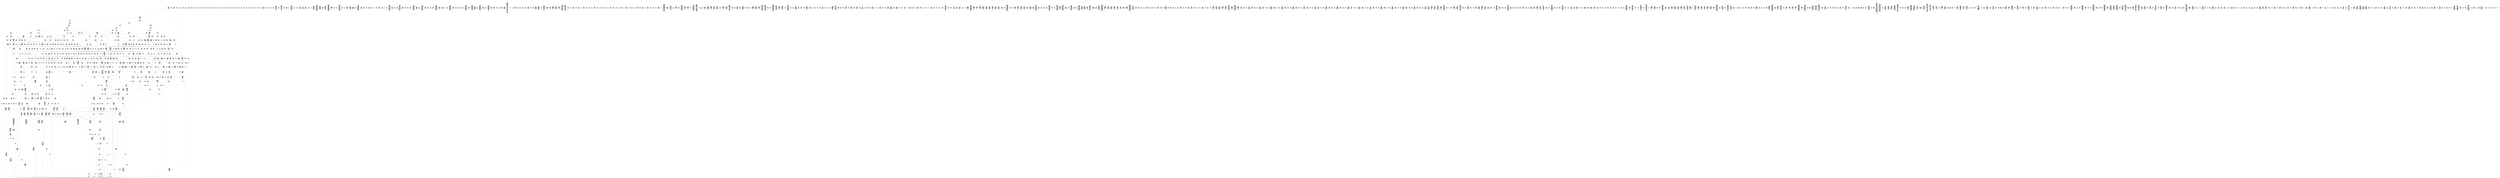 /* Generated by GvGen v.1.0 (https://www.github.com/stricaud/gvgen) */

digraph G {
compound=true;
   node1 [label="[anywhere]"];
   node2 [label="# 0x0
PUSHX Data
PUSHX Data
MSTORE
PUSHX LogicData
CALLDATASIZE
LT
PUSHX Data
JUMPI
"];
   node3 [label="# 0xd
PUSHX Data
CALLDATALOAD
PUSHX BitData
SHR
PUSHX LogicData
GT
PUSHX Data
JUMPI
"];
   node4 [label="# 0x1e
PUSHX LogicData
GT
PUSHX Data
JUMPI
"];
   node5 [label="# 0x29
PUSHX LogicData
GT
PUSHX Data
JUMPI
"];
   node6 [label="# 0x34
PUSHX LogicData
GT
PUSHX Data
JUMPI
"];
   node7 [label="# 0x3f
PUSHX LogicData
EQ
PUSHX Data
JUMPI
"];
   node8 [label="# 0x4a
PUSHX LogicData
EQ
PUSHX Data
JUMPI
"];
   node9 [label="# 0x55
PUSHX LogicData
EQ
PUSHX Data
JUMPI
"];
   node10 [label="# 0x60
PUSHX LogicData
EQ
PUSHX Data
JUMPI
"];
   node11 [label="# 0x6b
PUSHX LogicData
EQ
PUSHX Data
JUMPI
"];
   node12 [label="# 0x76
PUSHX LogicData
EQ
PUSHX Data
JUMPI
"];
   node13 [label="# 0x81
PUSHX Data
REVERT
"];
   node14 [label="# 0x85
JUMPDEST
PUSHX LogicData
EQ
PUSHX Data
JUMPI
"];
   node15 [label="# 0x91
PUSHX LogicData
EQ
PUSHX Data
JUMPI
"];
   node16 [label="# 0x9c
PUSHX LogicData
EQ
PUSHX Data
JUMPI
"];
   node17 [label="# 0xa7
PUSHX LogicData
EQ
PUSHX Data
JUMPI
"];
   node18 [label="# 0xb2
PUSHX LogicData
EQ
PUSHX Data
JUMPI
"];
   node19 [label="# 0xbd
PUSHX LogicData
EQ
PUSHX Data
JUMPI
"];
   node20 [label="# 0xc8
PUSHX Data
REVERT
"];
   node21 [label="# 0xcc
JUMPDEST
PUSHX LogicData
GT
PUSHX Data
JUMPI
"];
   node22 [label="# 0xd8
PUSHX LogicData
EQ
PUSHX Data
JUMPI
"];
   node23 [label="# 0xe3
PUSHX LogicData
EQ
PUSHX Data
JUMPI
"];
   node24 [label="# 0xee
PUSHX LogicData
EQ
PUSHX Data
JUMPI
"];
   node25 [label="# 0xf9
PUSHX LogicData
EQ
PUSHX Data
JUMPI
"];
   node26 [label="# 0x104
PUSHX LogicData
EQ
PUSHX Data
JUMPI
"];
   node27 [label="# 0x10f
PUSHX LogicData
EQ
PUSHX Data
JUMPI
"];
   node28 [label="# 0x11a
PUSHX Data
REVERT
"];
   node29 [label="# 0x11e
JUMPDEST
PUSHX LogicData
EQ
PUSHX Data
JUMPI
"];
   node30 [label="# 0x12a
PUSHX LogicData
EQ
PUSHX Data
JUMPI
"];
   node31 [label="# 0x135
PUSHX LogicData
EQ
PUSHX Data
JUMPI
"];
   node32 [label="# 0x140
PUSHX LogicData
EQ
PUSHX Data
JUMPI
"];
   node33 [label="# 0x14b
PUSHX LogicData
EQ
PUSHX Data
JUMPI
"];
   node34 [label="# 0x156
PUSHX LogicData
EQ
PUSHX Data
JUMPI
"];
   node35 [label="# 0x161
PUSHX Data
REVERT
"];
   node36 [label="# 0x165
JUMPDEST
PUSHX LogicData
GT
PUSHX Data
JUMPI
"];
   node37 [label="# 0x171
PUSHX LogicData
GT
PUSHX Data
JUMPI
"];
   node38 [label="# 0x17c
PUSHX LogicData
EQ
PUSHX Data
JUMPI
"];
   node39 [label="# 0x187
PUSHX LogicData
EQ
PUSHX Data
JUMPI
"];
   node40 [label="# 0x192
PUSHX LogicData
EQ
PUSHX Data
JUMPI
"];
   node41 [label="# 0x19d
PUSHX LogicData
EQ
PUSHX Data
JUMPI
"];
   node42 [label="# 0x1a8
PUSHX LogicData
EQ
PUSHX Data
JUMPI
"];
   node43 [label="# 0x1b3
PUSHX LogicData
EQ
PUSHX Data
JUMPI
"];
   node44 [label="# 0x1be
PUSHX Data
REVERT
"];
   node45 [label="# 0x1c2
JUMPDEST
PUSHX LogicData
EQ
PUSHX Data
JUMPI
"];
   node46 [label="# 0x1ce
PUSHX LogicData
EQ
PUSHX Data
JUMPI
"];
   node47 [label="# 0x1d9
PUSHX LogicData
EQ
PUSHX Data
JUMPI
"];
   node48 [label="# 0x1e4
PUSHX LogicData
EQ
PUSHX Data
JUMPI
"];
   node49 [label="# 0x1ef
PUSHX LogicData
EQ
PUSHX Data
JUMPI
"];
   node50 [label="# 0x1fa
PUSHX LogicData
EQ
PUSHX Data
JUMPI
"];
   node51 [label="# 0x205
PUSHX Data
REVERT
"];
   node52 [label="# 0x209
JUMPDEST
PUSHX LogicData
GT
PUSHX Data
JUMPI
"];
   node53 [label="# 0x215
PUSHX LogicData
EQ
PUSHX Data
JUMPI
"];
   node54 [label="# 0x220
PUSHX LogicData
EQ
PUSHX Data
JUMPI
"];
   node55 [label="# 0x22b
PUSHX LogicData
EQ
PUSHX Data
JUMPI
"];
   node56 [label="# 0x236
PUSHX LogicData
EQ
PUSHX Data
JUMPI
"];
   node57 [label="# 0x241
PUSHX LogicData
EQ
PUSHX Data
JUMPI
"];
   node58 [label="# 0x24c
PUSHX LogicData
EQ
PUSHX Data
JUMPI
"];
   node59 [label="# 0x257
PUSHX Data
REVERT
"];
   node60 [label="# 0x25b
JUMPDEST
PUSHX LogicData
EQ
PUSHX Data
JUMPI
"];
   node61 [label="# 0x267
PUSHX LogicData
EQ
PUSHX Data
JUMPI
"];
   node62 [label="# 0x272
PUSHX LogicData
EQ
PUSHX Data
JUMPI
"];
   node63 [label="# 0x27d
PUSHX LogicData
EQ
PUSHX Data
JUMPI
"];
   node64 [label="# 0x288
PUSHX LogicData
EQ
PUSHX Data
JUMPI
"];
   node65 [label="# 0x293
PUSHX LogicData
EQ
PUSHX Data
JUMPI
"];
   node66 [label="# 0x29e
PUSHX Data
REVERT
"];
   node67 [label="# 0x2a2
JUMPDEST
PUSHX LogicData
GT
PUSHX Data
JUMPI
"];
   node68 [label="# 0x2ae
PUSHX LogicData
GT
PUSHX Data
JUMPI
"];
   node69 [label="# 0x2b9
PUSHX LogicData
GT
PUSHX Data
JUMPI
"];
   node70 [label="# 0x2c4
PUSHX LogicData
EQ
PUSHX Data
JUMPI
"];
   node71 [label="# 0x2cf
PUSHX LogicData
EQ
PUSHX Data
JUMPI
"];
   node72 [label="# 0x2da
PUSHX LogicData
EQ
PUSHX Data
JUMPI
"];
   node73 [label="# 0x2e5
PUSHX LogicData
EQ
PUSHX Data
JUMPI
"];
   node74 [label="# 0x2f0
PUSHX LogicData
EQ
PUSHX Data
JUMPI
"];
   node75 [label="# 0x2fb
PUSHX LogicData
EQ
PUSHX Data
JUMPI
"];
   node76 [label="# 0x306
PUSHX Data
REVERT
"];
   node77 [label="# 0x30a
JUMPDEST
PUSHX LogicData
EQ
PUSHX Data
JUMPI
"];
   node78 [label="# 0x316
PUSHX LogicData
EQ
PUSHX Data
JUMPI
"];
   node79 [label="# 0x321
PUSHX LogicData
EQ
PUSHX Data
JUMPI
"];
   node80 [label="# 0x32c
PUSHX LogicData
EQ
PUSHX Data
JUMPI
"];
   node81 [label="# 0x337
PUSHX LogicData
EQ
PUSHX Data
JUMPI
"];
   node82 [label="# 0x342
PUSHX LogicData
EQ
PUSHX Data
JUMPI
"];
   node83 [label="# 0x34d
PUSHX Data
REVERT
"];
   node84 [label="# 0x351
JUMPDEST
PUSHX LogicData
GT
PUSHX Data
JUMPI
"];
   node85 [label="# 0x35d
PUSHX LogicData
EQ
PUSHX Data
JUMPI
"];
   node86 [label="# 0x368
PUSHX LogicData
EQ
PUSHX Data
JUMPI
"];
   node87 [label="# 0x373
PUSHX LogicData
EQ
PUSHX Data
JUMPI
"];
   node88 [label="# 0x37e
PUSHX LogicData
EQ
PUSHX Data
JUMPI
"];
   node89 [label="# 0x389
PUSHX LogicData
EQ
PUSHX Data
JUMPI
"];
   node90 [label="# 0x394
PUSHX LogicData
EQ
PUSHX Data
JUMPI
"];
   node91 [label="# 0x39f
PUSHX Data
REVERT
"];
   node92 [label="# 0x3a3
JUMPDEST
PUSHX LogicData
EQ
PUSHX Data
JUMPI
"];
   node93 [label="# 0x3af
PUSHX LogicData
EQ
PUSHX Data
JUMPI
"];
   node94 [label="# 0x3ba
PUSHX LogicData
EQ
PUSHX Data
JUMPI
"];
   node95 [label="# 0x3c5
PUSHX LogicData
EQ
PUSHX Data
JUMPI
"];
   node96 [label="# 0x3d0
PUSHX LogicData
EQ
PUSHX Data
JUMPI
"];
   node97 [label="# 0x3db
PUSHX LogicData
EQ
PUSHX Data
JUMPI
"];
   node98 [label="# 0x3e6
PUSHX Data
REVERT
"];
   node99 [label="# 0x3ea
JUMPDEST
PUSHX LogicData
GT
PUSHX Data
JUMPI
"];
   node100 [label="# 0x3f6
PUSHX LogicData
GT
PUSHX Data
JUMPI
"];
   node101 [label="# 0x401
PUSHX LogicData
EQ
PUSHX Data
JUMPI
"];
   node102 [label="# 0x40c
PUSHX LogicData
EQ
PUSHX Data
JUMPI
"];
   node103 [label="# 0x417
PUSHX LogicData
EQ
PUSHX Data
JUMPI
"];
   node104 [label="# 0x422
PUSHX LogicData
EQ
PUSHX Data
JUMPI
"];
   node105 [label="# 0x42d
PUSHX LogicData
EQ
PUSHX Data
JUMPI
"];
   node106 [label="# 0x438
PUSHX LogicData
EQ
PUSHX Data
JUMPI
"];
   node107 [label="# 0x443
PUSHX Data
REVERT
"];
   node108 [label="# 0x447
JUMPDEST
PUSHX LogicData
EQ
PUSHX Data
JUMPI
"];
   node109 [label="# 0x453
PUSHX LogicData
EQ
PUSHX Data
JUMPI
"];
   node110 [label="# 0x45e
PUSHX LogicData
EQ
PUSHX Data
JUMPI
"];
   node111 [label="# 0x469
PUSHX LogicData
EQ
PUSHX Data
JUMPI
"];
   node112 [label="# 0x474
PUSHX LogicData
EQ
PUSHX Data
JUMPI
"];
   node113 [label="# 0x47f
PUSHX LogicData
EQ
PUSHX Data
JUMPI
"];
   node114 [label="# 0x48a
PUSHX Data
REVERT
"];
   node115 [label="# 0x48e
JUMPDEST
PUSHX LogicData
GT
PUSHX Data
JUMPI
"];
   node116 [label="# 0x49a
PUSHX LogicData
EQ
PUSHX Data
JUMPI
"];
   node117 [label="# 0x4a5
PUSHX LogicData
EQ
PUSHX Data
JUMPI
"];
   node118 [label="# 0x4b0
PUSHX LogicData
EQ
PUSHX Data
JUMPI
"];
   node119 [label="# 0x4bb
PUSHX LogicData
EQ
PUSHX Data
JUMPI
"];
   node120 [label="# 0x4c6
PUSHX LogicData
EQ
PUSHX Data
JUMPI
"];
   node121 [label="# 0x4d1
PUSHX LogicData
EQ
PUSHX Data
JUMPI
"];
   node122 [label="# 0x4dc
PUSHX Data
REVERT
"];
   node123 [label="# 0x4e0
JUMPDEST
PUSHX LogicData
EQ
PUSHX Data
JUMPI
"];
   node124 [label="# 0x4ec
PUSHX LogicData
EQ
PUSHX Data
JUMPI
"];
   node125 [label="# 0x4f7
PUSHX LogicData
EQ
PUSHX Data
JUMPI
"];
   node126 [label="# 0x502
PUSHX LogicData
EQ
PUSHX Data
JUMPI
"];
   node127 [label="# 0x50d
PUSHX LogicData
EQ
PUSHX Data
JUMPI
"];
   node128 [label="# 0x518
PUSHX LogicData
EQ
PUSHX Data
JUMPI
"];
   node129 [label="# 0x523
JUMPDEST
PUSHX Data
REVERT
"];
   node130 [label="# 0x528
JUMPDEST
CALLVALUE
ISZERO
PUSHX Data
JUMPI
"];
   node131 [label="# 0x530
PUSHX Data
REVERT
"];
   node132 [label="# 0x534
JUMPDEST
PUSHX Data
PUSHX Data
CALLDATASIZE
PUSHX Data
PUSHX Data
JUMP
"];
   node133 [label="# 0x543
JUMPDEST
PUSHX Data
JUMP
"];
   node134 [label="# 0x548
JUMPDEST
PUSHX MemData
MLOAD
ISZERO
ISZERO
MSTORE
PUSHX ArithData
ADD
"];
   node135 [label="# 0x554
JUMPDEST
PUSHX MemData
MLOAD
SUB
RETURN
"];
   node136 [label="# 0x55d
JUMPDEST
CALLVALUE
ISZERO
PUSHX Data
JUMPI
"];
   node137 [label="# 0x565
PUSHX Data
REVERT
"];
   node138 [label="# 0x569
JUMPDEST
PUSHX StorData
SLOAD
PUSHX Data
PUSHX BitData
PUSHX BitData
SHL
DIV
PUSHX BitData
AND
JUMP
"];
   node139 [label="# 0x57e
JUMPDEST
CALLVALUE
ISZERO
PUSHX Data
JUMPI
"];
   node140 [label="# 0x586
PUSHX Data
REVERT
"];
   node141 [label="# 0x58a
JUMPDEST
PUSHX Data
PUSHX Data
JUMP
"];
   node142 [label="# 0x593
JUMPDEST
PUSHX MemData
MLOAD
MSTORE
PUSHX ArithData
ADD
PUSHX Data
JUMP
"];
   node143 [label="# 0x5a1
JUMPDEST
CALLVALUE
ISZERO
PUSHX Data
JUMPI
"];
   node144 [label="# 0x5a9
PUSHX Data
REVERT
"];
   node145 [label="# 0x5ad
JUMPDEST
PUSHX Data
PUSHX Data
JUMP
"];
   node146 [label="# 0x5b6
JUMPDEST
PUSHX MemData
MLOAD
PUSHX Data
PUSHX Data
JUMP
"];
   node147 [label="# 0x5c3
JUMPDEST
CALLVALUE
ISZERO
PUSHX Data
JUMPI
"];
   node148 [label="# 0x5cb
PUSHX Data
REVERT
"];
   node149 [label="# 0x5cf
JUMPDEST
PUSHX Data
PUSHX Data
CALLDATASIZE
PUSHX Data
PUSHX Data
JUMP
"];
   node150 [label="# 0x5de
JUMPDEST
PUSHX Data
JUMP
"];
   node151 [label="# 0x5e3
JUMPDEST
PUSHX MemData
MLOAD
PUSHX ArithData
PUSHX BitData
PUSHX BitData
SHL
SUB
AND
MSTORE
PUSHX ArithData
ADD
PUSHX Data
JUMP
"];
   node152 [label="# 0x5fb
JUMPDEST
CALLVALUE
ISZERO
PUSHX Data
JUMPI
"];
   node153 [label="# 0x603
PUSHX Data
REVERT
"];
   node154 [label="# 0x607
JUMPDEST
PUSHX Data
PUSHX Data
CALLDATASIZE
PUSHX Data
PUSHX Data
JUMP
"];
   node155 [label="# 0x616
JUMPDEST
PUSHX Data
JUMP
"];
   node156 [label="# 0x61b
JUMPDEST
STOP
"];
   node157 [label="# 0x61d
JUMPDEST
PUSHX Data
PUSHX Data
CALLDATASIZE
PUSHX Data
PUSHX Data
JUMP
"];
   node158 [label="# 0x62b
JUMPDEST
PUSHX Data
JUMP
"];
   node159 [label="# 0x630
JUMPDEST
CALLVALUE
ISZERO
PUSHX Data
JUMPI
"];
   node160 [label="# 0x638
PUSHX Data
REVERT
"];
   node161 [label="# 0x63c
JUMPDEST
PUSHX Data
PUSHX Data
CALLDATASIZE
PUSHX Data
PUSHX Data
JUMP
"];
   node162 [label="# 0x64b
JUMPDEST
PUSHX Data
JUMP
"];
   node163 [label="# 0x650
JUMPDEST
CALLVALUE
ISZERO
PUSHX Data
JUMPI
"];
   node164 [label="# 0x658
PUSHX Data
REVERT
"];
   node165 [label="# 0x65c
JUMPDEST
PUSHX StorData
SLOAD
PUSHX Data
PUSHX ArithData
PUSHX BitData
PUSHX BitData
SHL
SUB
AND
JUMP
"];
   node166 [label="# 0x670
JUMPDEST
CALLVALUE
ISZERO
PUSHX Data
JUMPI
"];
   node167 [label="# 0x678
PUSHX Data
REVERT
"];
   node168 [label="# 0x67c
JUMPDEST
PUSHX StorData
SLOAD
PUSHX StorData
SLOAD
PUSHX StorData
SLOAD
PUSHX StorData
SLOAD
PUSHX StorData
SLOAD
PUSHX Data
JUMP
"];
   node169 [label="# 0x697
JUMPDEST
PUSHX Data
MLOAD
MSTORE
PUSHX ArithData
ADD
MSTORE
ADD
MSTORE
PUSHX ArithData
ADD
MSTORE
PUSHX ArithData
ADD
MSTORE
PUSHX ArithData
ADD
PUSHX Data
JUMP
"];
   node170 [label="# 0x6bf
JUMPDEST
CALLVALUE
ISZERO
PUSHX Data
JUMPI
"];
   node171 [label="# 0x6c7
PUSHX Data
REVERT
"];
   node172 [label="# 0x6cb
JUMPDEST
PUSHX StorData
SLOAD
PUSHX Data
JUMP
"];
   node173 [label="# 0x6d4
JUMPDEST
CALLVALUE
ISZERO
PUSHX Data
JUMPI
"];
   node174 [label="# 0x6dc
PUSHX Data
REVERT
"];
   node175 [label="# 0x6e0
JUMPDEST
PUSHX Data
PUSHX Data
JUMP
"];
   node176 [label="# 0x6e9
JUMPDEST
PUSHX MemData
MLOAD
PUSHX Data
PUSHX Data
JUMP
"];
   node177 [label="# 0x6f6
JUMPDEST
CALLVALUE
ISZERO
PUSHX Data
JUMPI
"];
   node178 [label="# 0x6fe
PUSHX Data
REVERT
"];
   node179 [label="# 0x702
JUMPDEST
PUSHX Data
PUSHX Data
CALLDATASIZE
PUSHX Data
PUSHX Data
JUMP
"];
   node180 [label="# 0x711
JUMPDEST
PUSHX Data
JUMP
"];
   node181 [label="# 0x716
JUMPDEST
CALLVALUE
ISZERO
PUSHX Data
JUMPI
"];
   node182 [label="# 0x71e
PUSHX Data
REVERT
"];
   node183 [label="# 0x722
JUMPDEST
PUSHX StorData
SLOAD
PUSHX Data
PUSHX ArithData
PUSHX BitData
PUSHX BitData
SHL
SUB
AND
JUMP
"];
   node184 [label="# 0x736
JUMPDEST
CALLVALUE
ISZERO
PUSHX Data
JUMPI
"];
   node185 [label="# 0x73e
PUSHX Data
REVERT
"];
   node186 [label="# 0x742
JUMPDEST
PUSHX Data
PUSHX Data
CALLDATASIZE
PUSHX Data
PUSHX Data
JUMP
"];
   node187 [label="# 0x751
JUMPDEST
PUSHX Data
JUMP
"];
   node188 [label="# 0x756
JUMPDEST
CALLVALUE
ISZERO
PUSHX Data
JUMPI
"];
   node189 [label="# 0x75e
PUSHX Data
REVERT
"];
   node190 [label="# 0x762
JUMPDEST
PUSHX Data
PUSHX Data
CALLDATASIZE
PUSHX Data
PUSHX Data
JUMP
"];
   node191 [label="# 0x771
JUMPDEST
PUSHX Data
JUMP
"];
   node192 [label="# 0x776
JUMPDEST
CALLVALUE
ISZERO
PUSHX Data
JUMPI
"];
   node193 [label="# 0x77e
PUSHX Data
REVERT
"];
   node194 [label="# 0x782
JUMPDEST
PUSHX Data
PUSHX Data
JUMP
"];
   node195 [label="# 0x78b
JUMPDEST
CALLVALUE
ISZERO
PUSHX Data
JUMPI
"];
   node196 [label="# 0x793
PUSHX Data
REVERT
"];
   node197 [label="# 0x797
JUMPDEST
PUSHX Data
PUSHX Data
CALLDATASIZE
PUSHX Data
PUSHX Data
JUMP
"];
   node198 [label="# 0x7a6
JUMPDEST
PUSHX Data
JUMP
"];
   node199 [label="# 0x7ab
JUMPDEST
CALLVALUE
ISZERO
PUSHX Data
JUMPI
"];
   node200 [label="# 0x7b3
PUSHX Data
REVERT
"];
   node201 [label="# 0x7b7
JUMPDEST
PUSHX StorData
SLOAD
PUSHX Data
PUSHX ArithData
PUSHX BitData
PUSHX BitData
SHL
SUB
AND
JUMP
"];
   node202 [label="# 0x7cb
JUMPDEST
CALLVALUE
ISZERO
PUSHX Data
JUMPI
"];
   node203 [label="# 0x7d3
PUSHX Data
REVERT
"];
   node204 [label="# 0x7d7
JUMPDEST
PUSHX Data
PUSHX Data
JUMP
"];
   node205 [label="# 0x7e0
JUMPDEST
CALLVALUE
ISZERO
PUSHX Data
JUMPI
"];
   node206 [label="# 0x7e8
PUSHX Data
REVERT
"];
   node207 [label="# 0x7ec
JUMPDEST
PUSHX Data
PUSHX StorData
SLOAD
JUMP
"];
   node208 [label="# 0x7f6
JUMPDEST
CALLVALUE
ISZERO
PUSHX Data
JUMPI
"];
   node209 [label="# 0x7fe
PUSHX Data
REVERT
"];
   node210 [label="# 0x802
JUMPDEST
PUSHX Data
PUSHX Data
CALLDATASIZE
PUSHX Data
PUSHX Data
JUMP
"];
   node211 [label="# 0x811
JUMPDEST
PUSHX Data
JUMP
"];
   node212 [label="# 0x816
JUMPDEST
CALLVALUE
ISZERO
PUSHX Data
JUMPI
"];
   node213 [label="# 0x81e
PUSHX Data
REVERT
"];
   node214 [label="# 0x822
JUMPDEST
PUSHX Data
PUSHX Data
CALLDATASIZE
PUSHX Data
PUSHX Data
JUMP
"];
   node215 [label="# 0x831
JUMPDEST
PUSHX Data
JUMP
"];
   node216 [label="# 0x836
JUMPDEST
CALLVALUE
ISZERO
PUSHX Data
JUMPI
"];
   node217 [label="# 0x83e
PUSHX Data
REVERT
"];
   node218 [label="# 0x842
JUMPDEST
PUSHX Data
PUSHX Data
CALLDATASIZE
PUSHX Data
PUSHX Data
JUMP
"];
   node219 [label="# 0x851
JUMPDEST
PUSHX Data
JUMP
"];
   node220 [label="# 0x856
JUMPDEST
CALLVALUE
ISZERO
PUSHX Data
JUMPI
"];
   node221 [label="# 0x85e
PUSHX Data
REVERT
"];
   node222 [label="# 0x862
JUMPDEST
PUSHX StorData
SLOAD
PUSHX StorData
SLOAD
PUSHX Data
JUMP
"];
   node223 [label="# 0x871
JUMPDEST
PUSHX Data
MLOAD
MSTORE
PUSHX ArithData
ADD
MSTORE
ADD
PUSHX Data
JUMP
"];
   node224 [label="# 0x886
JUMPDEST
CALLVALUE
ISZERO
PUSHX Data
JUMPI
"];
   node225 [label="# 0x88e
PUSHX Data
REVERT
"];
   node226 [label="# 0x892
JUMPDEST
PUSHX Data
PUSHX StorData
SLOAD
JUMP
"];
   node227 [label="# 0x89c
JUMPDEST
CALLVALUE
ISZERO
PUSHX Data
JUMPI
"];
   node228 [label="# 0x8a4
PUSHX Data
REVERT
"];
   node229 [label="# 0x8a8
JUMPDEST
PUSHX Data
PUSHX Data
JUMP
"];
   node230 [label="# 0x8b1
JUMPDEST
CALLVALUE
ISZERO
PUSHX Data
JUMPI
"];
   node231 [label="# 0x8b9
PUSHX Data
REVERT
"];
   node232 [label="# 0x8bd
JUMPDEST
PUSHX Data
PUSHX Data
JUMP
"];
   node233 [label="# 0x8c6
JUMPDEST
CALLVALUE
ISZERO
PUSHX Data
JUMPI
"];
   node234 [label="# 0x8ce
PUSHX Data
REVERT
"];
   node235 [label="# 0x8d2
JUMPDEST
PUSHX Data
PUSHX Data
JUMP
"];
   node236 [label="# 0x8db
JUMPDEST
CALLVALUE
ISZERO
PUSHX Data
JUMPI
"];
   node237 [label="# 0x8e3
PUSHX Data
REVERT
"];
   node238 [label="# 0x8e7
JUMPDEST
PUSHX Data
PUSHX Data
CALLDATASIZE
PUSHX Data
PUSHX Data
JUMP
"];
   node239 [label="# 0x8f6
JUMPDEST
PUSHX Data
JUMP
"];
   node240 [label="# 0x8fb
JUMPDEST
CALLVALUE
ISZERO
PUSHX Data
JUMPI
"];
   node241 [label="# 0x903
PUSHX Data
REVERT
"];
   node242 [label="# 0x907
JUMPDEST
PUSHX Data
PUSHX Data
CALLDATASIZE
PUSHX Data
PUSHX Data
JUMP
"];
   node243 [label="# 0x916
JUMPDEST
PUSHX Data
JUMP
"];
   node244 [label="# 0x91b
JUMPDEST
CALLVALUE
ISZERO
PUSHX Data
JUMPI
"];
   node245 [label="# 0x923
PUSHX Data
REVERT
"];
   node246 [label="# 0x927
JUMPDEST
PUSHX Data
PUSHX Data
CALLDATASIZE
PUSHX Data
PUSHX Data
JUMP
"];
   node247 [label="# 0x936
JUMPDEST
PUSHX Data
JUMP
"];
   node248 [label="# 0x93b
JUMPDEST
CALLVALUE
ISZERO
PUSHX Data
JUMPI
"];
   node249 [label="# 0x943
PUSHX Data
REVERT
"];
   node250 [label="# 0x947
JUMPDEST
PUSHX Data
PUSHX Data
JUMP
"];
   node251 [label="# 0x950
JUMPDEST
CALLVALUE
ISZERO
PUSHX Data
JUMPI
"];
   node252 [label="# 0x958
PUSHX Data
REVERT
"];
   node253 [label="# 0x95c
JUMPDEST
PUSHX Data
PUSHX Data
CALLDATASIZE
PUSHX Data
PUSHX Data
JUMP
"];
   node254 [label="# 0x96b
JUMPDEST
PUSHX Data
JUMP
"];
   node255 [label="# 0x970
JUMPDEST
CALLVALUE
ISZERO
PUSHX Data
JUMPI
"];
   node256 [label="# 0x978
PUSHX Data
REVERT
"];
   node257 [label="# 0x97c
JUMPDEST
PUSHX Data
PUSHX Data
CALLDATASIZE
PUSHX Data
PUSHX Data
JUMP
"];
   node258 [label="# 0x98b
JUMPDEST
PUSHX Data
JUMP
"];
   node259 [label="# 0x990
JUMPDEST
CALLVALUE
ISZERO
PUSHX Data
JUMPI
"];
   node260 [label="# 0x998
PUSHX Data
REVERT
"];
   node261 [label="# 0x99c
JUMPDEST
PUSHX Data
PUSHX Data
JUMP
"];
   node262 [label="# 0x9a5
JUMPDEST
CALLVALUE
ISZERO
PUSHX Data
JUMPI
"];
   node263 [label="# 0x9ad
PUSHX Data
REVERT
"];
   node264 [label="# 0x9b1
JUMPDEST
PUSHX Data
PUSHX Data
CALLDATASIZE
PUSHX Data
PUSHX Data
JUMP
"];
   node265 [label="# 0x9c0
JUMPDEST
PUSHX Data
JUMP
"];
   node266 [label="# 0x9c5
JUMPDEST
CALLVALUE
ISZERO
PUSHX Data
JUMPI
"];
   node267 [label="# 0x9cd
PUSHX Data
REVERT
"];
   node268 [label="# 0x9d1
JUMPDEST
PUSHX Data
PUSHX Data
JUMP
"];
   node269 [label="# 0x9da
JUMPDEST
CALLVALUE
ISZERO
PUSHX Data
JUMPI
"];
   node270 [label="# 0x9e2
PUSHX Data
REVERT
"];
   node271 [label="# 0x9e6
JUMPDEST
PUSHX Data
PUSHX StorData
SLOAD
JUMP
"];
   node272 [label="# 0x9f0
JUMPDEST
PUSHX Data
PUSHX Data
CALLDATASIZE
PUSHX Data
PUSHX Data
JUMP
"];
   node273 [label="# 0x9fe
JUMPDEST
PUSHX Data
JUMP
"];
   node274 [label="# 0xa03
JUMPDEST
CALLVALUE
ISZERO
PUSHX Data
JUMPI
"];
   node275 [label="# 0xa0b
PUSHX Data
REVERT
"];
   node276 [label="# 0xa0f
JUMPDEST
PUSHX Data
PUSHX Data
CALLDATASIZE
PUSHX Data
PUSHX Data
JUMP
"];
   node277 [label="# 0xa1e
JUMPDEST
PUSHX Data
JUMP
"];
   node278 [label="# 0xa23
JUMPDEST
CALLVALUE
ISZERO
PUSHX Data
JUMPI
"];
   node279 [label="# 0xa2b
PUSHX Data
REVERT
"];
   node280 [label="# 0xa2f
JUMPDEST
PUSHX Data
PUSHX StorData
SLOAD
JUMP
"];
   node281 [label="# 0xa39
JUMPDEST
CALLVALUE
ISZERO
PUSHX Data
JUMPI
"];
   node282 [label="# 0xa41
PUSHX Data
REVERT
"];
   node283 [label="# 0xa45
JUMPDEST
PUSHX Data
PUSHX Data
CALLDATASIZE
PUSHX Data
PUSHX Data
JUMP
"];
   node284 [label="# 0xa54
JUMPDEST
PUSHX Data
JUMP
"];
   node285 [label="# 0xa59
JUMPDEST
CALLVALUE
ISZERO
PUSHX Data
JUMPI
"];
   node286 [label="# 0xa61
PUSHX Data
REVERT
"];
   node287 [label="# 0xa65
JUMPDEST
PUSHX Data
PUSHX Data
CALLDATASIZE
PUSHX Data
PUSHX Data
JUMP
"];
   node288 [label="# 0xa74
JUMPDEST
PUSHX Data
JUMP
"];
   node289 [label="# 0xa79
JUMPDEST
CALLVALUE
ISZERO
PUSHX Data
JUMPI
"];
   node290 [label="# 0xa81
PUSHX Data
REVERT
"];
   node291 [label="# 0xa85
JUMPDEST
PUSHX Data
PUSHX Data
CALLDATASIZE
PUSHX Data
PUSHX Data
JUMP
"];
   node292 [label="# 0xa94
JUMPDEST
PUSHX Data
JUMP
"];
   node293 [label="# 0xa99
JUMPDEST
CALLVALUE
ISZERO
PUSHX Data
JUMPI
"];
   node294 [label="# 0xaa1
PUSHX Data
REVERT
"];
   node295 [label="# 0xaa5
JUMPDEST
PUSHX Data
PUSHX Data
JUMP
"];
   node296 [label="# 0xaae
JUMPDEST
CALLVALUE
ISZERO
PUSHX Data
JUMPI
"];
   node297 [label="# 0xab6
PUSHX Data
REVERT
"];
   node298 [label="# 0xaba
JUMPDEST
PUSHX Data
PUSHX Data
JUMP
"];
   node299 [label="# 0xac3
JUMPDEST
CALLVALUE
ISZERO
PUSHX Data
JUMPI
"];
   node300 [label="# 0xacb
PUSHX Data
REVERT
"];
   node301 [label="# 0xacf
JUMPDEST
PUSHX Data
PUSHX Data
JUMP
"];
   node302 [label="# 0xad8
JUMPDEST
CALLVALUE
ISZERO
PUSHX Data
JUMPI
"];
   node303 [label="# 0xae0
PUSHX Data
REVERT
"];
   node304 [label="# 0xae4
JUMPDEST
PUSHX Data
PUSHX Data
CALLDATASIZE
PUSHX Data
PUSHX Data
JUMP
"];
   node305 [label="# 0xaf3
JUMPDEST
PUSHX Data
JUMP
"];
   node306 [label="# 0xaf8
JUMPDEST
CALLVALUE
ISZERO
PUSHX Data
JUMPI
"];
   node307 [label="# 0xb00
PUSHX Data
REVERT
"];
   node308 [label="# 0xb04
JUMPDEST
PUSHX Data
PUSHX Data
CALLDATASIZE
PUSHX Data
PUSHX Data
JUMP
"];
   node309 [label="# 0xb13
JUMPDEST
PUSHX Data
JUMP
"];
   node310 [label="# 0xb18
JUMPDEST
CALLVALUE
ISZERO
PUSHX Data
JUMPI
"];
   node311 [label="# 0xb20
PUSHX Data
REVERT
"];
   node312 [label="# 0xb24
JUMPDEST
PUSHX Data
PUSHX Data
CALLDATASIZE
PUSHX Data
PUSHX Data
JUMP
"];
   node313 [label="# 0xb33
JUMPDEST
PUSHX Data
JUMP
"];
   node314 [label="# 0xb38
JUMPDEST
CALLVALUE
ISZERO
PUSHX Data
JUMPI
"];
   node315 [label="# 0xb40
PUSHX Data
REVERT
"];
   node316 [label="# 0xb44
JUMPDEST
PUSHX StorData
SLOAD
PUSHX StorData
SLOAD
PUSHX StorData
SLOAD
PUSHX Data
JUMP
"];
   node317 [label="# 0xb57
JUMPDEST
PUSHX Data
MLOAD
MSTORE
PUSHX ArithData
ADD
MSTORE
ADD
MSTORE
PUSHX ArithData
ADD
PUSHX Data
JUMP
"];
   node318 [label="# 0xb72
JUMPDEST
CALLVALUE
ISZERO
PUSHX Data
JUMPI
"];
   node319 [label="# 0xb7a
PUSHX Data
REVERT
"];
   node320 [label="# 0xb7e
JUMPDEST
PUSHX Data
PUSHX StorData
SLOAD
JUMP
"];
   node321 [label="# 0xb88
JUMPDEST
CALLVALUE
ISZERO
PUSHX Data
JUMPI
"];
   node322 [label="# 0xb90
PUSHX Data
REVERT
"];
   node323 [label="# 0xb94
JUMPDEST
PUSHX Data
PUSHX Data
JUMP
"];
   node324 [label="# 0xb9d
JUMPDEST
CALLVALUE
ISZERO
PUSHX Data
JUMPI
"];
   node325 [label="# 0xba5
PUSHX Data
REVERT
"];
   node326 [label="# 0xba9
JUMPDEST
PUSHX Data
PUSHX Data
CALLDATASIZE
PUSHX Data
PUSHX Data
JUMP
"];
   node327 [label="# 0xbb8
JUMPDEST
PUSHX Data
JUMP
"];
   node328 [label="# 0xbbd
JUMPDEST
CALLVALUE
ISZERO
PUSHX Data
JUMPI
"];
   node329 [label="# 0xbc5
PUSHX Data
REVERT
"];
   node330 [label="# 0xbc9
JUMPDEST
PUSHX StorData
SLOAD
PUSHX ArithData
PUSHX BitData
PUSHX BitData
SHL
SUB
AND
PUSHX Data
JUMP
"];
   node331 [label="# 0xbdb
JUMPDEST
CALLVALUE
ISZERO
PUSHX Data
JUMPI
"];
   node332 [label="# 0xbe3
PUSHX Data
REVERT
"];
   node333 [label="# 0xbe7
JUMPDEST
PUSHX Data
PUSHX Data
JUMP
"];
   node334 [label="# 0xbf0
JUMPDEST
CALLVALUE
ISZERO
PUSHX Data
JUMPI
"];
   node335 [label="# 0xbf8
PUSHX Data
REVERT
"];
   node336 [label="# 0xbfc
JUMPDEST
PUSHX StorData
SLOAD
PUSHX StorData
SLOAD
PUSHX Data
JUMP
"];
   node337 [label="# 0xc0b
JUMPDEST
CALLVALUE
ISZERO
PUSHX Data
JUMPI
"];
   node338 [label="# 0xc13
PUSHX Data
REVERT
"];
   node339 [label="# 0xc17
JUMPDEST
PUSHX StorData
SLOAD
PUSHX StorData
SLOAD
EQ
PUSHX Data
JUMP
"];
   node340 [label="# 0xc24
JUMPDEST
CALLVALUE
ISZERO
PUSHX Data
JUMPI
"];
   node341 [label="# 0xc2c
PUSHX Data
REVERT
"];
   node342 [label="# 0xc30
JUMPDEST
PUSHX Data
PUSHX Data
CALLDATASIZE
PUSHX Data
PUSHX Data
JUMP
"];
   node343 [label="# 0xc3f
JUMPDEST
PUSHX Data
JUMP
"];
   node344 [label="# 0xc44
JUMPDEST
CALLVALUE
ISZERO
PUSHX Data
JUMPI
"];
   node345 [label="# 0xc4c
PUSHX Data
REVERT
"];
   node346 [label="# 0xc50
JUMPDEST
PUSHX Data
PUSHX Data
JUMP
"];
   node347 [label="# 0xc59
JUMPDEST
CALLVALUE
ISZERO
PUSHX Data
JUMPI
"];
   node348 [label="# 0xc61
PUSHX Data
REVERT
"];
   node349 [label="# 0xc65
JUMPDEST
PUSHX Data
PUSHX Data
JUMP
"];
   node350 [label="# 0xc6e
JUMPDEST
CALLVALUE
ISZERO
PUSHX Data
JUMPI
"];
   node351 [label="# 0xc76
PUSHX Data
REVERT
"];
   node352 [label="# 0xc7a
JUMPDEST
PUSHX StorData
SLOAD
PUSHX StorData
SLOAD
PUSHX Data
JUMP
"];
   node353 [label="# 0xc89
JUMPDEST
CALLVALUE
ISZERO
PUSHX Data
JUMPI
"];
   node354 [label="# 0xc91
PUSHX Data
REVERT
"];
   node355 [label="# 0xc95
JUMPDEST
PUSHX Data
PUSHX Data
CALLDATASIZE
PUSHX Data
PUSHX Data
JUMP
"];
   node356 [label="# 0xca4
JUMPDEST
PUSHX Data
JUMP
"];
   node357 [label="# 0xca9
JUMPDEST
CALLVALUE
ISZERO
PUSHX Data
JUMPI
"];
   node358 [label="# 0xcb1
PUSHX Data
REVERT
"];
   node359 [label="# 0xcb5
JUMPDEST
PUSHX StorData
SLOAD
PUSHX Data
PUSHX BitData
AND
JUMP
"];
   node360 [label="# 0xcc3
JUMPDEST
PUSHX MemData
MLOAD
PUSHX Data
PUSHX Data
JUMP
"];
   node361 [label="# 0xcd0
JUMPDEST
CALLVALUE
ISZERO
PUSHX Data
JUMPI
"];
   node362 [label="# 0xcd8
PUSHX Data
REVERT
"];
   node363 [label="# 0xcdc
JUMPDEST
PUSHX Data
PUSHX StorData
SLOAD
JUMP
"];
   node364 [label="# 0xce6
JUMPDEST
CALLVALUE
ISZERO
PUSHX Data
JUMPI
"];
   node365 [label="# 0xcee
PUSHX Data
REVERT
"];
   node366 [label="# 0xcf2
JUMPDEST
PUSHX Data
PUSHX Data
CALLDATASIZE
PUSHX Data
PUSHX Data
JUMP
"];
   node367 [label="# 0xd01
JUMPDEST
PUSHX Data
JUMP
"];
   node368 [label="# 0xd06
JUMPDEST
CALLVALUE
ISZERO
PUSHX Data
JUMPI
"];
   node369 [label="# 0xd0e
PUSHX Data
REVERT
"];
   node370 [label="# 0xd12
JUMPDEST
PUSHX Data
PUSHX StorData
SLOAD
JUMP
"];
   node371 [label="# 0xd1c
JUMPDEST
CALLVALUE
ISZERO
PUSHX Data
JUMPI
"];
   node372 [label="# 0xd24
PUSHX Data
REVERT
"];
   node373 [label="# 0xd28
JUMPDEST
PUSHX Data
PUSHX Data
CALLDATASIZE
PUSHX Data
PUSHX Data
JUMP
"];
   node374 [label="# 0xd37
JUMPDEST
PUSHX Data
JUMP
"];
   node375 [label="# 0xd3c
JUMPDEST
CALLVALUE
ISZERO
PUSHX Data
JUMPI
"];
   node376 [label="# 0xd44
PUSHX Data
REVERT
"];
   node377 [label="# 0xd48
JUMPDEST
PUSHX StorData
SLOAD
PUSHX StorData
SLOAD
PUSHX Data
JUMP
"];
   node378 [label="# 0xd57
JUMPDEST
CALLVALUE
ISZERO
PUSHX Data
JUMPI
"];
   node379 [label="# 0xd5f
PUSHX Data
REVERT
"];
   node380 [label="# 0xd63
JUMPDEST
PUSHX Data
PUSHX Data
JUMP
"];
   node381 [label="# 0xd6c
JUMPDEST
CALLVALUE
ISZERO
PUSHX Data
JUMPI
"];
   node382 [label="# 0xd74
PUSHX Data
REVERT
"];
   node383 [label="# 0xd78
JUMPDEST
PUSHX Data
PUSHX Data
CALLDATASIZE
PUSHX Data
PUSHX Data
JUMP
"];
   node384 [label="# 0xd87
JUMPDEST
PUSHX Data
JUMP
"];
   node385 [label="# 0xd8c
JUMPDEST
CALLVALUE
ISZERO
PUSHX Data
JUMPI
"];
   node386 [label="# 0xd94
PUSHX Data
REVERT
"];
   node387 [label="# 0xd98
JUMPDEST
PUSHX Data
PUSHX Data
CALLDATASIZE
PUSHX Data
PUSHX Data
JUMP
"];
   node388 [label="# 0xda7
JUMPDEST
PUSHX Data
JUMP
"];
   node389 [label="# 0xdac
JUMPDEST
CALLVALUE
ISZERO
PUSHX Data
JUMPI
"];
   node390 [label="# 0xdb4
PUSHX Data
REVERT
"];
   node391 [label="# 0xdb8
JUMPDEST
PUSHX Data
PUSHX Data
CALLDATASIZE
PUSHX Data
PUSHX Data
JUMP
"];
   node392 [label="# 0xdc7
JUMPDEST
PUSHX Data
JUMP
"];
   node393 [label="# 0xdcc
JUMPDEST
CALLVALUE
ISZERO
PUSHX Data
JUMPI
"];
   node394 [label="# 0xdd4
PUSHX Data
REVERT
"];
   node395 [label="# 0xdd8
JUMPDEST
PUSHX Data
PUSHX Data
JUMP
"];
   node396 [label="# 0xde1
JUMPDEST
CALLVALUE
ISZERO
PUSHX Data
JUMPI
"];
   node397 [label="# 0xde9
PUSHX Data
REVERT
"];
   node398 [label="# 0xded
JUMPDEST
PUSHX Data
PUSHX Data
JUMP
"];
   node399 [label="# 0xdf6
JUMPDEST
CALLVALUE
ISZERO
PUSHX Data
JUMPI
"];
   node400 [label="# 0xdfe
PUSHX Data
REVERT
"];
   node401 [label="# 0xe02
JUMPDEST
PUSHX Data
PUSHX Data
JUMP
"];
   node402 [label="# 0xe0b
JUMPDEST
CALLVALUE
ISZERO
PUSHX Data
JUMPI
"];
   node403 [label="# 0xe13
PUSHX Data
REVERT
"];
   node404 [label="# 0xe17
JUMPDEST
PUSHX Data
PUSHX Data
JUMP
"];
   node405 [label="# 0xe20
JUMPDEST
CALLVALUE
ISZERO
PUSHX Data
JUMPI
"];
   node406 [label="# 0xe28
PUSHX Data
REVERT
"];
   node407 [label="# 0xe2c
JUMPDEST
PUSHX Data
PUSHX Data
JUMP
"];
   node408 [label="# 0xe35
JUMPDEST
CALLVALUE
ISZERO
PUSHX Data
JUMPI
"];
   node409 [label="# 0xe3d
PUSHX Data
REVERT
"];
   node410 [label="# 0xe41
JUMPDEST
PUSHX Data
PUSHX Data
JUMP
"];
   node411 [label="# 0xe4a
JUMPDEST
CALLVALUE
ISZERO
PUSHX Data
JUMPI
"];
   node412 [label="# 0xe52
PUSHX Data
REVERT
"];
   node413 [label="# 0xe56
JUMPDEST
PUSHX Data
PUSHX StorData
SLOAD
JUMP
"];
   node414 [label="# 0xe60
JUMPDEST
CALLVALUE
ISZERO
PUSHX Data
JUMPI
"];
   node415 [label="# 0xe68
PUSHX Data
REVERT
"];
   node416 [label="# 0xe6c
JUMPDEST
PUSHX Data
PUSHX Data
CALLDATASIZE
PUSHX Data
PUSHX Data
JUMP
"];
   node417 [label="# 0xe7b
JUMPDEST
PUSHX Data
JUMP
"];
   node418 [label="# 0xe80
JUMPDEST
PUSHX MemData
MLOAD
PUSHX Data
PUSHX Data
JUMP
"];
   node419 [label="# 0xe8d
JUMPDEST
CALLVALUE
ISZERO
PUSHX Data
JUMPI
"];
   node420 [label="# 0xe95
PUSHX Data
REVERT
"];
   node421 [label="# 0xe99
JUMPDEST
PUSHX Data
PUSHX Data
CALLDATASIZE
PUSHX Data
PUSHX Data
JUMP
"];
   node422 [label="# 0xea8
JUMPDEST
PUSHX Data
JUMP
"];
   node423 [label="# 0xead
JUMPDEST
CALLVALUE
ISZERO
PUSHX Data
JUMPI
"];
   node424 [label="# 0xeb5
PUSHX Data
REVERT
"];
   node425 [label="# 0xeb9
JUMPDEST
PUSHX Data
PUSHX Data
CALLDATASIZE
PUSHX Data
PUSHX Data
JUMP
"];
   node426 [label="# 0xec8
JUMPDEST
PUSHX Data
JUMP
"];
   node427 [label="# 0xecd
JUMPDEST
CALLVALUE
ISZERO
PUSHX Data
JUMPI
"];
   node428 [label="# 0xed5
PUSHX Data
REVERT
"];
   node429 [label="# 0xed9
JUMPDEST
PUSHX Data
PUSHX Data
CALLDATASIZE
PUSHX Data
PUSHX Data
JUMP
"];
   node430 [label="# 0xee8
JUMPDEST
PUSHX Data
JUMP
"];
   node431 [label="# 0xeed
JUMPDEST
CALLVALUE
ISZERO
PUSHX Data
JUMPI
"];
   node432 [label="# 0xef5
PUSHX Data
REVERT
"];
   node433 [label="# 0xef9
JUMPDEST
PUSHX Data
PUSHX Data
CALLDATASIZE
PUSHX Data
PUSHX Data
JUMP
"];
   node434 [label="# 0xf08
JUMPDEST
PUSHX Data
JUMP
"];
   node435 [label="# 0xf0d
JUMPDEST
PUSHX Data
MLOAD
PUSHX ArithData
PUSHX BitData
PUSHX BitData
SHL
SUB
AND
MSTORE
PUSHX BitData
AND
PUSHX ArithData
ADD
MSTORE
ADD
PUSHX Data
JUMP
"];
   node436 [label="# 0xf2e
JUMPDEST
CALLVALUE
ISZERO
PUSHX Data
JUMPI
"];
   node437 [label="# 0xf36
PUSHX Data
REVERT
"];
   node438 [label="# 0xf3a
JUMPDEST
PUSHX Data
PUSHX Data
JUMP
"];
   node439 [label="# 0xf43
JUMPDEST
CALLVALUE
ISZERO
PUSHX Data
JUMPI
"];
   node440 [label="# 0xf4b
PUSHX Data
REVERT
"];
   node441 [label="# 0xf4f
JUMPDEST
PUSHX StorData
SLOAD
PUSHX Data
PUSHX Data
DIV
PUSHX BitData
AND
JUMP
"];
   node442 [label="# 0xf62
JUMPDEST
PUSHX MemData
MLOAD
PUSHX Data
PUSHX Data
JUMP
"];
   node443 [label="# 0xf6f
JUMPDEST
CALLVALUE
ISZERO
PUSHX Data
JUMPI
"];
   node444 [label="# 0xf77
PUSHX Data
REVERT
"];
   node445 [label="# 0xf7b
JUMPDEST
PUSHX Data
PUSHX Data
CALLDATASIZE
PUSHX Data
PUSHX Data
JUMP
"];
   node446 [label="# 0xf8a
JUMPDEST
PUSHX Data
JUMP
"];
   node447 [label="# 0xf8f
JUMPDEST
CALLVALUE
ISZERO
PUSHX Data
JUMPI
"];
   node448 [label="# 0xf97
PUSHX Data
REVERT
"];
   node449 [label="# 0xf9b
JUMPDEST
PUSHX Data
PUSHX Data
CALLDATASIZE
PUSHX Data
PUSHX Data
JUMP
"];
   node450 [label="# 0xfaa
JUMPDEST
PUSHX ArithData
PUSHX BitData
PUSHX BitData
SHL
SUB
AND
PUSHX Data
MSTORE
PUSHX Data
PUSHX Data
MSTORE
PUSHX Data
SHA3
AND
MSTORE
MSTORE
SHA3
SLOAD
PUSHX BitData
AND
JUMP
"];
   node451 [label="# 0xfd8
JUMPDEST
CALLVALUE
ISZERO
PUSHX Data
JUMPI
"];
   node452 [label="# 0xfe0
PUSHX Data
REVERT
"];
   node453 [label="# 0xfe4
JUMPDEST
PUSHX Data
PUSHX StorData
SLOAD
JUMP
"];
   node454 [label="# 0xfee
JUMPDEST
CALLVALUE
ISZERO
PUSHX Data
JUMPI
"];
   node455 [label="# 0xff6
PUSHX Data
REVERT
"];
   node456 [label="# 0xffa
JUMPDEST
PUSHX StorData
SLOAD
PUSHX Data
PUSHX ArithData
PUSHX BitData
PUSHX BitData
SHL
SUB
AND
JUMP
"];
   node457 [label="# 0x100e
JUMPDEST
CALLVALUE
ISZERO
PUSHX Data
JUMPI
"];
   node458 [label="# 0x1016
PUSHX Data
REVERT
"];
   node459 [label="# 0x101a
JUMPDEST
PUSHX Data
PUSHX Data
CALLDATASIZE
PUSHX Data
PUSHX Data
JUMP
"];
   node460 [label="# 0x1029
JUMPDEST
PUSHX Data
JUMP
"];
   node461 [label="# 0x102e
JUMPDEST
CALLVALUE
ISZERO
PUSHX Data
JUMPI
"];
   node462 [label="# 0x1036
PUSHX Data
REVERT
"];
   node463 [label="# 0x103a
JUMPDEST
PUSHX Data
PUSHX StorData
SLOAD
JUMP
"];
   node464 [label="# 0x1044
JUMPDEST
CALLVALUE
ISZERO
PUSHX Data
JUMPI
"];
   node465 [label="# 0x104c
PUSHX Data
REVERT
"];
   node466 [label="# 0x1050
JUMPDEST
PUSHX Data
PUSHX StorData
SLOAD
JUMP
"];
   node467 [label="# 0x105a
JUMPDEST
CALLVALUE
ISZERO
PUSHX Data
JUMPI
"];
   node468 [label="# 0x1062
PUSHX Data
REVERT
"];
   node469 [label="# 0x1066
JUMPDEST
PUSHX Data
PUSHX Data
JUMP
"];
   node470 [label="# 0x108e
JUMPDEST
PUSHX Data
PUSHX Data
PUSHX Data
JUMP
"];
   node471 [label="# 0x1099
JUMPDEST
JUMP
"];
   node472 [label="# 0x109f
JUMPDEST
PUSHX Data
PUSHX Data
PUSHX StorData
SLOAD
PUSHX Data
DIV
PUSHX BitData
AND
PUSHX LogicData
GT
ISZERO
PUSHX Data
JUMPI
"];
   node473 [label="# 0x10b8
PUSHX Data
PUSHX Data
JUMP
"];
   node474 [label="# 0x10bf
JUMPDEST
SUB
PUSHX Data
JUMPI
"];
   node475 [label="# 0x10c5
PUSHX StorData
SLOAD
JUMP
"];
   node476 [label="# 0x10cb
JUMPDEST
PUSHX Data
PUSHX StorData
SLOAD
PUSHX Data
DIV
PUSHX BitData
AND
PUSHX LogicData
GT
ISZERO
PUSHX Data
JUMPI
"];
   node477 [label="# 0x10e2
PUSHX Data
PUSHX Data
JUMP
"];
   node478 [label="# 0x10e9
JUMPDEST
SUB
PUSHX Data
JUMPI
"];
   node479 [label="# 0x10ef
PUSHX StorData
SLOAD
JUMP
"];
   node480 [label="# 0x10f5
JUMPDEST
PUSHX Data
PUSHX StorData
SLOAD
PUSHX Data
DIV
PUSHX BitData
AND
PUSHX LogicData
GT
ISZERO
PUSHX Data
JUMPI
"];
   node481 [label="# 0x110c
PUSHX Data
PUSHX Data
JUMP
"];
   node482 [label="# 0x1113
JUMPDEST
SUB
PUSHX Data
JUMPI
"];
   node483 [label="# 0x1119
PUSHX StorData
SLOAD
JUMP
"];
   node484 [label="# 0x111f
JUMPDEST
PUSHX Data
JUMP
"];
   node485 [label="# 0x1125
JUMPDEST
PUSHX Data
PUSHX StorData
SLOAD
PUSHX Data
PUSHX Data
JUMP
"];
   node486 [label="# 0x1134
JUMPDEST
PUSHX ArithData
ADD
PUSHX ArithData
DIV
MUL
PUSHX ArithData
ADD
PUSHX MemData
MLOAD
ADD
PUSHX Data
MSTORE
MSTORE
PUSHX ArithData
ADD
SLOAD
PUSHX Data
PUSHX Data
JUMP
"];
   node487 [label="# 0x1160
JUMPDEST
ISZERO
PUSHX Data
JUMPI
"];
   node488 [label="# 0x1167
PUSHX LogicData
LT
PUSHX Data
JUMPI
"];
   node489 [label="# 0x116f
PUSHX ArithData
SLOAD
DIV
MUL
MSTORE
PUSHX ArithData
ADD
PUSHX Data
JUMP
"];
   node490 [label="# 0x1182
JUMPDEST
ADD
PUSHX Data
MSTORE
PUSHX Data
PUSHX Data
SHA3
"];
   node491 [label="# 0x1190
JUMPDEST
SLOAD
MSTORE
PUSHX ArithData
ADD
PUSHX ArithData
ADD
GT
PUSHX Data
JUMPI
"];
   node492 [label="# 0x11a4
SUB
PUSHX BitData
AND
ADD
"];
   node493 [label="# 0x11ad
JUMPDEST
JUMP
"];
   node494 [label="# 0x11b7
JUMPDEST
PUSHX Data
MSTORE
PUSHX Data
PUSHX Data
MSTORE
PUSHX Data
SHA3
SLOAD
PUSHX ArithData
PUSHX BitData
PUSHX BitData
SHL
SUB
AND
PUSHX Data
JUMPI
"];
   node495 [label="# 0x11d4
PUSHX MemData
MLOAD
PUSHX BitData
PUSHX BitData
SHL
MSTORE
PUSHX Data
PUSHX ArithData
ADD
MSTORE
PUSHX Data
PUSHX ArithData
ADD
MSTORE
PUSHX Data
PUSHX ArithData
ADD
MSTORE
PUSHX BitData
PUSHX BitData
SHL
PUSHX ArithData
ADD
MSTORE
PUSHX ArithData
ADD
"];
   node496 [label="# 0x122c
JUMPDEST
PUSHX MemData
MLOAD
SUB
REVERT
"];
   node497 [label="# 0x1235
JUMPDEST
PUSHX Data
MSTORE
PUSHX Data
PUSHX Data
MSTORE
PUSHX Data
SHA3
SLOAD
PUSHX ArithData
PUSHX BitData
PUSHX BitData
SHL
SUB
AND
JUMP
"];
   node498 [label="# 0x1251
JUMPDEST
PUSHX Data
PUSHX Data
PUSHX Data
JUMP
"];
   node499 [label="# 0x125c
JUMPDEST
PUSHX ArithData
PUSHX BitData
PUSHX BitData
SHL
SUB
AND
PUSHX ArithData
PUSHX BitData
PUSHX BitData
SHL
SUB
AND
SUB
PUSHX Data
JUMPI
"];
   node500 [label="# 0x1278
PUSHX MemData
MLOAD
PUSHX BitData
PUSHX BitData
SHL
MSTORE
PUSHX Data
PUSHX ArithData
ADD
MSTORE
PUSHX Data
PUSHX ArithData
ADD
MSTORE
PUSHX Data
PUSHX ArithData
ADD
MSTORE
PUSHX BitData
PUSHX BitData
SHL
PUSHX ArithData
ADD
MSTORE
PUSHX ArithData
ADD
PUSHX Data
JUMP
"];
   node501 [label="# 0x12c9
JUMPDEST
CALLER
PUSHX ArithData
PUSHX BitData
PUSHX BitData
SHL
SUB
AND
EQ
PUSHX Data
JUMPI
"];
   node502 [label="# 0x12db
PUSHX Data
CALLER
PUSHX Data
JUMP
"];
   node503 [label="# 0x12e5
JUMPDEST
PUSHX Data
JUMPI
"];
   node504 [label="# 0x12ea
PUSHX MemData
MLOAD
PUSHX BitData
PUSHX BitData
SHL
MSTORE
PUSHX Data
PUSHX ArithData
ADD
MSTORE
PUSHX Data
PUSHX ArithData
ADD
MSTORE
PUSHX Data
PUSHX ArithData
ADD
MSTORE
PUSHX Data
PUSHX ArithData
ADD
MSTORE
PUSHX ArithData
ADD
PUSHX Data
JUMP
"];
   node505 [label="# 0x1357
JUMPDEST
PUSHX Data
PUSHX Data
JUMP
"];
   node506 [label="# 0x1361
JUMPDEST
JUMP
"];
   node507 [label="# 0x1366
JUMPDEST
PUSHX Data
PUSHX ArithData
PUSHX StorData
SLOAD
SUB
PUSHX Data
JUMPI
"];
   node508 [label="# 0x1373
PUSHX MemData
MLOAD
PUSHX BitData
PUSHX BitData
SHL
MSTORE
PUSHX ArithData
ADD
PUSHX Data
PUSHX Data
JUMP
"];
   node509 [label="# 0x138a
JUMPDEST
PUSHX Data
PUSHX Data
SSTORE
PUSHX Data
PUSHX Data
PUSHX Data
JUMP
"];
   node510 [label="# 0x1399
JUMPDEST
CALLER
ORIGIN
EQ
PUSHX Data
JUMPI
"];
   node511 [label="# 0x13a3
PUSHX MemData
MLOAD
PUSHX BitData
PUSHX BitData
SHL
MSTORE
PUSHX Data
PUSHX ArithData
ADD
MSTORE
PUSHX Data
PUSHX ArithData
ADD
MSTORE
PUSHX BitData
PUSHX BitData
SHL
PUSHX ArithData
ADD
MSTORE
PUSHX ArithData
ADD
PUSHX Data
JUMP
"];
   node512 [label="# 0x13e5
JUMPDEST
PUSHX Data
PUSHX LogicData
GT
ISZERO
PUSHX Data
JUMPI
"];
   node513 [label="# 0x13f2
PUSHX Data
PUSHX Data
JUMP
"];
   node514 [label="# 0x13f9
JUMPDEST
EQ
PUSHX Data
JUMPI
"];
   node515 [label="# 0x1400
PUSHX Data
PUSHX LogicData
GT
ISZERO
PUSHX Data
JUMPI
"];
   node516 [label="# 0x140d
PUSHX Data
PUSHX Data
JUMP
"];
   node517 [label="# 0x1414
JUMPDEST
EQ
"];
   node518 [label="# 0x1416
JUMPDEST
PUSHX Data
JUMPI
"];
   node519 [label="# 0x141c
PUSHX Data
PUSHX LogicData
GT
ISZERO
PUSHX Data
JUMPI
"];
   node520 [label="# 0x1429
PUSHX Data
PUSHX Data
JUMP
"];
   node521 [label="# 0x1430
JUMPDEST
EQ
"];
   node522 [label="# 0x1432
JUMPDEST
PUSHX Data
JUMPI
"];
   node523 [label="# 0x1437
PUSHX MemData
MLOAD
PUSHX BitData
PUSHX BitData
SHL
MSTORE
PUSHX Data
PUSHX ArithData
ADD
MSTORE
PUSHX Data
PUSHX ArithData
ADD
MSTORE
PUSHX BitData
PUSHX BitData
SHL
PUSHX ArithData
ADD
MSTORE
PUSHX ArithData
ADD
PUSHX Data
JUMP
"];
   node524 [label="# 0x1474
JUMPDEST
PUSHX Data
PUSHX Data
PUSHX Data
JUMP
"];
   node525 [label="# 0x147f
JUMPDEST
PUSHX Data
JUMP
"];
   node526 [label="# 0x1486
JUMPDEST
CALLVALUE
LT
ISZERO
PUSHX Data
JUMPI
"];
   node527 [label="# 0x148e
PUSHX MemData
MLOAD
PUSHX BitData
PUSHX BitData
SHL
MSTORE
PUSHX Data
PUSHX ArithData
ADD
MSTORE
PUSHX Data
PUSHX ArithData
ADD
MSTORE
PUSHX BitData
PUSHX BitData
SHL
PUSHX ArithData
ADD
MSTORE
PUSHX ArithData
ADD
PUSHX Data
JUMP
"];
   node528 [label="# 0x14cb
JUMPDEST
PUSHX Data
PUSHX LogicData
GT
ISZERO
PUSHX Data
JUMPI
"];
   node529 [label="# 0x14d8
PUSHX Data
PUSHX Data
JUMP
"];
   node530 [label="# 0x14df
JUMPDEST
SUB
PUSHX Data
JUMPI
"];
   node531 [label="# 0x14e5
PUSHX StorData
SLOAD
GT
ISZERO
PUSHX Data
JUMPI
"];
   node532 [label="# 0x14ef
PUSHX MemData
MLOAD
PUSHX BitData
PUSHX BitData
SHL
MSTORE
PUSHX Data
PUSHX ArithData
ADD
MSTORE
PUSHX Data
PUSHX ArithData
ADD
MSTORE
PUSHX Data
PUSHX ArithData
ADD
MSTORE
PUSHX ArithData
ADD
PUSHX Data
JUMP
"];
   node533 [label="# 0x1536
JUMPDEST
PUSHX StorData
SLOAD
PUSHX StorData
SLOAD
PUSHX Data
PUSHX Data
JUMP
"];
   node534 [label="# 0x1546
JUMPDEST
GT
ISZERO
PUSHX Data
JUMPI
"];
   node535 [label="# 0x154d
PUSHX MemData
MLOAD
PUSHX BitData
PUSHX BitData
SHL
MSTORE
PUSHX Data
PUSHX ArithData
ADD
MSTORE
PUSHX Data
PUSHX ArithData
ADD
MSTORE
PUSHX BitData
PUSHX BitData
SHL
PUSHX ArithData
ADD
MSTORE
PUSHX ArithData
ADD
PUSHX Data
JUMP
"];
   node536 [label="# 0x158d
JUMPDEST
PUSHX Data
PUSHX LogicData
GT
ISZERO
PUSHX Data
JUMPI
"];
   node537 [label="# 0x159a
PUSHX Data
PUSHX Data
JUMP
"];
   node538 [label="# 0x15a1
JUMPDEST
SUB
PUSHX Data
JUMPI
"];
   node539 [label="# 0x15a7
PUSHX StorData
SLOAD
GT
ISZERO
PUSHX Data
JUMPI
"];
   node540 [label="# 0x15b1
PUSHX MemData
MLOAD
PUSHX BitData
PUSHX BitData
SHL
MSTORE
PUSHX Data
PUSHX ArithData
ADD
MSTORE
PUSHX Data
PUSHX ArithData
ADD
MSTORE
PUSHX Data
PUSHX ArithData
ADD
MSTORE
PUSHX ArithData
ADD
PUSHX Data
JUMP
"];
   node541 [label="# 0x15f8
JUMPDEST
PUSHX StorData
SLOAD
PUSHX Data
PUSHX Data
PUSHX Data
JUMP
"];
   node542 [label="# 0x1606
JUMPDEST
PUSHX Data
PUSHX Data
PUSHX StorData
SLOAD
JUMP
"];
   node543 [label="# 0x1613
JUMPDEST
PUSHX Data
JUMP
"];
   node544 [label="# 0x1619
JUMPDEST
GT
ISZERO
PUSHX Data
JUMPI
"];
   node545 [label="# 0x1620
PUSHX MemData
MLOAD
PUSHX BitData
PUSHX BitData
SHL
MSTORE
PUSHX Data
PUSHX ArithData
ADD
MSTORE
PUSHX Data
PUSHX ArithData
ADD
MSTORE
PUSHX Data
PUSHX ArithData
ADD
MSTORE
PUSHX ArithData
ADD
PUSHX Data
JUMP
"];
   node546 [label="# 0x1667
JUMPDEST
PUSHX Data
PUSHX LogicData
GT
ISZERO
PUSHX Data
JUMPI
"];
   node547 [label="# 0x1674
PUSHX Data
PUSHX Data
JUMP
"];
   node548 [label="# 0x167b
JUMPDEST
SUB
PUSHX Data
JUMPI
"];
   node549 [label="# 0x1681
PUSHX Data
PUSHX Data
JUMP
"];
   node550 [label="# 0x168a
JUMPDEST
PUSHX Data
JUMPI
"];
   node551 [label="# 0x168f
PUSHX MemData
MLOAD
PUSHX BitData
PUSHX BitData
SHL
MSTORE
PUSHX Data
PUSHX ArithData
ADD
MSTORE
PUSHX Data
PUSHX ArithData
ADD
MSTORE
PUSHX BitData
PUSHX BitData
SHL
PUSHX ArithData
ADD
MSTORE
PUSHX ArithData
ADD
PUSHX Data
JUMP
"];
   node552 [label="# 0x16c9
JUMPDEST
PUSHX LogicData
GT
ISZERO
PUSHX Data
JUMPI
"];
   node553 [label="# 0x16d3
PUSHX MemData
MLOAD
PUSHX BitData
PUSHX BitData
SHL
MSTORE
PUSHX Data
PUSHX ArithData
ADD
MSTORE
PUSHX Data
PUSHX ArithData
ADD
MSTORE
PUSHX Data
PUSHX ArithData
ADD
MSTORE
PUSHX ArithData
ADD
PUSHX Data
JUMP
"];
   node554 [label="# 0x171a
JUMPDEST
CALLER
PUSHX Data
MSTORE
PUSHX Data
PUSHX Data
MSTORE
PUSHX Data
SHA3
SLOAD
PUSHX Data
PUSHX Data
PUSHX Data
JUMP
"];
   node555 [label="# 0x1738
JUMPDEST
GT
ISZERO
PUSHX Data
JUMPI
"];
   node556 [label="# 0x173f
PUSHX MemData
MLOAD
PUSHX BitData
PUSHX BitData
SHL
MSTORE
PUSHX Data
PUSHX ArithData
ADD
MSTORE
PUSHX Data
PUSHX ArithData
ADD
MSTORE
PUSHX Data
PUSHX ArithData
ADD
MSTORE
PUSHX ArithData
ADD
PUSHX Data
JUMP
"];
   node557 [label="# 0x1786
JUMPDEST
PUSHX StorData
SLOAD
PUSHX Data
PUSHX Data
PUSHX Data
JUMP
"];
   node558 [label="# 0x1795
JUMPDEST
GT
ISZERO
PUSHX Data
JUMPI
"];
   node559 [label="# 0x179c
PUSHX MemData
MLOAD
PUSHX BitData
PUSHX BitData
SHL
MSTORE
PUSHX Data
PUSHX ArithData
ADD
MSTORE
PUSHX Data
PUSHX ArithData
ADD
MSTORE
PUSHX Data
PUSHX ArithData
ADD
MSTORE
PUSHX ArithData
ADD
PUSHX Data
JUMP
"];
   node560 [label="# 0x17e3
JUMPDEST
PUSHX Data
CALLER
PUSHX Data
JUMP
"];
   node561 [label="# 0x17ed
JUMPDEST
PUSHX Data
PUSHX LogicData
GT
ISZERO
PUSHX Data
JUMPI
"];
   node562 [label="# 0x17fb
PUSHX Data
PUSHX Data
JUMP
"];
   node563 [label="# 0x1802
JUMPDEST
SUB
PUSHX Data
JUMPI
"];
   node564 [label="# 0x1808
PUSHX StorData
SLOAD
PUSHX Data
PUSHX Data
JUMP
"];
   node565 [label="# 0x1814
JUMPDEST
PUSHX Data
SSTORE
PUSHX Data
PUSHX Data
CALLVALUE
PUSHX Data
JUMP
"];
   node566 [label="# 0x1823
JUMPDEST
CALLER
PUSHX Data
MSTORE
PUSHX Data
PUSHX ArithData
MSTORE
PUSHX Data
SHA3
MLOAD
ADD
MSTORE
PUSHX ArithData
PUSHX BitData
PUSHX BitData
SHL
SUB
AND
MSTORE
PUSHX BitData
AND
ADD
MSTORE
SLOAD
PUSHX ArithData
ADD
SSTORE
MSTORE
SHA3
MLOAD
ADD
SLOAD
MLOAD
AND
PUSHX BitData
PUSHX BitData
SHL
MUL
PUSHX BitData
NOT
AND
AND
OR
OR
SSTORE
PUSHX StorData
SLOAD
LT
ISZERO
PUSHX Data
JUMPI
"];
   node567 [label="# 0x18a1
PUSHX Data
SSTORE
"];
   node568 [label="# 0x18a6
JUMPDEST
"];
   node569 [label="# 0x18a8
JUMPDEST
PUSHX Data
PUSHX LogicData
GT
ISZERO
PUSHX Data
JUMPI
"];
   node570 [label="# 0x18b5
PUSHX Data
PUSHX Data
JUMP
"];
   node571 [label="# 0x18bc
JUMPDEST
SUB
PUSHX Data
JUMPI
"];
   node572 [label="# 0x18c2
PUSHX StorData
SLOAD
PUSHX Data
PUSHX Data
JUMP
"];
   node573 [label="# 0x18ce
JUMPDEST
PUSHX Data
SSTORE
"];
   node574 [label="# 0x18d2
JUMPDEST
PUSHX Data
PUSHX LogicData
GT
ISZERO
PUSHX Data
JUMPI
"];
   node575 [label="# 0x18df
PUSHX Data
PUSHX Data
JUMP
"];
   node576 [label="# 0x18e6
JUMPDEST
SUB
PUSHX Data
JUMPI
"];
   node577 [label="# 0x18ec
CALLER
PUSHX Data
MSTORE
PUSHX Data
PUSHX Data
MSTORE
PUSHX Data
SHA3
SLOAD
PUSHX Data
PUSHX Data
JUMP
"];
   node578 [label="# 0x1906
JUMPDEST
CALLER
PUSHX Data
MSTORE
PUSHX Data
PUSHX Data
MSTORE
PUSHX Data
SHA3
SSTORE
PUSHX StorData
SLOAD
PUSHX Data
PUSHX Data
JUMP
"];
   node579 [label="# 0x1923
JUMPDEST
PUSHX Data
SSTORE
"];
   node580 [label="# 0x1927
JUMPDEST
PUSHX StorData
SLOAD
PUSHX MemData
MLOAD
PUSHX ArithData
PUSHX BitData
PUSHX BitData
SHL
SUB
AND
CALLVALUE
ISZERO
PUSHX ArithData
MUL
PUSHX Data
CALL
ISZERO
ISZERO
PUSHX Data
JUMPI
"];
   node581 [label="# 0x1957
RETURNDATASIZE
PUSHX Data
RETURNDATACOPY
RETURNDATASIZE
PUSHX Data
REVERT
"];
   node582 [label="# 0x1960
JUMPDEST
PUSHX Data
PUSHX Data
PUSHX Data
SSTORE
JUMP
"];
   node583 [label="# 0x1972
JUMPDEST
PUSHX StorData
SLOAD
PUSHX ArithData
PUSHX BitData
PUSHX BitData
SHL
SUB
AND
CALLER
EQ
PUSHX Data
JUMPI
"];
   node584 [label="# 0x1985
PUSHX MemData
MLOAD
PUSHX BitData
PUSHX BitData
SHL
MSTORE
PUSHX ArithData
ADD
PUSHX Data
PUSHX Data
JUMP
"];
   node585 [label="# 0x199c
JUMPDEST
PUSHX ArithData
PUSHX BitData
PUSHX BitData
SHL
SUB
AND
PUSHX Data
JUMPI
"];
   node586 [label="# 0x19ab
PUSHX MemData
MLOAD
PUSHX BitData
PUSHX BitData
SHL
MSTORE
PUSHX Data
PUSHX ArithData
ADD
MSTORE
PUSHX Data
PUSHX ArithData
ADD
MSTORE
PUSHX BitData
PUSHX BitData
SHL
PUSHX ArithData
ADD
MSTORE
PUSHX ArithData
ADD
PUSHX Data
JUMP
"];
   node587 [label="# 0x19e6
JUMPDEST
PUSHX StorData
SLOAD
PUSHX ArithData
PUSHX BitData
PUSHX BitData
SHL
SUB
NOT
AND
PUSHX ArithData
PUSHX BitData
PUSHX BitData
SHL
SUB
AND
OR
SSTORE
PUSHX MemData
MLOAD
PUSHX Data
PUSHX Data
LOGX
JUMP
"];
   node588 [label="# 0x1a30
JUMPDEST
PUSHX Data
PUSHX Data
PUSHX StorData
SLOAD
PUSHX BitData
AND
PUSHX LogicData
GT
ISZERO
PUSHX Data
JUMPI
"];
   node589 [label="# 0x1a44
PUSHX Data
PUSHX Data
JUMP
"];
   node590 [label="# 0x1a4b
JUMPDEST
SUB
PUSHX Data
JUMPI
"];
   node591 [label="# 0x1a51
PUSHX Data
JUMP
"];
   node592 [label="# 0x1a56
JUMPDEST
PUSHX Data
PUSHX StorData
SLOAD
PUSHX BitData
AND
PUSHX LogicData
GT
ISZERO
PUSHX Data
JUMPI
"];
   node593 [label="# 0x1a68
PUSHX Data
PUSHX Data
JUMP
"];
   node594 [label="# 0x1a6f
JUMPDEST
SUB
PUSHX Data
JUMPI
"];
   node595 [label="# 0x1a75
PUSHX Data
JUMP
"];
   node596 [label="# 0x1a7a
JUMPDEST
PUSHX Data
PUSHX StorData
SLOAD
PUSHX Data
DIV
PUSHX BitData
AND
PUSHX LogicData
GT
ISZERO
PUSHX Data
JUMPI
"];
   node597 [label="# 0x1a91
PUSHX Data
PUSHX Data
JUMP
"];
   node598 [label="# 0x1a98
JUMPDEST
SUB
PUSHX Data
JUMPI
"];
   node599 [label="# 0x1a9e
PUSHX Data
JUMP
"];
   node600 [label="# 0x1aa3
JUMPDEST
PUSHX Data
PUSHX StorData
SLOAD
PUSHX Data
DIV
PUSHX BitData
AND
PUSHX LogicData
GT
ISZERO
PUSHX Data
JUMPI
"];
   node601 [label="# 0x1aba
PUSHX Data
PUSHX Data
JUMP
"];
   node602 [label="# 0x1ac1
JUMPDEST
SUB
PUSHX Data
JUMPI
"];
   node603 [label="# 0x1ac7
PUSHX Data
PUSHX Data
JUMP
"];
   node604 [label="# 0x1ace
JUMPDEST
ISZERO
PUSHX Data
JUMPI
"];
   node605 [label="# 0x1ad4
PUSHX Data
JUMP
"];
   node606 [label="# 0x1ad9
JUMPDEST
PUSHX StorData
SLOAD
ISZERO
ISZERO
PUSHX Data
JUMPI
"];
   node607 [label="# 0x1ae5
PUSHX StorData
SLOAD
NUMBER
GT
"];
   node608 [label="# 0x1aeb
JUMPDEST
ISZERO
PUSHX Data
JUMPI
"];
   node609 [label="# 0x1af1
PUSHX Data
JUMP
"];
   node610 [label="# 0x1af6
JUMPDEST
PUSHX StorData
SLOAD
ISZERO
ISZERO
PUSHX Data
JUMPI
"];
   node611 [label="# 0x1b02
PUSHX StorData
SLOAD
NUMBER
LT
ISZERO
"];
   node612 [label="# 0x1b09
JUMPDEST
ISZERO
PUSHX Data
JUMPI
"];
   node613 [label="# 0x1b0f
PUSHX Data
JUMP
"];
   node614 [label="# 0x1b14
JUMPDEST
PUSHX StorData
SLOAD
ISZERO
ISZERO
PUSHX Data
JUMPI
"];
   node615 [label="# 0x1b20
PUSHX StorData
SLOAD
NUMBER
LT
"];
   node616 [label="# 0x1b26
JUMPDEST
ISZERO
PUSHX Data
JUMPI
"];
   node617 [label="# 0x1b2d
PUSHX StorData
SLOAD
NUMBER
GT
"];
   node618 [label="# 0x1b33
JUMPDEST
ISZERO
PUSHX Data
JUMPI
"];
   node619 [label="# 0x1b39
PUSHX Data
JUMP
"];
   node620 [label="# 0x1b3e
JUMPDEST
PUSHX StorData
SLOAD
ISZERO
ISZERO
PUSHX Data
JUMPI
"];
   node621 [label="# 0x1b49
PUSHX StorData
SLOAD
NUMBER
GT
"];
   node622 [label="# 0x1b4f
JUMPDEST
ISZERO
PUSHX Data
JUMPI
"];
   node623 [label="# 0x1b55
PUSHX Data
JUMP
"];
   node624 [label="# 0x1b5a
JUMPDEST
PUSHX Data
PUSHX StorData
SLOAD
PUSHX Data
DIV
PUSHX BitData
AND
PUSHX LogicData
GT
ISZERO
PUSHX Data
JUMPI
"];
   node625 [label="# 0x1b71
PUSHX Data
PUSHX Data
JUMP
"];
   node626 [label="# 0x1b78
JUMPDEST
SUB
PUSHX Data
JUMPI
"];
   node627 [label="# 0x1b7e
PUSHX Data
PUSHX Data
JUMP
"];
   node628 [label="# 0x1b85
JUMPDEST
ISZERO
PUSHX Data
JUMPI
"];
   node629 [label="# 0x1b8b
PUSHX Data
JUMP
"];
   node630 [label="# 0x1b90
JUMPDEST
PUSHX StorData
SLOAD
ISZERO
ISZERO
PUSHX Data
JUMPI
"];
   node631 [label="# 0x1b9c
PUSHX StorData
SLOAD
NUMBER
GT
"];
   node632 [label="# 0x1ba2
JUMPDEST
ISZERO
PUSHX Data
JUMPI
"];
   node633 [label="# 0x1ba8
PUSHX Data
JUMP
"];
   node634 [label="# 0x1bad
JUMPDEST
PUSHX StorData
SLOAD
ISZERO
ISZERO
PUSHX Data
JUMPI
"];
   node635 [label="# 0x1bb9
PUSHX StorData
SLOAD
NUMBER
LT
ISZERO
"];
   node636 [label="# 0x1bc0
JUMPDEST
ISZERO
PUSHX Data
JUMPI
"];
   node637 [label="# 0x1bc6
PUSHX Data
JUMP
"];
   node638 [label="# 0x1bcb
JUMPDEST
PUSHX StorData
SLOAD
ISZERO
ISZERO
PUSHX Data
JUMPI
"];
   node639 [label="# 0x1bd7
PUSHX StorData
SLOAD
NUMBER
LT
"];
   node640 [label="# 0x1bdd
JUMPDEST
ISZERO
PUSHX Data
JUMPI
"];
   node641 [label="# 0x1be3
PUSHX Data
JUMP
"];
   node642 [label="# 0x1be8
JUMPDEST
PUSHX StorData
SLOAD
PUSHX ArithData
SUB
PUSHX Data
JUMPI
"];
   node643 [label="# 0x1bf3
PUSHX Data
JUMP
"];
   node644 [label="# 0x1bf8
JUMPDEST
PUSHX Data
PUSHX StorData
SLOAD
PUSHX Data
DIV
PUSHX BitData
AND
PUSHX LogicData
GT
ISZERO
PUSHX Data
JUMPI
"];
   node645 [label="# 0x1c0f
PUSHX Data
PUSHX Data
JUMP
"];
   node646 [label="# 0x1c16
JUMPDEST
SUB
PUSHX Data
JUMPI
"];
   node647 [label="# 0x1c1c
PUSHX StorData
SLOAD
PUSHX StorData
SLOAD
SUB
PUSHX Data
JUMPI
"];
   node648 [label="# 0x1c27
PUSHX Data
JUMP
"];
   node649 [label="# 0x1c2c
JUMPDEST
PUSHX StorData
SLOAD
ISZERO
ISZERO
PUSHX Data
JUMPI
"];
   node650 [label="# 0x1c38
PUSHX StorData
SLOAD
NUMBER
GT
"];
   node651 [label="# 0x1c3e
JUMPDEST
ISZERO
PUSHX Data
JUMPI
"];
   node652 [label="# 0x1c44
PUSHX Data
JUMP
"];
   node653 [label="# 0x1c49
JUMPDEST
PUSHX StorData
SLOAD
ISZERO
ISZERO
PUSHX Data
JUMPI
"];
   node654 [label="# 0x1c55
PUSHX StorData
SLOAD
NUMBER
LT
ISZERO
"];
   node655 [label="# 0x1c5c
JUMPDEST
ISZERO
PUSHX Data
JUMPI
"];
   node656 [label="# 0x1c62
PUSHX Data
JUMP
"];
   node657 [label="# 0x1c67
JUMPDEST
PUSHX StorData
SLOAD
ISZERO
ISZERO
PUSHX Data
JUMPI
"];
   node658 [label="# 0x1c73
PUSHX StorData
SLOAD
NUMBER
LT
"];
   node659 [label="# 0x1c79
JUMPDEST
ISZERO
PUSHX Data
JUMPI
"];
   node660 [label="# 0x1c7f
PUSHX Data
JUMP
"];
   node661 [label="# 0x1c84
JUMPDEST
PUSHX StorData
SLOAD
PUSHX ArithData
SUB
PUSHX Data
JUMPI
"];
   node662 [label="# 0x1c8f
PUSHX Data
JUMP
"];
   node663 [label="# 0x1c94
JUMPDEST
PUSHX StorData
SLOAD
PUSHX MemData
MLOAD
PUSHX BitData
PUSHX BitData
SHL
MSTORE
CALLER
PUSHX ArithData
ADD
MSTORE
PUSHX Data
PUSHX ArithData
PUSHX BitData
PUSHX BitData
SHL
SUB
AND
PUSHX Data
PUSHX ArithData
ADD
PUSHX Data
PUSHX MemData
MLOAD
SUB
GAS
STATICCALL
ISZERO
ISZERO
PUSHX Data
JUMPI
"];
   node664 [label="# 0x1cd4
RETURNDATASIZE
PUSHX Data
RETURNDATACOPY
RETURNDATASIZE
PUSHX Data
REVERT
"];
   node665 [label="# 0x1cdd
JUMPDEST
PUSHX MemData
MLOAD
RETURNDATASIZE
PUSHX BitData
NOT
PUSHX ArithData
ADD
AND
ADD
PUSHX Data
MSTORE
ADD
PUSHX Data
PUSHX Data
JUMP
"];
   node666 [label="# 0x1d01
JUMPDEST
GT
PUSHX Data
JUMPI
"];
   node667 [label="# 0x1d08
PUSHX StorData
SLOAD
PUSHX ArithData
PUSHX BitData
PUSHX BitData
SHL
SUB
AND
CALLER
EQ
"];
   node668 [label="# 0x1d17
JUMPDEST
PUSHX Data
JUMPI
"];
   node669 [label="# 0x1d1c
PUSHX MemData
MLOAD
PUSHX BitData
PUSHX BitData
SHL
MSTORE
PUSHX Data
PUSHX ArithData
ADD
MSTORE
PUSHX Data
PUSHX ArithData
ADD
MSTORE
PUSHX BitData
PUSHX BitData
SHL
PUSHX ArithData
ADD
MSTORE
PUSHX ArithData
ADD
PUSHX Data
JUMP
"];
   node670 [label="# 0x1d5b
JUMPDEST
CALLER
PUSHX ArithData
PUSHX BitData
PUSHX BitData
SHL
SUB
AND
EQ
PUSHX Data
JUMPI
"];
   node671 [label="# 0x1d6d
PUSHX StorData
SLOAD
PUSHX ArithData
PUSHX BitData
PUSHX BitData
SHL
SUB
AND
CALLER
EQ
"];
   node672 [label="# 0x1d7c
JUMPDEST
PUSHX Data
JUMPI
"];
   node673 [label="# 0x1d81
PUSHX MemData
MLOAD
PUSHX BitData
PUSHX BitData
SHL
MSTORE
PUSHX Data
PUSHX ArithData
ADD
MSTORE
PUSHX Data
PUSHX ArithData
ADD
MSTORE
PUSHX BitData
PUSHX BitData
SHL
PUSHX ArithData
ADD
MSTORE
PUSHX ArithData
ADD
PUSHX Data
JUMP
"];
   node674 [label="# 0x1dc1
JUMPDEST
PUSHX StorData
SLOAD
PUSHX MemData
MLOAD
PUSHX BitData
PUSHX BitData
SHL
MSTORE
PUSHX ArithData
PUSHX BitData
PUSHX BitData
SHL
SUB
AND
PUSHX ArithData
ADD
MSTORE
AND
PUSHX Data
PUSHX ArithData
ADD
PUSHX Data
PUSHX MemData
MLOAD
SUB
PUSHX Data
EXTCODESIZE
ISZERO
ISZERO
PUSHX Data
JUMPI
"];
   node675 [label="# 0x1e04
PUSHX Data
REVERT
"];
   node676 [label="# 0x1e08
JUMPDEST
GAS
CALL
ISZERO
ISZERO
PUSHX Data
JUMPI
"];
   node677 [label="# 0x1e13
RETURNDATASIZE
PUSHX Data
RETURNDATACOPY
RETURNDATASIZE
PUSHX Data
REVERT
"];
   node678 [label="# 0x1e1c
JUMPDEST
PUSHX MemData
MLOAD
PUSHX ArithData
PUSHX BitData
PUSHX BitData
SHL
SUB
AND
MSTORE
PUSHX Data
PUSHX ArithData
ADD
"];
   node679 [label="# 0x1e56
JUMPDEST
PUSHX MemData
MLOAD
SUB
LOGX
JUMP
"];
   node680 [label="# 0x1e61
JUMPDEST
PUSHX StorData
SLOAD
PUSHX ArithData
PUSHX BitData
PUSHX BitData
SHL
SUB
AND
CALLER
EQ
PUSHX Data
JUMPI
"];
   node681 [label="# 0x1e74
PUSHX MemData
MLOAD
PUSHX BitData
PUSHX BitData
SHL
MSTORE
PUSHX ArithData
ADD
PUSHX Data
PUSHX Data
JUMP
"];
   node682 [label="# 0x1e8b
JUMPDEST
PUSHX Data
SSTORE
PUSHX Data
SSTORE
PUSHX Data
MLOAD
MSTORE
PUSHX ArithData
ADD
MSTORE
PUSHX Data
ADD
"];
   node683 [label="# 0x1ec7
JUMPDEST
PUSHX MemData
MLOAD
SUB
LOGX
JUMP
"];
   node684 [label="# 0x1ed3
JUMPDEST
PUSHX StorData
SLOAD
PUSHX ArithData
PUSHX BitData
PUSHX BitData
SHL
SUB
AND
CALLER
EQ
PUSHX Data
JUMPI
"];
   node685 [label="# 0x1ee6
PUSHX MemData
MLOAD
PUSHX BitData
PUSHX BitData
SHL
MSTORE
PUSHX ArithData
ADD
PUSHX Data
PUSHX Data
JUMP
"];
   node686 [label="# 0x1efd
JUMPDEST
PUSHX StorData
SLOAD
PUSHX ArithData
PUSHX BitData
PUSHX BitData
SHL
SUB
NOT
AND
PUSHX ArithData
PUSHX BitData
PUSHX BitData
SHL
SUB
AND
OR
SSTORE
PUSHX MemData
MLOAD
PUSHX Data
PUSHX Data
LOGX
JUMP
"];
   node687 [label="# 0x1f47
JUMPDEST
PUSHX StorData
SLOAD
PUSHX ArithData
PUSHX BitData
PUSHX BitData
SHL
SUB
AND
CALLER
EQ
PUSHX Data
JUMPI
"];
   node688 [label="# 0x1f5a
PUSHX MemData
MLOAD
PUSHX BitData
PUSHX BitData
SHL
MSTORE
PUSHX ArithData
ADD
PUSHX Data
PUSHX Data
JUMP
"];
   node689 [label="# 0x1f71
JUMPDEST
PUSHX StorData
SLOAD
PUSHX BitData
NOT
AND
PUSHX BitData
OR
SSTORE
PUSHX MemData
MLOAD
PUSHX Data
PUSHX Data
LOGX
JUMP
"];
   node690 [label="# 0x1fab
JUMPDEST
PUSHX Data
CALLER
PUSHX Data
JUMP
"];
   node691 [label="# 0x1fb5
JUMPDEST
PUSHX Data
JUMPI
"];
   node692 [label="# 0x1fba
PUSHX MemData
MLOAD
PUSHX BitData
PUSHX BitData
SHL
MSTORE
PUSHX ArithData
ADD
PUSHX Data
PUSHX Data
JUMP
"];
   node693 [label="# 0x1fd1
JUMPDEST
PUSHX Data
PUSHX Data
JUMP
"];
   node694 [label="# 0x1fdc
JUMPDEST
PUSHX Data
PUSHX StorData
SLOAD
PUSHX StorData
SLOAD
PUSHX Data
PUSHX Data
JUMP
"];
   node695 [label="# 0x1fef
JUMPDEST
PUSHX StorData
SLOAD
PUSHX StorData
SLOAD
PUSHX StorData
SLOAD
PUSHX StorData
SLOAD
PUSHX Data
PUSHX Data
PUSHX Data
JUMP
"];
   node696 [label="# 0x200b
JUMPDEST
PUSHX Data
PUSHX Data
JUMP
"];
   node697 [label="# 0x2015
JUMPDEST
PUSHX Data
PUSHX Data
JUMP
"];
   node698 [label="# 0x201f
JUMPDEST
EQ
JUMP
"];
   node699 [label="# 0x2029
JUMPDEST
PUSHX StorData
SLOAD
PUSHX ArithData
PUSHX BitData
PUSHX BitData
SHL
SUB
AND
CALLER
EQ
PUSHX Data
JUMPI
"];
   node700 [label="# 0x203c
PUSHX MemData
MLOAD
PUSHX BitData
PUSHX BitData
SHL
MSTORE
PUSHX ArithData
ADD
PUSHX Data
PUSHX Data
JUMP
"];
   node701 [label="# 0x2053
JUMPDEST
PUSHX ArithData
PUSHX BitData
PUSHX BitData
SHL
SUB
AND
PUSHX Data
JUMPI
"];
   node702 [label="# 0x2062
PUSHX MemData
MLOAD
PUSHX BitData
PUSHX BitData
SHL
MSTORE
PUSHX Data
PUSHX ArithData
ADD
MSTORE
PUSHX Data
PUSHX ArithData
ADD
MSTORE
PUSHX BitData
PUSHX BitData
SHL
PUSHX ArithData
ADD
MSTORE
PUSHX ArithData
ADD
PUSHX Data
JUMP
"];
   node703 [label="# 0x209d
JUMPDEST
PUSHX StorData
SLOAD
PUSHX ArithData
PUSHX BitData
PUSHX BitData
SHL
SUB
NOT
AND
PUSHX ArithData
PUSHX BitData
PUSHX BitData
SHL
SUB
AND
OR
SSTORE
PUSHX MemData
MLOAD
PUSHX Data
PUSHX Data
LOGX
JUMP
"];
   node704 [label="# 0x20e7
JUMPDEST
PUSHX Data
PUSHX Data
PUSHX Data
JUMP
"];
   node705 [label="# 0x20f2
JUMPDEST
LT
PUSHX Data
JUMPI
"];
   node706 [label="# 0x20f9
PUSHX MemData
MLOAD
PUSHX BitData
PUSHX BitData
SHL
MSTORE
PUSHX Data
PUSHX ArithData
ADD
MSTORE
PUSHX Data
PUSHX ArithData
ADD
MSTORE
PUSHX Data
PUSHX ArithData
ADD
MSTORE
PUSHX BitData
PUSHX BitData
SHL
PUSHX ArithData
ADD
MSTORE
PUSHX ArithData
ADD
PUSHX Data
JUMP
"];
   node707 [label="# 0x2154
JUMPDEST
PUSHX ArithData
PUSHX BitData
PUSHX BitData
SHL
SUB
AND
PUSHX Data
MSTORE
PUSHX Data
PUSHX Data
MSTORE
PUSHX Data
SHA3
MSTORE
MSTORE
SHA3
SLOAD
JUMP
"];
   node708 [label="# 0x217d
JUMPDEST
PUSHX Data
PUSHX Data
PUSHX StorData
SLOAD
PUSHX ArithData
PUSHX BitData
PUSHX BitData
SHL
SUB
AND
JUMP
"];
   node709 [label="# 0x2191
JUMPDEST
PUSHX ArithData
PUSHX BitData
PUSHX BitData
SHL
SUB
AND
CALLER
PUSHX ArithData
PUSHX BitData
PUSHX BitData
SHL
SUB
AND
EQ
PUSHX Data
JUMPI
"];
   node710 [label="# 0x21aa
GT
ISZERO
PUSHX Data
JUMPI
"];
   node711 [label="# 0x21b2
PUSHX MemData
MLOAD
PUSHX BitData
PUSHX BitData
SHL
MSTORE
PUSHX Data
PUSHX ArithData
ADD
MSTORE
PUSHX Data
PUSHX ArithData
ADD
MSTORE
PUSHX BitData
PUSHX BitData
SHL
PUSHX ArithData
ADD
MSTORE
PUSHX ArithData
ADD
PUSHX Data
JUMP
"];
   node712 [label="# 0x21ec
JUMPDEST
PUSHX Data
PUSHX Data
JUMP
"];
   node713 [label="# 0x21f4
JUMPDEST
PUSHX Data
JUMPI
"];
   node714 [label="# 0x21f9
PUSHX Data
MLOAD
ADD
MSTORE
PUSHX Data
MSTORE
PUSHX BitData
PUSHX BitData
SHL
PUSHX ArithData
ADD
MSTORE
PUSHX Data
JUMP
"];
   node715 [label="# 0x221c
JUMPDEST
PUSHX Data
PUSHX Data
PUSHX Data
PUSHX Data
JUMP
"];
   node716 [label="# 0x2229
JUMPDEST
PUSHX LogicData
GT
ISZERO
PUSHX Data
JUMPI
"];
   node717 [label="# 0x223a
PUSHX Data
PUSHX Data
JUMP
"];
   node718 [label="# 0x2241
JUMPDEST
PUSHX MemData
MLOAD
MSTORE
PUSHX ArithData
MUL
PUSHX ArithData
ADD
ADD
PUSHX Data
MSTORE
ISZERO
PUSHX Data
JUMPI
"];
   node719 [label="# 0x225b
PUSHX ArithData
ADD
PUSHX ArithData
MUL
CALLDATASIZE
CALLDATACOPY
ADD
"];
   node720 [label="# 0x226a
JUMPDEST
PUSHX Data
"];
   node721 [label="# 0x2270
JUMPDEST
GT
PUSHX Data
JUMPI
"];
   node722 [label="# 0x2278
MLOAD
LT
PUSHX Data
JUMPI
"];
   node723 [label="# 0x2283
PUSHX Data
PUSHX Data
JUMP
"];
   node724 [label="# 0x228a
JUMPDEST
PUSHX ArithData
MUL
ADD
ADD
MSTORE
PUSHX Data
PUSHX Data
PUSHX Data
JUMP
"];
   node725 [label="# 0x22a0
JUMPDEST
PUSHX Data
JUMP
"];
   node726 [label="# 0x22a7
JUMPDEST
"];
   node727 [label="# 0x22aa
JUMPDEST
GT
PUSHX Data
JUMPI
"];
   node728 [label="# 0x22b2
PUSHX Data
PUSHX StorData
SLOAD
PUSHX MemData
MLOAD
PUSHX ArithData
ADD
PUSHX Data
MSTORE
PUSHX ArithData
ADD
MSTORE
PUSHX ArithData
ADD
JUMP
"];
   node729 [label="# 0x22d2
JUMPDEST
PUSHX MemData
MLOAD
PUSHX ArithData
SUB
SUB
MSTORE
PUSHX Data
MSTORE
MLOAD
PUSHX ArithData
ADD
SHA3
PUSHX BitData
SHR
PUSHX Data
PUSHX Data
JUMP
"];
   node730 [label="# 0x22f5
JUMPDEST
PUSHX Data
PUSHX Data
PUSHX Data
JUMP
"];
   node731 [label="# 0x2300
JUMPDEST
MLOAD
LT
PUSHX Data
JUMPI
"];
   node732 [label="# 0x230d
PUSHX Data
PUSHX Data
JUMP
"];
   node733 [label="# 0x2314
JUMPDEST
PUSHX ArithData
MUL
PUSHX ArithData
ADD
ADD
MLOAD
MLOAD
LT
PUSHX Data
JUMPI
"];
   node734 [label="# 0x2327
PUSHX Data
PUSHX Data
JUMP
"];
   node735 [label="# 0x232e
JUMPDEST
PUSHX ArithData
MUL
PUSHX ArithData
ADD
ADD
MLOAD
MLOAD
LT
PUSHX Data
JUMPI
"];
   node736 [label="# 0x2341
PUSHX Data
PUSHX Data
JUMP
"];
   node737 [label="# 0x2348
JUMPDEST
PUSHX ArithData
MUL
PUSHX ArithData
ADD
ADD
MLOAD
LT
PUSHX Data
JUMPI
"];
   node738 [label="# 0x235a
PUSHX Data
PUSHX Data
JUMP
"];
   node739 [label="# 0x2361
JUMPDEST
PUSHX ArithData
MUL
ADD
ADD
MSTORE
MSTORE
PUSHX Data
PUSHX Data
PUSHX Data
JUMP
"];
   node740 [label="# 0x237c
JUMPDEST
PUSHX Data
JUMP
"];
   node741 [label="# 0x2383
JUMPDEST
PUSHX Data
MLOAD
LT
PUSHX Data
JUMPI
"];
   node742 [label="# 0x2392
PUSHX Data
PUSHX Data
JUMP
"];
   node743 [label="# 0x2399
JUMPDEST
PUSHX ArithData
MUL
PUSHX ArithData
ADD
ADD
MLOAD
PUSHX Data
JUMP
"];
   node744 [label="# 0x23a6
JUMPDEST
"];
   node745 [label="# 0x23aa
JUMPDEST
JUMP
"];
   node746 [label="# 0x23b2
JUMPDEST
PUSHX Data
PUSHX Data
PUSHX Data
JUMP
"];
   node747 [label="# 0x23bd
JUMPDEST
PUSHX Data
PUSHX LogicData
GT
ISZERO
PUSHX Data
JUMPI
"];
   node748 [label="# 0x23cc
PUSHX Data
PUSHX Data
JUMP
"];
   node749 [label="# 0x23d3
JUMPDEST
SUB
PUSHX Data
JUMPI
"];
   node750 [label="# 0x23d9
PUSHX StorData
SLOAD
PUSHX Data
PUSHX Data
NUMBER
PUSHX Data
JUMP
"];
   node751 [label="# 0x23e8
JUMPDEST
PUSHX StorData
SLOAD
PUSHX StorData
SLOAD
PUSHX Data
PUSHX Data
PUSHX Data
PUSHX Data
JUMP
"];
   node752 [label="# 0x2404
JUMPDEST
PUSHX Data
JUMP
"];
   node753 [label="# 0x240a
JUMPDEST
PUSHX StorData
SLOAD
PUSHX StorData
SLOAD
PUSHX Data
PUSHX Data
JUMP
"];
   node754 [label="# 0x241d
JUMPDEST
LT
PUSHX Data
JUMPI
"];
   node755 [label="# 0x2424
PUSHX StorData
SLOAD
JUMP
"];
   node756 [label="# 0x242e
JUMPDEST
PUSHX StorData
SLOAD
PUSHX Data
PUSHX Data
JUMP
"];
   node757 [label="# 0x243b
JUMPDEST
JUMP
"];
   node758 [label="# 0x2443
JUMPDEST
PUSHX Data
PUSHX LogicData
GT
ISZERO
PUSHX Data
JUMPI
"];
   node759 [label="# 0x2450
PUSHX Data
PUSHX Data
JUMP
"];
   node760 [label="# 0x2457
JUMPDEST
SUB
PUSHX Data
JUMPI
"];
   node761 [label="# 0x245d
PUSHX StorData
SLOAD
PUSHX Data
PUSHX Data
PUSHX Data
PUSHX Data
JUMP
"];
   node762 [label="# 0x246d
JUMPDEST
PUSHX StorData
SLOAD
GT
PUSHX Data
JUMPI
"];
   node763 [label="# 0x2479
PUSHX Data
JUMP
"];
   node764 [label="# 0x247e
JUMPDEST
PUSHX StorData
SLOAD
"];
   node765 [label="# 0x2482
JUMPDEST
JUMP
"];
   node766 [label="# 0x2489
JUMPDEST
PUSHX Data
PUSHX LogicData
GT
ISZERO
PUSHX Data
JUMPI
"];
   node767 [label="# 0x2496
PUSHX Data
PUSHX Data
JUMP
"];
   node768 [label="# 0x249d
JUMPDEST
SUB
PUSHX Data
JUMPI
"];
   node769 [label="# 0x24a3
PUSHX StorData
SLOAD
JUMP
"];
   node770 [label="# 0x24aa
JUMPDEST
PUSHX StorData
SLOAD
JUMP
"];
   node771 [label="# 0x24b2
JUMPDEST
PUSHX StorData
SLOAD
PUSHX Data
PUSHX Data
JUMP
"];
   node772 [label="# 0x24bf
JUMPDEST
PUSHX ArithData
ADD
PUSHX ArithData
DIV
MUL
PUSHX ArithData
ADD
PUSHX MemData
MLOAD
ADD
PUSHX Data
MSTORE
MSTORE
PUSHX ArithData
ADD
SLOAD
PUSHX Data
PUSHX Data
JUMP
"];
   node773 [label="# 0x24eb
JUMPDEST
ISZERO
PUSHX Data
JUMPI
"];
   node774 [label="# 0x24f2
PUSHX LogicData
LT
PUSHX Data
JUMPI
"];
   node775 [label="# 0x24fa
PUSHX ArithData
SLOAD
DIV
MUL
MSTORE
PUSHX ArithData
ADD
PUSHX Data
JUMP
"];
   node776 [label="# 0x250d
JUMPDEST
ADD
PUSHX Data
MSTORE
PUSHX Data
PUSHX Data
SHA3
"];
   node777 [label="# 0x251b
JUMPDEST
SLOAD
MSTORE
PUSHX ArithData
ADD
PUSHX ArithData
ADD
GT
PUSHX Data
JUMPI
"];
   node778 [label="# 0x252f
SUB
PUSHX BitData
AND
ADD
"];
   node779 [label="# 0x2538
JUMPDEST
JUMP
"];
   node780 [label="# 0x2540
JUMPDEST
PUSHX StorData
SLOAD
PUSHX ArithData
PUSHX BitData
PUSHX BitData
SHL
SUB
AND
CALLER
EQ
PUSHX Data
JUMPI
"];
   node781 [label="# 0x2553
PUSHX MemData
MLOAD
PUSHX BitData
PUSHX BitData
SHL
MSTORE
PUSHX ArithData
ADD
PUSHX Data
PUSHX Data
JUMP
"];
   node782 [label="# 0x256a
JUMPDEST
PUSHX MemData
MLOAD
SELFBALANCE
CALLER
ISZERO
PUSHX ArithData
MUL
PUSHX Data
CALL
ISZERO
ISZERO
PUSHX Data
JUMPI
"];
   node783 [label="# 0x2590
RETURNDATASIZE
PUSHX Data
RETURNDATACOPY
RETURNDATASIZE
PUSHX Data
REVERT
"];
   node784 [label="# 0x2599
JUMPDEST
PUSHX MemData
MLOAD
MSTORE
PUSHX Data
PUSHX ArithData
ADD
PUSHX Data
JUMP
"];
   node785 [label="# 0x25ca
JUMPDEST
PUSHX StorData
SLOAD
PUSHX Data
PUSHX ArithData
PUSHX BitData
PUSHX BitData
SHL
SUB
AND
PUSHX Data
JUMPI
"];
   node786 [label="# 0x25de
PUSHX MemData
MLOAD
PUSHX BitData
PUSHX BitData
SHL
MSTORE
PUSHX Data
PUSHX ArithData
ADD
MSTORE
PUSHX Data
PUSHX ArithData
ADD
MSTORE
PUSHX BitData
PUSHX BitData
SHL
PUSHX ArithData
ADD
MSTORE
PUSHX ArithData
ADD
PUSHX Data
JUMP
"];
   node787 [label="# 0x261b
JUMPDEST
PUSHX StorData
SLOAD
PUSHX ArithData
PUSHX BitData
PUSHX BitData
SHL
SUB
AND
PUSHX Data
PUSHX Data
JUMP
"];
   node788 [label="# 0x2631
JUMPDEST
PUSHX ArithData
PUSHX BitData
PUSHX BitData
SHL
SUB
AND
EQ
JUMP
"];
   node789 [label="# 0x2642
JUMPDEST
PUSHX StorData
SLOAD
PUSHX ArithData
PUSHX BitData
PUSHX BitData
SHL
SUB
AND
CALLER
EQ
PUSHX Data
JUMPI
"];
   node790 [label="# 0x2655
PUSHX MemData
MLOAD
PUSHX BitData
PUSHX BitData
SHL
MSTORE
PUSHX ArithData
ADD
PUSHX Data
PUSHX Data
JUMP
"];
   node791 [label="# 0x266c
JUMPDEST
PUSHX Data
SSTORE
PUSHX MemData
MLOAD
MSTORE
PUSHX Data
PUSHX ArithData
ADD
PUSHX Data
JUMP
"];
   node792 [label="# 0x26a1
JUMPDEST
PUSHX Data
PUSHX MemData
MLOAD
PUSHX ArithData
ADD
PUSHX Data
MSTORE
PUSHX Data
MSTORE
PUSHX Data
JUMP
"];
   node793 [label="# 0x26bc
JUMPDEST
PUSHX StorData
SLOAD
PUSHX ArithData
PUSHX BitData
PUSHX BitData
SHL
SUB
AND
CALLER
EQ
PUSHX Data
JUMPI
"];
   node794 [label="# 0x26cf
PUSHX MemData
MLOAD
PUSHX BitData
PUSHX BitData
SHL
MSTORE
PUSHX ArithData
ADD
PUSHX Data
PUSHX Data
JUMP
"];
   node795 [label="# 0x26e6
JUMPDEST
PUSHX StorData
SLOAD
PUSHX BitData
NOT
AND
SSTORE
PUSHX MemData
MLOAD
PUSHX Data
PUSHX Data
LOGX
JUMP
"];
   node796 [label="# 0x271b
JUMPDEST
PUSHX StorData
SLOAD
PUSHX ArithData
PUSHX BitData
PUSHX BitData
SHL
SUB
AND
CALLER
EQ
PUSHX Data
JUMPI
"];
   node797 [label="# 0x272e
PUSHX MemData
MLOAD
PUSHX BitData
PUSHX BitData
SHL
MSTORE
PUSHX ArithData
ADD
PUSHX Data
PUSHX Data
JUMP
"];
   node798 [label="# 0x2745
JUMPDEST
PUSHX Data
SSTORE
PUSHX MemData
MLOAD
MSTORE
PUSHX Data
PUSHX ArithData
ADD
PUSHX Data
JUMP
"];
   node799 [label="# 0x277a
JUMPDEST
PUSHX Data
PUSHX Data
PUSHX StorData
SLOAD
JUMP
"];
   node800 [label="# 0x2785
JUMPDEST
LT
PUSHX Data
JUMPI
"];
   node801 [label="# 0x278c
PUSHX MemData
MLOAD
PUSHX BitData
PUSHX BitData
SHL
MSTORE
PUSHX Data
PUSHX ArithData
ADD
MSTORE
PUSHX Data
PUSHX ArithData
ADD
MSTORE
PUSHX Data
PUSHX ArithData
ADD
MSTORE
PUSHX BitData
PUSHX BitData
SHL
PUSHX ArithData
ADD
MSTORE
PUSHX ArithData
ADD
PUSHX Data
JUMP
"];
   node802 [label="# 0x27e8
JUMPDEST
PUSHX StorData
SLOAD
LT
PUSHX Data
JUMPI
"];
   node803 [label="# 0x27f4
PUSHX Data
PUSHX Data
JUMP
"];
   node804 [label="# 0x27fb
JUMPDEST
PUSHX Data
MSTORE
PUSHX Data
PUSHX Data
SHA3
ADD
SLOAD
JUMP
"];
   node805 [label="# 0x280d
JUMPDEST
PUSHX LogicData
PUSHX StorData
SLOAD
GT
ISZERO
PUSHX Data
JUMPI
"];
   node806 [label="# 0x281b
PUSHX LogicData
PUSHX StorData
SLOAD
GT
"];
   node807 [label="# 0x2822
JUMPDEST
ISZERO
PUSHX Data
JUMPI
"];
   node808 [label="# 0x2829
PUSHX StorData
SLOAD
NUMBER
GT
"];
   node809 [label="# 0x282f
JUMPDEST
JUMP
"];
   node810 [label="# 0x2834
JUMPDEST
PUSHX StorData
SLOAD
PUSHX ArithData
PUSHX BitData
PUSHX BitData
SHL
SUB
AND
CALLER
EQ
PUSHX Data
JUMPI
"];
   node811 [label="# 0x2847
PUSHX MemData
MLOAD
PUSHX BitData
PUSHX BitData
SHL
MSTORE
PUSHX ArithData
ADD
PUSHX Data
PUSHX Data
JUMP
"];
   node812 [label="# 0x285e
JUMPDEST
PUSHX Data
SSTORE
PUSHX MemData
MLOAD
MSTORE
PUSHX Data
PUSHX ArithData
ADD
PUSHX Data
JUMP
"];
   node813 [label="# 0x2893
JUMPDEST
PUSHX StorData
SLOAD
PUSHX StorData
SLOAD
PUSHX Data
PUSHX Data
PUSHX Data
JUMP
"];
   node814 [label="# 0x28a5
JUMPDEST
PUSHX Data
PUSHX ArithData
PUSHX StorData
SLOAD
SUB
PUSHX Data
JUMPI
"];
   node815 [label="# 0x28b2
PUSHX MemData
MLOAD
PUSHX BitData
PUSHX BitData
SHL
MSTORE
PUSHX ArithData
ADD
PUSHX Data
PUSHX Data
JUMP
"];
   node816 [label="# 0x28c9
JUMPDEST
PUSHX Data
PUSHX Data
SSTORE
CALLER
ORIGIN
EQ
PUSHX Data
JUMPI
"];
   node817 [label="# 0x28d6
PUSHX MemData
MLOAD
PUSHX BitData
PUSHX BitData
SHL
MSTORE
PUSHX Data
PUSHX ArithData
ADD
MSTORE
PUSHX Data
PUSHX ArithData
ADD
MSTORE
PUSHX BitData
PUSHX BitData
SHL
PUSHX ArithData
ADD
MSTORE
PUSHX ArithData
ADD
PUSHX Data
JUMP
"];
   node818 [label="# 0x2918
JUMPDEST
PUSHX Data
PUSHX Data
PUSHX Data
JUMP
"];
   node819 [label="# 0x2922
JUMPDEST
PUSHX LogicData
GT
ISZERO
PUSHX Data
JUMPI
"];
   node820 [label="# 0x292c
PUSHX Data
PUSHX Data
JUMP
"];
   node821 [label="# 0x2933
JUMPDEST
EQ
PUSHX Data
JUMPI
"];
   node822 [label="# 0x2939
PUSHX MemData
MLOAD
PUSHX BitData
PUSHX BitData
SHL
MSTORE
PUSHX Data
PUSHX ArithData
ADD
MSTORE
PUSHX Data
PUSHX ArithData
ADD
MSTORE
PUSHX BitData
PUSHX BitData
SHL
PUSHX ArithData
ADD
MSTORE
PUSHX ArithData
ADD
PUSHX Data
JUMP
"];
   node823 [label="# 0x2976
JUMPDEST
PUSHX Data
PUSHX Data
JUMP
"];
   node824 [label="# 0x2980
JUMPDEST
PUSHX Data
JUMPI
"];
   node825 [label="# 0x2985
PUSHX MemData
MLOAD
PUSHX BitData
PUSHX BitData
SHL
MSTORE
PUSHX Data
PUSHX ArithData
ADD
MSTORE
PUSHX Data
PUSHX ArithData
ADD
MSTORE
PUSHX BitData
PUSHX BitData
SHL
PUSHX ArithData
ADD
MSTORE
PUSHX ArithData
ADD
PUSHX Data
JUMP
"];
   node826 [label="# 0x29c2
JUMPDEST
CALLER
PUSHX Data
MSTORE
PUSHX Data
PUSHX Data
MSTORE
PUSHX Data
SHA3
SLOAD
ISZERO
PUSHX Data
JUMPI
"];
   node827 [label="# 0x29d8
PUSHX MemData
MLOAD
PUSHX BitData
PUSHX BitData
SHL
MSTORE
PUSHX Data
PUSHX ArithData
ADD
MSTORE
PUSHX Data
PUSHX ArithData
ADD
MSTORE
PUSHX BitData
PUSHX BitData
SHL
PUSHX ArithData
ADD
MSTORE
PUSHX ArithData
ADD
PUSHX Data
JUMP
"];
   node828 [label="# 0x2a15
JUMPDEST
PUSHX StorData
SLOAD
PUSHX Data
PUSHX Data
PUSHX Data
PUSHX Data
JUMP
"];
   node829 [label="# 0x2a25
JUMPDEST
GT
ISZERO
PUSHX Data
JUMPI
"];
   node830 [label="# 0x2a2c
PUSHX MemData
MLOAD
PUSHX BitData
PUSHX BitData
SHL
MSTORE
PUSHX Data
PUSHX ArithData
ADD
MSTORE
PUSHX Data
PUSHX ArithData
ADD
MSTORE
PUSHX Data
PUSHX ArithData
ADD
MSTORE
PUSHX ArithData
ADD
PUSHX Data
JUMP
"];
   node831 [label="# 0x2a73
JUMPDEST
PUSHX Data
PUSHX Data
JUMP
"];
   node832 [label="# 0x2a7b
JUMPDEST
CALLVALUE
LT
ISZERO
PUSHX Data
JUMPI
"];
   node833 [label="# 0x2a83
PUSHX MemData
MLOAD
PUSHX BitData
PUSHX BitData
SHL
MSTORE
PUSHX Data
PUSHX ArithData
ADD
MSTORE
PUSHX Data
PUSHX ArithData
ADD
MSTORE
PUSHX BitData
PUSHX BitData
SHL
PUSHX ArithData
ADD
MSTORE
PUSHX ArithData
ADD
PUSHX Data
JUMP
"];
   node834 [label="# 0x2ac0
JUMPDEST
CALLER
PUSHX Data
MSTORE
PUSHX Data
PUSHX Data
MSTORE
PUSHX Data
SHA3
SLOAD
PUSHX Data
PUSHX Data
PUSHX Data
JUMP
"];
   node835 [label="# 0x2adb
JUMPDEST
CALLER
PUSHX Data
MSTORE
PUSHX Data
PUSHX StorData
MSTORE
PUSHX Data
SHA3
SSTORE
SLOAD
PUSHX Data
PUSHX Data
PUSHX Data
JUMP
"];
   node836 [label="# 0x2afd
JUMPDEST
PUSHX Data
SSTORE
PUSHX Data
CALLER
PUSHX Data
PUSHX Data
JUMP
"];
   node837 [label="# 0x2b0b
JUMPDEST
PUSHX StorData
SLOAD
PUSHX MemData
MLOAD
PUSHX ArithData
PUSHX BitData
PUSHX BitData
SHL
SUB
AND
CALLVALUE
ISZERO
PUSHX ArithData
MUL
PUSHX Data
CALL
ISZERO
ISZERO
PUSHX Data
JUMPI
"];
   node838 [label="# 0x2b3c
RETURNDATASIZE
PUSHX Data
RETURNDATACOPY
RETURNDATASIZE
PUSHX Data
REVERT
"];
   node839 [label="# 0x2b45
JUMPDEST
PUSHX Data
PUSHX Data
PUSHX Data
SSTORE
JUMP
"];
   node840 [label="# 0x2b55
JUMPDEST
PUSHX Data
MSTORE
PUSHX Data
PUSHX Data
MSTORE
PUSHX Data
SHA3
SLOAD
PUSHX ArithData
PUSHX BitData
PUSHX BitData
SHL
SUB
AND
PUSHX Data
JUMPI
"];
   node841 [label="# 0x2b73
PUSHX MemData
MLOAD
PUSHX BitData
PUSHX BitData
SHL
MSTORE
PUSHX Data
PUSHX ArithData
ADD
MSTORE
PUSHX Data
PUSHX ArithData
ADD
MSTORE
PUSHX Data
PUSHX ArithData
ADD
MSTORE
PUSHX BitData
PUSHX BitData
SHL
PUSHX ArithData
ADD
MSTORE
PUSHX ArithData
ADD
PUSHX Data
JUMP
"];
   node842 [label="# 0x2bcc
JUMPDEST
PUSHX StorData
SLOAD
PUSHX ArithData
PUSHX BitData
PUSHX BitData
SHL
SUB
AND
CALLER
EQ
PUSHX Data
JUMPI
"];
   node843 [label="# 0x2bdf
PUSHX MemData
MLOAD
PUSHX BitData
PUSHX BitData
SHL
MSTORE
PUSHX ArithData
ADD
PUSHX Data
PUSHX Data
JUMP
"];
   node844 [label="# 0x2bf6
JUMPDEST
PUSHX Data
SSTORE
PUSHX MemData
MLOAD
MSTORE
PUSHX Data
PUSHX ArithData
ADD
PUSHX Data
JUMP
"];
   node845 [label="# 0x2c2b
JUMPDEST
PUSHX StorData
SLOAD
PUSHX ArithData
PUSHX BitData
PUSHX BitData
SHL
SUB
AND
CALLER
EQ
PUSHX Data
JUMPI
"];
   node846 [label="# 0x2c3e
PUSHX MemData
MLOAD
PUSHX BitData
PUSHX BitData
SHL
MSTORE
PUSHX ArithData
ADD
PUSHX Data
PUSHX Data
JUMP
"];
   node847 [label="# 0x2c55
JUMPDEST
MLOAD
PUSHX Data
PUSHX Data
PUSHX ArithData
ADD
PUSHX Data
JUMP
"];
   node848 [label="# 0x2c68
JUMPDEST
PUSHX Data
PUSHX MemData
MLOAD
PUSHX Data
PUSHX Data
JUMP
"];
   node849 [label="# 0x2c98
JUMPDEST
PUSHX Data
PUSHX ArithData
PUSHX BitData
PUSHX BitData
SHL
SUB
AND
PUSHX Data
JUMPI
"];
   node850 [label="# 0x2ca9
PUSHX MemData
MLOAD
PUSHX BitData
PUSHX BitData
SHL
MSTORE
PUSHX Data
PUSHX ArithData
ADD
MSTORE
PUSHX Data
PUSHX ArithData
ADD
MSTORE
PUSHX Data
PUSHX ArithData
ADD
MSTORE
PUSHX BitData
PUSHX BitData
SHL
PUSHX ArithData
ADD
MSTORE
PUSHX ArithData
ADD
PUSHX Data
JUMP
"];
   node851 [label="# 0x2d03
JUMPDEST
PUSHX ArithData
PUSHX BitData
PUSHX BitData
SHL
SUB
AND
PUSHX Data
MSTORE
PUSHX Data
PUSHX Data
MSTORE
PUSHX Data
SHA3
SLOAD
JUMP
"];
   node852 [label="# 0x2d1f
JUMPDEST
PUSHX StorData
SLOAD
PUSHX ArithData
PUSHX BitData
PUSHX BitData
SHL
SUB
AND
CALLER
EQ
PUSHX Data
JUMPI
"];
   node853 [label="# 0x2d32
PUSHX MemData
MLOAD
PUSHX BitData
PUSHX BitData
SHL
MSTORE
PUSHX ArithData
ADD
PUSHX Data
PUSHX Data
JUMP
"];
   node854 [label="# 0x2d49
JUMPDEST
PUSHX Data
PUSHX Data
PUSHX Data
JUMP
"];
   node855 [label="# 0x2d53
JUMPDEST
JUMP
"];
   node856 [label="# 0x2d55
JUMPDEST
PUSHX Data
PUSHX Data
PUSHX Data
JUMP
"];
   node857 [label="# 0x2d60
JUMPDEST
PUSHX Data
PUSHX LogicData
GT
ISZERO
PUSHX Data
JUMPI
"];
   node858 [label="# 0x2d6f
PUSHX Data
PUSHX Data
JUMP
"];
   node859 [label="# 0x2d76
JUMPDEST
SUB
PUSHX Data
JUMPI
"];
   node860 [label="# 0x2d7c
PUSHX StorData
SLOAD
JUMP
"];
   node861 [label="# 0x2d83
JUMPDEST
PUSHX Data
PUSHX LogicData
GT
ISZERO
PUSHX Data
JUMPI
"];
   node862 [label="# 0x2d90
PUSHX Data
PUSHX Data
JUMP
"];
   node863 [label="# 0x2d97
JUMPDEST
SUB
PUSHX Data
JUMPI
"];
   node864 [label="# 0x2d9d
PUSHX StorData
SLOAD
JUMP
"];
   node865 [label="# 0x2da4
JUMPDEST
PUSHX Data
PUSHX LogicData
GT
ISZERO
PUSHX Data
JUMPI
"];
   node866 [label="# 0x2db1
PUSHX Data
PUSHX Data
JUMP
"];
   node867 [label="# 0x2db8
JUMPDEST
SUB
PUSHX Data
JUMPI
"];
   node868 [label="# 0x2dbe
PUSHX StorData
SLOAD
PUSHX StorData
SLOAD
PUSHX StorData
SLOAD
PUSHX StorData
SLOAD
PUSHX StorData
SLOAD
PUSHX Data
PUSHX Data
JUMP
"];
   node869 [label="# 0x2dd6
JUMPDEST
PUSHX Data
PUSHX Data
JUMP
"];
   node870 [label="# 0x2de0
JUMPDEST
PUSHX Data
PUSHX Data
JUMP
"];
   node871 [label="# 0x2dea
JUMPDEST
PUSHX Data
PUSHX Data
JUMP
"];
   node872 [label="# 0x2df4
JUMPDEST
JUMP
"];
   node873 [label="# 0x2dfa
JUMPDEST
PUSHX Data
JUMP
"];
   node874 [label="# 0x2e02
JUMPDEST
PUSHX Data
PUSHX Data
PUSHX Data
JUMP
"];
   node875 [label="# 0x2e0d
JUMPDEST
PUSHX Data
PUSHX LogicData
GT
ISZERO
PUSHX Data
JUMPI
"];
   node876 [label="# 0x2e1c
PUSHX Data
PUSHX Data
JUMP
"];
   node877 [label="# 0x2e23
JUMPDEST
SUB
PUSHX Data
JUMPI
"];
   node878 [label="# 0x2e29
PUSHX StorData
SLOAD
PUSHX StorData
SLOAD
PUSHX Data
PUSHX Data
JUMP
"];
   node879 [label="# 0x2e38
JUMPDEST
PUSHX Data
PUSHX LogicData
GT
ISZERO
PUSHX Data
JUMPI
"];
   node880 [label="# 0x2e45
PUSHX Data
PUSHX Data
JUMP
"];
   node881 [label="# 0x2e4c
JUMPDEST
SUB
PUSHX Data
JUMPI
"];
   node882 [label="# 0x2e52
PUSHX StorData
SLOAD
JUMP
"];
   node883 [label="# 0x2e59
JUMPDEST
PUSHX Data
PUSHX LogicData
GT
ISZERO
PUSHX Data
JUMPI
"];
   node884 [label="# 0x2e66
PUSHX Data
PUSHX Data
JUMP
"];
   node885 [label="# 0x2e6d
JUMPDEST
SUB
PUSHX Data
JUMPI
"];
   node886 [label="# 0x2e73
PUSHX StorData
SLOAD
JUMP
"];
   node887 [label="# 0x2e7a
JUMPDEST
PUSHX StorData
SLOAD
PUSHX ArithData
PUSHX BitData
PUSHX BitData
SHL
SUB
AND
CALLER
EQ
PUSHX Data
JUMPI
"];
   node888 [label="# 0x2e8d
PUSHX MemData
MLOAD
PUSHX BitData
PUSHX BitData
SHL
MSTORE
PUSHX ArithData
ADD
PUSHX Data
PUSHX Data
JUMP
"];
   node889 [label="# 0x2ea4
JUMPDEST
PUSHX Data
SSTORE
PUSHX MemData
MLOAD
MSTORE
PUSHX Data
PUSHX ArithData
ADD
PUSHX Data
JUMP
"];
   node890 [label="# 0x2ed9
JUMPDEST
PUSHX StorData
SLOAD
PUSHX ArithData
PUSHX BitData
PUSHX BitData
SHL
SUB
AND
CALLER
EQ
PUSHX Data
JUMPI
"];
   node891 [label="# 0x2eec
PUSHX MemData
MLOAD
PUSHX BitData
PUSHX BitData
SHL
MSTORE
PUSHX ArithData
ADD
PUSHX Data
PUSHX Data
JUMP
"];
   node892 [label="# 0x2f03
JUMPDEST
PUSHX Data
SSTORE
PUSHX Data
SSTORE
PUSHX Data
SSTORE
PUSHX Data
MLOAD
MSTORE
PUSHX ArithData
ADD
MSTORE
ADD
MSTORE
PUSHX Data
PUSHX ArithData
ADD
PUSHX MemData
MLOAD
SUB
LOGX
JUMP
"];
   node893 [label="# 0x2f58
JUMPDEST
PUSHX StorData
SLOAD
PUSHX Data
PUSHX ArithData
PUSHX BitData
PUSHX BitData
SHL
SUB
AND
PUSHX Data
JUMPI
"];
   node894 [label="# 0x2f6c
PUSHX MemData
MLOAD
PUSHX BitData
PUSHX BitData
SHL
MSTORE
PUSHX Data
PUSHX ArithData
ADD
MSTORE
PUSHX Data
PUSHX ArithData
ADD
MSTORE
PUSHX BitData
PUSHX BitData
SHL
PUSHX ArithData
ADD
MSTORE
PUSHX ArithData
ADD
PUSHX Data
JUMP
"];
   node895 [label="# 0x2fa9
JUMPDEST
PUSHX StorData
SLOAD
PUSHX ArithData
PUSHX BitData
PUSHX BitData
SHL
SUB
AND
PUSHX Data
PUSHX Data
JUMP
"];
   node896 [label="# 0x2fbf
JUMPDEST
PUSHX Data
PUSHX Data
PUSHX Data
PUSHX Data
JUMP
"];
   node897 [label="# 0x2fcb
JUMPDEST
PUSHX Data
PUSHX LogicData
GT
ISZERO
PUSHX Data
JUMPI
"];
   node898 [label="# 0x2fda
PUSHX Data
PUSHX Data
JUMP
"];
   node899 [label="# 0x2fe1
JUMPDEST
SUB
PUSHX Data
JUMPI
"];
   node900 [label="# 0x2fe7
PUSHX Data
MLOAD
ADD
MSTORE
PUSHX Data
MSTORE
PUSHX Data
PUSHX ArithData
ADD
MSTORE
JUMP
"];
   node901 [label="# 0x301f
JUMPDEST
PUSHX Data
PUSHX LogicData
GT
ISZERO
PUSHX Data
JUMPI
"];
   node902 [label="# 0x302c
PUSHX Data
PUSHX Data
JUMP
"];
   node903 [label="# 0x3033
JUMPDEST
SUB
PUSHX Data
JUMPI
"];
   node904 [label="# 0x3039
PUSHX Data
MLOAD
ADD
MSTORE
PUSHX Data
MSTORE
PUSHX Data
PUSHX ArithData
ADD
MSTORE
JUMP
"];
   node905 [label="# 0x3071
JUMPDEST
PUSHX Data
PUSHX LogicData
GT
ISZERO
PUSHX Data
JUMPI
"];
   node906 [label="# 0x307e
PUSHX Data
PUSHX Data
JUMP
"];
   node907 [label="# 0x3085
JUMPDEST
SUB
PUSHX Data
JUMPI
"];
   node908 [label="# 0x308b
PUSHX Data
MLOAD
ADD
MSTORE
PUSHX Data
MSTORE
PUSHX BitData
PUSHX BitData
SHL
PUSHX ArithData
ADD
MSTORE
JUMP
"];
   node909 [label="# 0x30b8
JUMPDEST
PUSHX Data
PUSHX LogicData
GT
ISZERO
PUSHX Data
JUMPI
"];
   node910 [label="# 0x30c5
PUSHX Data
PUSHX Data
JUMP
"];
   node911 [label="# 0x30cc
JUMPDEST
SUB
PUSHX Data
JUMPI
"];
   node912 [label="# 0x30d2
PUSHX Data
MLOAD
ADD
MSTORE
PUSHX Data
MSTORE
PUSHX BitData
PUSHX BitData
SHL
PUSHX ArithData
ADD
MSTORE
JUMP
"];
   node913 [label="# 0x30fc
JUMPDEST
PUSHX Data
PUSHX LogicData
GT
ISZERO
PUSHX Data
JUMPI
"];
   node914 [label="# 0x3109
PUSHX Data
PUSHX Data
JUMP
"];
   node915 [label="# 0x3110
JUMPDEST
SUB
PUSHX Data
JUMPI
"];
   node916 [label="# 0x3116
PUSHX Data
MLOAD
ADD
MSTORE
PUSHX Data
MSTORE
PUSHX BitData
PUSHX BitData
SHL
PUSHX ArithData
ADD
MSTORE
JUMP
"];
   node917 [label="# 0x3147
JUMPDEST
PUSHX Data
PUSHX LogicData
GT
ISZERO
PUSHX Data
JUMPI
"];
   node918 [label="# 0x3154
PUSHX Data
PUSHX Data
JUMP
"];
   node919 [label="# 0x315b
JUMPDEST
SUB
PUSHX Data
JUMPI
"];
   node920 [label="# 0x3161
PUSHX Data
MLOAD
ADD
MSTORE
PUSHX Data
MSTORE
PUSHX Data
PUSHX ArithData
ADD
MSTORE
JUMP
"];
   node921 [label="# 0x3199
JUMPDEST
PUSHX Data
PUSHX LogicData
GT
ISZERO
PUSHX Data
JUMPI
"];
   node922 [label="# 0x31a6
PUSHX Data
PUSHX Data
JUMP
"];
   node923 [label="# 0x31ad
JUMPDEST
SUB
PUSHX Data
JUMPI
"];
   node924 [label="# 0x31b3
PUSHX Data
MLOAD
ADD
MSTORE
PUSHX Data
MSTORE
PUSHX Data
PUSHX ArithData
ADD
MSTORE
JUMP
"];
   node925 [label="# 0x31eb
JUMPDEST
PUSHX Data
PUSHX LogicData
GT
ISZERO
PUSHX Data
JUMPI
"];
   node926 [label="# 0x31f8
PUSHX Data
PUSHX Data
JUMP
"];
   node927 [label="# 0x31ff
JUMPDEST
SUB
PUSHX Data
JUMPI
"];
   node928 [label="# 0x3205
PUSHX Data
MLOAD
ADD
MSTORE
PUSHX Data
MSTORE
PUSHX BitData
PUSHX BitData
SHL
PUSHX ArithData
ADD
MSTORE
JUMP
"];
   node929 [label="# 0x3231
JUMPDEST
PUSHX Data
PUSHX LogicData
GT
ISZERO
PUSHX Data
JUMPI
"];
   node930 [label="# 0x323e
PUSHX Data
PUSHX Data
JUMP
"];
   node931 [label="# 0x3245
JUMPDEST
SUB
PUSHX Data
JUMPI
"];
   node932 [label="# 0x324b
PUSHX Data
MLOAD
ADD
MSTORE
PUSHX Data
MSTORE
PUSHX BitData
PUSHX BitData
SHL
PUSHX ArithData
ADD
MSTORE
JUMP
"];
   node933 [label="# 0x3274
JUMPDEST
PUSHX Data
PUSHX LogicData
GT
ISZERO
PUSHX Data
JUMPI
"];
   node934 [label="# 0x3281
PUSHX Data
PUSHX Data
JUMP
"];
   node935 [label="# 0x3288
JUMPDEST
SUB
PUSHX Data
JUMPI
"];
   node936 [label="# 0x328e
PUSHX Data
MLOAD
ADD
MSTORE
PUSHX Data
MSTORE
PUSHX BitData
PUSHX BitData
SHL
PUSHX ArithData
ADD
MSTORE
JUMP
"];
   node937 [label="# 0x32be
JUMPDEST
PUSHX Data
PUSHX LogicData
GT
ISZERO
PUSHX Data
JUMPI
"];
   node938 [label="# 0x32cb
PUSHX Data
PUSHX Data
JUMP
"];
   node939 [label="# 0x32d2
JUMPDEST
SUB
PUSHX Data
JUMPI
"];
   node940 [label="# 0x32d8
PUSHX Data
MLOAD
ADD
MSTORE
PUSHX Data
MSTORE
PUSHX Data
PUSHX ArithData
ADD
MSTORE
JUMP
"];
   node941 [label="# 0x3310
JUMPDEST
PUSHX Data
PUSHX LogicData
GT
ISZERO
PUSHX Data
JUMPI
"];
   node942 [label="# 0x331d
PUSHX Data
PUSHX Data
JUMP
"];
   node943 [label="# 0x3324
JUMPDEST
SUB
PUSHX Data
JUMPI
"];
   node944 [label="# 0x332a
PUSHX Data
MLOAD
ADD
MSTORE
PUSHX Data
MSTORE
PUSHX Data
PUSHX ArithData
ADD
MSTORE
JUMP
"];
   node945 [label="# 0x3362
JUMPDEST
PUSHX Data
PUSHX LogicData
GT
ISZERO
PUSHX Data
JUMPI
"];
   node946 [label="# 0x336f
PUSHX Data
PUSHX Data
JUMP
"];
   node947 [label="# 0x3376
JUMPDEST
SUB
PUSHX Data
JUMPI
"];
   node948 [label="# 0x337c
PUSHX Data
MLOAD
ADD
MSTORE
PUSHX Data
MSTORE
PUSHX BitData
PUSHX BitData
SHL
PUSHX ArithData
ADD
MSTORE
JUMP
"];
   node949 [label="# 0x33a7
JUMPDEST
PUSHX Data
PUSHX LogicData
GT
ISZERO
PUSHX Data
JUMPI
"];
   node950 [label="# 0x33b4
PUSHX Data
PUSHX Data
JUMP
"];
   node951 [label="# 0x33bb
JUMPDEST
SUB
PUSHX Data
JUMPI
"];
   node952 [label="# 0x33c1
PUSHX Data
MLOAD
ADD
MSTORE
PUSHX Data
MSTORE
PUSHX BitData
PUSHX BitData
SHL
PUSHX ArithData
ADD
MSTORE
JUMP
"];
   node953 [label="# 0x33e9
JUMPDEST
PUSHX Data
PUSHX LogicData
GT
ISZERO
PUSHX Data
JUMPI
"];
   node954 [label="# 0x33f6
PUSHX Data
PUSHX Data
JUMP
"];
   node955 [label="# 0x33fd
JUMPDEST
SUB
PUSHX Data
JUMPI
"];
   node956 [label="# 0x3403
PUSHX Data
MLOAD
ADD
MSTORE
PUSHX Data
MSTORE
PUSHX BitData
PUSHX BitData
SHL
PUSHX ArithData
ADD
MSTORE
JUMP
"];
   node957 [label="# 0x3432
JUMPDEST
PUSHX Data
PUSHX LogicData
GT
ISZERO
PUSHX Data
JUMPI
"];
   node958 [label="# 0x343f
PUSHX Data
PUSHX Data
JUMP
"];
   node959 [label="# 0x3446
JUMPDEST
SUB
PUSHX Data
JUMPI
"];
   node960 [label="# 0x344c
PUSHX Data
MLOAD
ADD
MSTORE
PUSHX Data
MSTORE
PUSHX BitData
PUSHX BitData
SHL
PUSHX ArithData
ADD
MSTORE
JUMP
"];
   node961 [label="# 0x3470
JUMPDEST
PUSHX Data
PUSHX LogicData
GT
ISZERO
PUSHX Data
JUMPI
"];
   node962 [label="# 0x347d
PUSHX Data
PUSHX Data
JUMP
"];
   node963 [label="# 0x3484
JUMPDEST
SUB
PUSHX Data
JUMPI
"];
   node964 [label="# 0x348a
PUSHX Data
MLOAD
ADD
MSTORE
PUSHX Data
MSTORE
PUSHX BitData
PUSHX BitData
SHL
PUSHX ArithData
ADD
MSTORE
JUMP
"];
   node965 [label="# 0x34b0
JUMPDEST
PUSHX Data
MLOAD
ADD
MSTORE
PUSHX Data
MSTORE
PUSHX BitData
PUSHX BitData
SHL
PUSHX ArithData
ADD
MSTORE
JUMP
"];
   node966 [label="# 0x34d6
JUMPDEST
PUSHX StorData
SLOAD
PUSHX ArithData
PUSHX BitData
PUSHX BitData
SHL
SUB
AND
CALLER
EQ
PUSHX Data
JUMPI
"];
   node967 [label="# 0x34e9
PUSHX MemData
MLOAD
PUSHX BitData
PUSHX BitData
SHL
MSTORE
PUSHX ArithData
ADD
PUSHX Data
PUSHX Data
JUMP
"];
   node968 [label="# 0x3500
JUMPDEST
MLOAD
PUSHX Data
SSTORE
PUSHX ArithData
ADD
MLOAD
PUSHX Data
SSTORE
PUSHX Data
MLOAD
MSTORE
ADD
MSTORE
PUSHX Data
ADD
PUSHX Data
JUMP
"];
   node969 [label="# 0x3545
JUMPDEST
PUSHX StorData
SLOAD
PUSHX StorData
SLOAD
PUSHX Data
PUSHX Data
PUSHX Data
JUMP
"];
   node970 [label="# 0x3557
JUMPDEST
CALLER
PUSHX ArithData
PUSHX BitData
PUSHX BitData
SHL
SUB
PUSHX BitData
AND
EQ
PUSHX Data
JUMPI
"];
   node971 [label="# 0x3588
PUSHX MemData
MLOAD
PUSHX BitData
PUSHX BitData
SHL
MSTORE
PUSHX Data
PUSHX ArithData
ADD
MSTORE
PUSHX Data
PUSHX ArithData
ADD
MSTORE
PUSHX Data
PUSHX ArithData
ADD
MSTORE
PUSHX ArithData
ADD
PUSHX Data
JUMP
"];
   node972 [label="# 0x35cf
JUMPDEST
PUSHX Data
PUSHX Data
JUMP
"];
   node973 [label="# 0x35d9
JUMPDEST
JUMP
"];
   node974 [label="# 0x35dd
JUMPDEST
PUSHX Data
PUSHX StorData
SLOAD
PUSHX Data
PUSHX Data
JUMP
"];
   node975 [label="# 0x35ec
JUMPDEST
PUSHX StorData
SLOAD
PUSHX Data
PUSHX Data
JUMP
"];
   node976 [label="# 0x35f9
JUMPDEST
PUSHX Data
CALLER
PUSHX Data
JUMP
"];
   node977 [label="# 0x3604
JUMPDEST
PUSHX StorData
SLOAD
PUSHX ArithData
PUSHX BitData
PUSHX BitData
SHL
SUB
AND
CALLER
EQ
PUSHX Data
JUMPI
"];
   node978 [label="# 0x3617
PUSHX MemData
MLOAD
PUSHX BitData
PUSHX BitData
SHL
MSTORE
PUSHX ArithData
ADD
PUSHX Data
PUSHX Data
JUMP
"];
   node979 [label="# 0x362e
JUMPDEST
PUSHX StorData
SLOAD
PUSHX ArithData
PUSHX BitData
PUSHX BitData
SHL
SUB
NOT
AND
PUSHX ArithData
PUSHX BitData
PUSHX BitData
SHL
SUB
AND
OR
SSTORE
PUSHX MemData
MLOAD
PUSHX Data
PUSHX Data
LOGX
JUMP
"];
   node980 [label="# 0x3678
JUMPDEST
PUSHX Data
CALLER
PUSHX Data
JUMP
"];
   node981 [label="# 0x3682
JUMPDEST
PUSHX Data
JUMPI
"];
   node982 [label="# 0x3687
PUSHX MemData
MLOAD
PUSHX BitData
PUSHX BitData
SHL
MSTORE
PUSHX ArithData
ADD
PUSHX Data
PUSHX Data
JUMP
"];
   node983 [label="# 0x369e
JUMPDEST
PUSHX Data
PUSHX Data
JUMP
"];
   node984 [label="# 0x36aa
JUMPDEST
JUMP
"];
   node985 [label="# 0x36b0
JUMPDEST
PUSHX StorData
SLOAD
PUSHX ArithData
PUSHX BitData
PUSHX BitData
SHL
SUB
AND
CALLER
EQ
PUSHX Data
JUMPI
"];
   node986 [label="# 0x36c3
PUSHX MemData
MLOAD
PUSHX BitData
PUSHX BitData
SHL
MSTORE
PUSHX ArithData
ADD
PUSHX Data
PUSHX Data
JUMP
"];
   node987 [label="# 0x36da
JUMPDEST
PUSHX StorData
SLOAD
PUSHX BitData
NOT
AND
PUSHX BitData
OR
SSTORE
PUSHX MemData
MLOAD
PUSHX Data
PUSHX Data
LOGX
JUMP
"];
   node988 [label="# 0x3712
JUMPDEST
PUSHX ArithData
PUSHX StorData
SLOAD
SUB
PUSHX Data
JUMPI
"];
   node989 [label="# 0x371d
PUSHX MemData
MLOAD
PUSHX BitData
PUSHX BitData
SHL
MSTORE
PUSHX ArithData
ADD
PUSHX Data
PUSHX Data
JUMP
"];
   node990 [label="# 0x3734
JUMPDEST
PUSHX Data
PUSHX Data
SSTORE
PUSHX StorData
SLOAD
PUSHX ArithData
PUSHX BitData
PUSHX BitData
SHL
SUB
AND
CALLER
EQ
PUSHX Data
JUMPI
"];
   node991 [label="# 0x374c
PUSHX MemData
MLOAD
PUSHX BitData
PUSHX BitData
SHL
MSTORE
PUSHX ArithData
ADD
PUSHX Data
PUSHX Data
JUMP
"];
   node992 [label="# 0x3763
JUMPDEST
PUSHX StorData
SLOAD
MLOAD
PUSHX Data
PUSHX Data
PUSHX Data
JUMP
"];
   node993 [label="# 0x3776
JUMPDEST
PUSHX StorData
SLOAD
PUSHX Data
JUMP
"];
   node994 [label="# 0x377e
JUMPDEST
GT
ISZERO
PUSHX Data
JUMPI
"];
   node995 [label="# 0x3785
PUSHX MemData
MLOAD
PUSHX BitData
PUSHX BitData
SHL
MSTORE
PUSHX Data
PUSHX ArithData
ADD
MSTORE
PUSHX Data
PUSHX ArithData
ADD
MSTORE
PUSHX Data
PUSHX ArithData
ADD
MSTORE
PUSHX ArithData
ADD
PUSHX Data
JUMP
"];
   node996 [label="# 0x37cc
JUMPDEST
PUSHX StorData
SLOAD
MLOAD
PUSHX Data
PUSHX Data
PUSHX Data
JUMP
"];
   node997 [label="# 0x37df
JUMPDEST
PUSHX StorData
SLOAD
PUSHX Data
JUMP
"];
   node998 [label="# 0x37e8
JUMPDEST
GT
ISZERO
PUSHX Data
JUMPI
"];
   node999 [label="# 0x37ef
PUSHX MemData
MLOAD
PUSHX BitData
PUSHX BitData
SHL
MSTORE
PUSHX Data
PUSHX ArithData
ADD
MSTORE
PUSHX Data
PUSHX ArithData
ADD
MSTORE
PUSHX BitData
PUSHX BitData
SHL
PUSHX ArithData
ADD
MSTORE
PUSHX ArithData
ADD
PUSHX Data
JUMP
"];
   node1000 [label="# 0x382e
JUMPDEST
MLOAD
PUSHX Data
PUSHX Data
PUSHX Data
JUMP
"];
   node1001 [label="# 0x383e
JUMPDEST
PUSHX Data
SSTORE
PUSHX Data
"];
   node1002 [label="# 0x3844
JUMPDEST
MLOAD
LT
ISZERO
PUSHX Data
JUMPI
"];
   node1003 [label="# 0x384e
PUSHX Data
MLOAD
LT
PUSHX Data
JUMPI
"];
   node1004 [label="# 0x385b
PUSHX Data
PUSHX Data
JUMP
"];
   node1005 [label="# 0x3862
JUMPDEST
PUSHX ArithData
MUL
PUSHX ArithData
ADD
ADD
MLOAD
PUSHX Data
JUMP
"];
   node1006 [label="# 0x3870
JUMPDEST
PUSHX Data
PUSHX Data
JUMP
"];
   node1007 [label="# 0x387b
JUMPDEST
PUSHX Data
JUMP
"];
   node1008 [label="# 0x3883
JUMPDEST
PUSHX Data
PUSHX MemData
MLOAD
PUSHX Data
PUSHX Data
JUMP
"];
   node1009 [label="# 0x38b5
JUMPDEST
PUSHX MemData
MLOAD
SUB
LOGX
PUSHX Data
PUSHX Data
SSTORE
JUMP
"];
   node1010 [label="# 0x38c6
JUMPDEST
PUSHX StorData
SLOAD
PUSHX ArithData
PUSHX BitData
PUSHX BitData
SHL
SUB
AND
CALLER
EQ
PUSHX Data
JUMPI
"];
   node1011 [label="# 0x38d9
PUSHX MemData
MLOAD
PUSHX BitData
PUSHX BitData
SHL
MSTORE
PUSHX ArithData
ADD
PUSHX Data
PUSHX Data
JUMP
"];
   node1012 [label="# 0x38f0
JUMPDEST
MLOAD
PUSHX Data
SSTORE
PUSHX ArithData
ADD
MLOAD
PUSHX Data
SSTORE
PUSHX Data
MLOAD
MSTORE
ADD
MSTORE
PUSHX Data
ADD
PUSHX Data
JUMP
"];
   node1013 [label="# 0x3935
JUMPDEST
PUSHX Data
PUSHX Data
PUSHX StorData
SLOAD
JUMP
"];
   node1014 [label="# 0x3940
JUMPDEST
GT
ISZERO
PUSHX Data
JUMPI
"];
   node1015 [label="# 0x3948
PUSHX MemData
MLOAD
PUSHX BitData
PUSHX BitData
SHL
MSTORE
PUSHX Data
PUSHX ArithData
ADD
MSTORE
PUSHX Data
PUSHX ArithData
ADD
MSTORE
PUSHX BitData
PUSHX BitData
SHL
PUSHX ArithData
ADD
MSTORE
PUSHX ArithData
ADD
PUSHX Data
JUMP
"];
   node1016 [label="# 0x3982
JUMPDEST
PUSHX Data
PUSHX Data
JUMP
"];
   node1017 [label="# 0x398a
JUMPDEST
PUSHX Data
JUMPI
"];
   node1018 [label="# 0x398f
PUSHX StorData
SLOAD
PUSHX Data
PUSHX Data
JUMP
"];
   node1019 [label="# 0x399b
JUMPDEST
PUSHX ArithData
ADD
PUSHX ArithData
DIV
MUL
PUSHX ArithData
ADD
PUSHX MemData
MLOAD
ADD
PUSHX Data
MSTORE
MSTORE
PUSHX ArithData
ADD
SLOAD
PUSHX Data
PUSHX Data
JUMP
"];
   node1020 [label="# 0x39c7
JUMPDEST
ISZERO
PUSHX Data
JUMPI
"];
   node1021 [label="# 0x39ce
PUSHX LogicData
LT
PUSHX Data
JUMPI
"];
   node1022 [label="# 0x39d6
PUSHX ArithData
SLOAD
DIV
MUL
MSTORE
PUSHX ArithData
ADD
PUSHX Data
JUMP
"];
   node1023 [label="# 0x39e9
JUMPDEST
ADD
PUSHX Data
MSTORE
PUSHX Data
PUSHX Data
SHA3
"];
   node1024 [label="# 0x39f7
JUMPDEST
SLOAD
MSTORE
PUSHX ArithData
ADD
PUSHX ArithData
ADD
GT
PUSHX Data
JUMPI
"];
   node1025 [label="# 0x3a0b
SUB
PUSHX BitData
AND
ADD
"];
   node1026 [label="# 0x3a14
JUMPDEST
PUSHX Data
JUMP
"];
   node1027 [label="# 0x3a1e
JUMPDEST
PUSHX Data
PUSHX Data
PUSHX Data
PUSHX StorData
SLOAD
JUMP
"];
   node1028 [label="# 0x3a2c
JUMPDEST
PUSHX StorData
SLOAD
PUSHX Data
PUSHX Data
JUMP
"];
   node1029 [label="# 0x3a37
JUMPDEST
PUSHX MemData
MLOAD
PUSHX ArithData
ADD
PUSHX Data
PUSHX Data
JUMP
"];
   node1030 [label="# 0x3a48
JUMPDEST
PUSHX MemData
MLOAD
PUSHX ArithData
SUB
SUB
MSTORE
PUSHX Data
MSTORE
JUMP
"];
   node1031 [label="# 0x3a5d
JUMPDEST
PUSHX Data
PUSHX Data
PUSHX Data
PUSHX Data
JUMP
"];
   node1032 [label="# 0x3a69
JUMPDEST
PUSHX LogicData
GT
ISZERO
PUSHX Data
JUMPI
"];
   node1033 [label="# 0x3a73
PUSHX Data
PUSHX Data
JUMP
"];
   node1034 [label="# 0x3a7a
JUMPDEST
SUB
PUSHX Data
JUMPI
"];
   node1035 [label="# 0x3a80
PUSHX StorData
SLOAD
JUMP
"];
   node1036 [label="# 0x3a86
JUMPDEST
PUSHX Data
PUSHX Data
PUSHX Data
JUMP
"];
   node1037 [label="# 0x3a90
JUMPDEST
PUSHX LogicData
GT
ISZERO
PUSHX Data
JUMPI
"];
   node1038 [label="# 0x3a9a
PUSHX Data
PUSHX Data
JUMP
"];
   node1039 [label="# 0x3aa1
JUMPDEST
SUB
PUSHX Data
JUMPI
"];
   node1040 [label="# 0x3aa7
PUSHX StorData
SLOAD
JUMP
"];
   node1041 [label="# 0x3aad
JUMPDEST
PUSHX Data
JUMP
"];
   node1042 [label="# 0x3ab3
JUMPDEST
PUSHX Data
PUSHX Data
PUSHX StorData
SLOAD
PUSHX Data
DIV
PUSHX BitData
AND
PUSHX LogicData
GT
ISZERO
PUSHX Data
JUMPI
"];
   node1043 [label="# 0x3acc
PUSHX Data
PUSHX Data
JUMP
"];
   node1044 [label="# 0x3ad3
JUMPDEST
SUB
PUSHX Data
JUMPI
"];
   node1045 [label="# 0x3ad9
PUSHX StorData
SLOAD
JUMP
"];
   node1046 [label="# 0x3adf
JUMPDEST
PUSHX Data
PUSHX StorData
SLOAD
PUSHX Data
DIV
PUSHX BitData
AND
PUSHX LogicData
GT
ISZERO
PUSHX Data
JUMPI
"];
   node1047 [label="# 0x3af6
PUSHX Data
PUSHX Data
JUMP
"];
   node1048 [label="# 0x3afd
JUMPDEST
SUB
PUSHX Data
JUMPI
"];
   node1049 [label="# 0x3b03
PUSHX StorData
SLOAD
JUMP
"];
   node1050 [label="# 0x3b09
JUMPDEST
PUSHX Data
PUSHX StorData
SLOAD
PUSHX Data
DIV
PUSHX BitData
AND
PUSHX LogicData
GT
ISZERO
PUSHX Data
JUMPI
"];
   node1051 [label="# 0x3b20
PUSHX Data
PUSHX Data
JUMP
"];
   node1052 [label="# 0x3b27
JUMPDEST
SUB
PUSHX Data
JUMPI
"];
   node1053 [label="# 0x3b2d
PUSHX StorData
SLOAD
JUMP
"];
   node1054 [label="# 0x3b33
JUMPDEST
PUSHX StorData
SLOAD
PUSHX ArithData
PUSHX BitData
PUSHX BitData
SHL
SUB
AND
CALLER
EQ
PUSHX Data
JUMPI
"];
   node1055 [label="# 0x3b46
PUSHX MemData
MLOAD
PUSHX BitData
PUSHX BitData
SHL
MSTORE
PUSHX ArithData
ADD
PUSHX Data
PUSHX Data
JUMP
"];
   node1056 [label="# 0x3b5d
JUMPDEST
PUSHX StorData
SLOAD
PUSHX BitData
PUSHX BitData
SHL
DIV
PUSHX BitData
AND
ISZERO
PUSHX Data
JUMPI
"];
   node1057 [label="# 0x3b70
PUSHX MemData
MLOAD
PUSHX BitData
PUSHX BitData
SHL
MSTORE
PUSHX Data
PUSHX ArithData
ADD
MSTORE
PUSHX Data
PUSHX ArithData
ADD
MSTORE
PUSHX Data
PUSHX ArithData
ADD
MSTORE
PUSHX ArithData
ADD
PUSHX Data
JUMP
"];
   node1058 [label="# 0x3bb7
JUMPDEST
PUSHX MemData
MLOAD
PUSHX BitData
PUSHX BitData
SHL
MSTORE
ADDRESS
PUSHX ArithData
ADD
MSTORE
PUSHX Data
PUSHX BitData
PUSHX ArithData
PUSHX BitData
PUSHX BitData
SHL
SUB
AND
PUSHX Data
PUSHX ArithData
ADD
PUSHX Data
PUSHX MemData
MLOAD
SUB
GAS
STATICCALL
ISZERO
ISZERO
PUSHX Data
JUMPI
"];
   node1059 [label="# 0x3c1c
RETURNDATASIZE
PUSHX Data
RETURNDATACOPY
RETURNDATASIZE
PUSHX Data
REVERT
"];
   node1060 [label="# 0x3c25
JUMPDEST
PUSHX MemData
MLOAD
RETURNDATASIZE
PUSHX BitData
NOT
PUSHX ArithData
ADD
AND
ADD
PUSHX Data
MSTORE
ADD
PUSHX Data
PUSHX Data
JUMP
"];
   node1061 [label="# 0x3c49
JUMPDEST
LT
ISZERO
PUSHX Data
JUMPI
"];
   node1062 [label="# 0x3c50
PUSHX MemData
MLOAD
PUSHX BitData
PUSHX BitData
SHL
MSTORE
PUSHX Data
PUSHX ArithData
ADD
MSTORE
PUSHX Data
PUSHX ArithData
ADD
MSTORE
PUSHX BitData
PUSHX BitData
SHL
PUSHX ArithData
ADD
MSTORE
PUSHX ArithData
ADD
PUSHX Data
JUMP
"];
   node1063 [label="# 0x3c8b
JUMPDEST
PUSHX Data
PUSHX StorData
SLOAD
PUSHX Data
PUSHX Data
JUMP
"];
   node1064 [label="# 0x3c9f
JUMPDEST
PUSHX StorData
SLOAD
PUSHX BitData
PUSHX BitData
SHL
NOT
AND
PUSHX BitData
PUSHX BitData
SHL
OR
SSTORE
PUSHX MemData
MLOAD
PUSHX Data
PUSHX Data
TIMESTAMP
MSTORE
PUSHX ArithData
ADD
JUMP
"];
   node1065 [label="# 0x3ce5
JUMPDEST
PUSHX MemData
MLOAD
SUB
LOGX
JUMP
"];
   node1066 [label="# 0x3cef
JUMPDEST
PUSHX Data
PUSHX StorData
SLOAD
PUSHX Data
PUSHX Data
JUMP
"];
   node1067 [label="# 0x3cfc
JUMPDEST
EQ
JUMP
"];
   node1068 [label="# 0x3d02
JUMPDEST
PUSHX StorData
SLOAD
PUSHX ArithData
PUSHX BitData
PUSHX BitData
SHL
SUB
AND
CALLER
EQ
PUSHX Data
JUMPI
"];
   node1069 [label="# 0x3d15
PUSHX MemData
MLOAD
PUSHX BitData
PUSHX BitData
SHL
MSTORE
PUSHX ArithData
ADD
PUSHX Data
PUSHX Data
JUMP
"];
   node1070 [label="# 0x3d2c
JUMPDEST
PUSHX StorData
SLOAD
PUSHX BitData
NOT
AND
PUSHX BitData
OR
SSTORE
PUSHX MemData
MLOAD
PUSHX Data
PUSHX Data
LOGX
JUMP
"];
   node1071 [label="# 0x3d66
JUMPDEST
PUSHX StorData
SLOAD
PUSHX ArithData
PUSHX BitData
PUSHX BitData
SHL
SUB
AND
CALLER
EQ
PUSHX Data
JUMPI
"];
   node1072 [label="# 0x3d79
PUSHX MemData
MLOAD
PUSHX BitData
PUSHX BitData
SHL
MSTORE
PUSHX ArithData
ADD
PUSHX Data
PUSHX Data
JUMP
"];
   node1073 [label="# 0x3d90
JUMPDEST
PUSHX StorData
SLOAD
PUSHX BitData
NOT
AND
PUSHX BitData
OR
SSTORE
PUSHX MemData
MLOAD
PUSHX Data
PUSHX Data
LOGX
JUMP
"];
   node1074 [label="# 0x3dca
JUMPDEST
PUSHX ArithData
PUSHX BitData
PUSHX BitData
SHL
SUB
AND
PUSHX Data
MSTORE
PUSHX Data
PUSHX ArithData
MSTORE
PUSHX MemData
SHA3
SLOAD
MLOAD
MUL
ADD
ADD
MSTORE
MSTORE
PUSHX Data
ADD
"];
   node1075 [label="# 0x3e02
JUMPDEST
LT
ISZERO
PUSHX Data
JUMPI
"];
   node1076 [label="# 0x3e0b
PUSHX Data
MSTORE
PUSHX ArithData
SHA3
PUSHX Data
MLOAD
ADD
MSTORE
ADD
SLOAD
PUSHX ArithData
PUSHX BitData
PUSHX BitData
SHL
SUB
AND
MSTORE
PUSHX BitData
PUSHX BitData
SHL
DIV
PUSHX BitData
AND
ADD
MSTORE
MSTORE
PUSHX ArithData
ADD
ADD
PUSHX Data
JUMP
"];
   node1077 [label="# 0x3e4b
JUMPDEST
JUMP
"];
   node1078 [label="# 0x3e56
JUMPDEST
PUSHX StorData
SLOAD
PUSHX ArithData
PUSHX BitData
PUSHX BitData
SHL
SUB
AND
CALLER
EQ
PUSHX Data
JUMPI
"];
   node1079 [label="# 0x3e69
PUSHX MemData
MLOAD
PUSHX BitData
PUSHX BitData
SHL
MSTORE
PUSHX ArithData
ADD
PUSHX Data
PUSHX Data
JUMP
"];
   node1080 [label="# 0x3e80
JUMPDEST
PUSHX Data
PUSHX Data
JUMP
"];
   node1081 [label="# 0x3e88
JUMPDEST
ISZERO
PUSHX Data
JUMPI
"];
   node1082 [label="# 0x3e8e
PUSHX MemData
MLOAD
PUSHX BitData
PUSHX BitData
SHL
MSTORE
PUSHX Data
PUSHX ArithData
ADD
MSTORE
PUSHX Data
PUSHX ArithData
ADD
MSTORE
PUSHX BitData
PUSHX BitData
SHL
PUSHX ArithData
ADD
MSTORE
PUSHX ArithData
ADD
PUSHX Data
JUMP
"];
   node1083 [label="# 0x3ec8
JUMPDEST
MLOAD
PUSHX Data
PUSHX Data
PUSHX ArithData
ADD
PUSHX Data
JUMP
"];
   node1084 [label="# 0x3edb
JUMPDEST
PUSHX Data
PUSHX MemData
MLOAD
PUSHX Data
PUSHX Data
JUMP
"];
   node1085 [label="# 0x3f0b
JUMPDEST
PUSHX StorData
SLOAD
PUSHX ArithData
PUSHX BitData
PUSHX BitData
SHL
SUB
AND
CALLER
EQ
PUSHX Data
JUMPI
"];
   node1086 [label="# 0x3f1e
PUSHX MemData
MLOAD
PUSHX BitData
PUSHX BitData
SHL
MSTORE
PUSHX ArithData
ADD
PUSHX Data
PUSHX Data
JUMP
"];
   node1087 [label="# 0x3f35
JUMPDEST
PUSHX Data
SSTORE
PUSHX MemData
MLOAD
MSTORE
PUSHX Data
PUSHX ArithData
ADD
PUSHX Data
JUMP
"];
   node1088 [label="# 0x3f6a
JUMPDEST
PUSHX StorData
SLOAD
PUSHX ArithData
PUSHX BitData
PUSHX BitData
SHL
SUB
AND
CALLER
EQ
PUSHX Data
JUMPI
"];
   node1089 [label="# 0x3f7d
PUSHX MemData
MLOAD
PUSHX BitData
PUSHX BitData
SHL
MSTORE
PUSHX ArithData
ADD
PUSHX Data
PUSHX Data
JUMP
"];
   node1090 [label="# 0x3f94
JUMPDEST
MLOAD
PUSHX Data
SSTORE
PUSHX ArithData
ADD
MLOAD
PUSHX Data
SSTORE
PUSHX Data
MLOAD
MSTORE
ADD
MSTORE
PUSHX Data
ADD
PUSHX Data
JUMP
"];
   node1091 [label="# 0x3fd8
JUMPDEST
PUSHX Data
PUSHX Data
MSTORE
PUSHX Data
MSTORE
PUSHX Data
PUSHX Data
SHA3
SLOAD
LT
PUSHX Data
JUMPI
"];
   node1092 [label="# 0x3ff0
PUSHX Data
REVERT
"];
   node1093 [label="# 0x3ff4
JUMPDEST
PUSHX Data
MSTORE
PUSHX Data
SHA3
ADD
SLOAD
PUSHX ArithData
PUSHX BitData
PUSHX BitData
SHL
SUB
AND
PUSHX BitData
PUSHX BitData
SHL
DIV
PUSHX BitData
AND
JUMP
"];
   node1094 [label="# 0x401b
JUMPDEST
PUSHX StorData
SLOAD
PUSHX ArithData
PUSHX BitData
PUSHX BitData
SHL
SUB
AND
CALLER
EQ
PUSHX Data
JUMPI
"];
   node1095 [label="# 0x402e
PUSHX MemData
MLOAD
PUSHX BitData
PUSHX BitData
SHL
MSTORE
PUSHX ArithData
ADD
PUSHX Data
PUSHX Data
JUMP
"];
   node1096 [label="# 0x4045
JUMPDEST
PUSHX StorData
SLOAD
PUSHX BitData
NOT
AND
PUSHX BitData
OR
SSTORE
PUSHX MemData
MLOAD
PUSHX Data
PUSHX Data
LOGX
JUMP
"];
   node1097 [label="# 0x407d
JUMPDEST
PUSHX StorData
SLOAD
PUSHX ArithData
PUSHX BitData
PUSHX BitData
SHL
SUB
AND
CALLER
EQ
PUSHX Data
JUMPI
"];
   node1098 [label="# 0x4090
PUSHX MemData
MLOAD
PUSHX BitData
PUSHX BitData
SHL
MSTORE
PUSHX ArithData
ADD
PUSHX Data
PUSHX Data
JUMP
"];
   node1099 [label="# 0x40a7
JUMPDEST
PUSHX Data
SSTORE
PUSHX MemData
MLOAD
MSTORE
PUSHX Data
PUSHX ArithData
ADD
PUSHX Data
JUMP
"];
   node1100 [label="# 0x40dc
JUMPDEST
PUSHX StorData
SLOAD
PUSHX ArithData
PUSHX BitData
PUSHX BitData
SHL
SUB
AND
CALLER
EQ
PUSHX Data
JUMPI
"];
   node1101 [label="# 0x40ef
PUSHX MemData
MLOAD
PUSHX BitData
PUSHX BitData
SHL
MSTORE
PUSHX ArithData
ADD
PUSHX Data
PUSHX Data
JUMP
"];
   node1102 [label="# 0x4106
JUMPDEST
PUSHX ArithData
PUSHX BitData
PUSHX BitData
SHL
SUB
AND
PUSHX Data
JUMPI
"];
   node1103 [label="# 0x4115
PUSHX MemData
MLOAD
PUSHX BitData
PUSHX BitData
SHL
MSTORE
PUSHX Data
PUSHX ArithData
ADD
MSTORE
PUSHX Data
PUSHX ArithData
ADD
MSTORE
PUSHX Data
PUSHX ArithData
ADD
MSTORE
PUSHX BitData
PUSHX BitData
SHL
PUSHX ArithData
ADD
MSTORE
PUSHX ArithData
ADD
PUSHX Data
JUMP
"];
   node1104 [label="# 0x416b
JUMPDEST
PUSHX Data
PUSHX Data
JUMP
"];
   node1105 [label="# 0x4174
JUMPDEST
JUMP
"];
   node1106 [label="# 0x4177
JUMPDEST
PUSHX Data
PUSHX ArithData
PUSHX BitData
PUSHX BitData
SHL
SUB
NOT
AND
PUSHX BitData
PUSHX BitData
SHL
EQ
PUSHX Data
JUMPI
"];
   node1107 [label="# 0x4193
PUSHX Data
PUSHX Data
JUMP
"];
   node1108 [label="# 0x419c
JUMPDEST
PUSHX Data
MSTORE
PUSHX Data
PUSHX Data
MSTORE
PUSHX Data
SHA3
SLOAD
PUSHX ArithData
PUSHX BitData
PUSHX BitData
SHL
SUB
NOT
AND
PUSHX ArithData
PUSHX BitData
PUSHX BitData
SHL
SUB
AND
OR
SSTORE
PUSHX Data
PUSHX Data
JUMP
"];
   node1109 [label="# 0x41d1
JUMPDEST
PUSHX ArithData
PUSHX BitData
PUSHX BitData
SHL
SUB
AND
PUSHX Data
PUSHX MemData
MLOAD
PUSHX MemData
MLOAD
SUB
LOGX
JUMP
"];
   node1110 [label="# 0x420a
JUMPDEST
PUSHX Data
PUSHX Data
PUSHX Data
JUMP
"];
   node1111 [label="# 0x4216
JUMPDEST
JUMP
"];
   node1112 [label="# 0x421d
JUMPDEST
PUSHX Data
PUSHX Data
PUSHX Data
JUMP
"];
   node1113 [label="# 0x4229
JUMPDEST
PUSHX Data
"];
   node1114 [label="# 0x422d
JUMPDEST
LT
ISZERO
PUSHX Data
JUMPI
"];
   node1115 [label="# 0x4236
PUSHX Data
PUSHX Data
PUSHX StorData
SLOAD
JUMP
"];
   node1116 [label="# 0x4240
JUMPDEST
PUSHX StorData
SLOAD
LT
ISZERO
PUSHX Data
JUMPI
"];
   node1117 [label="# 0x424d
PUSHX Data
PUSHX Data
PUSHX Data
PUSHX Data
JUMP
"];
   node1118 [label="# 0x425b
JUMPDEST
PUSHX Data
JUMP
"];
   node1119 [label="# 0x4260
JUMPDEST
PUSHX MemData
MLOAD
PUSHX ArithData
PUSHX BitData
PUSHX BitData
SHL
SUB
AND
PUSHX Data
PUSHX Data
LOGX
"];
   node1120 [label="# 0x4297
JUMPDEST
PUSHX Data
PUSHX Data
JUMP
"];
   node1121 [label="# 0x42a2
JUMPDEST
PUSHX Data
JUMP
"];
   node1122 [label="# 0x42aa
JUMPDEST
PUSHX Data
JUMP
"];
   node1123 [label="# 0x42b4
JUMPDEST
PUSHX Data
PUSHX Data
PUSHX Data
JUMP
"];
   node1124 [label="# 0x42c0
JUMPDEST
PUSHX Data
MSTORE
PUSHX Data
PUSHX Data
MSTORE
PUSHX Data
SHA3
SLOAD
PUSHX ArithData
PUSHX BitData
PUSHX BitData
SHL
SUB
AND
PUSHX Data
JUMPI
"];
   node1125 [label="# 0x42dd
PUSHX MemData
MLOAD
PUSHX BitData
PUSHX BitData
SHL
MSTORE
PUSHX Data
PUSHX ArithData
ADD
MSTORE
PUSHX Data
PUSHX ArithData
ADD
MSTORE
PUSHX Data
PUSHX ArithData
ADD
MSTORE
PUSHX BitData
PUSHX BitData
SHL
PUSHX ArithData
ADD
MSTORE
PUSHX ArithData
ADD
PUSHX Data
JUMP
"];
   node1126 [label="# 0x4339
JUMPDEST
PUSHX Data
PUSHX Data
PUSHX Data
JUMP
"];
   node1127 [label="# 0x4344
JUMPDEST
PUSHX ArithData
PUSHX BitData
PUSHX BitData
SHL
SUB
AND
PUSHX ArithData
PUSHX BitData
PUSHX BitData
SHL
SUB
AND
EQ
PUSHX Data
JUMPI
"];
   node1128 [label="# 0x4361
PUSHX ArithData
PUSHX BitData
PUSHX BitData
SHL
SUB
AND
PUSHX Data
MSTORE
PUSHX Data
PUSHX Data
MSTORE
PUSHX Data
SHA3
AND
MSTORE
MSTORE
SHA3
SLOAD
PUSHX BitData
AND
"];
   node1129 [label="# 0x438b
JUMPDEST
PUSHX Data
JUMPI
"];
   node1130 [label="# 0x4391
PUSHX ArithData
PUSHX BitData
PUSHX BitData
SHL
SUB
AND
PUSHX Data
PUSHX Data
JUMP
"];
   node1131 [label="# 0x43a4
JUMPDEST
PUSHX ArithData
PUSHX BitData
PUSHX BitData
SHL
SUB
AND
EQ
JUMP
"];
   node1132 [label="# 0x43b6
JUMPDEST
PUSHX ArithData
PUSHX BitData
PUSHX BitData
SHL
SUB
AND
PUSHX Data
PUSHX Data
JUMP
"];
   node1133 [label="# 0x43c9
JUMPDEST
PUSHX ArithData
PUSHX BitData
PUSHX BitData
SHL
SUB
AND
EQ
PUSHX Data
JUMPI
"];
   node1134 [label="# 0x43d8
PUSHX MemData
MLOAD
PUSHX BitData
PUSHX BitData
SHL
MSTORE
PUSHX Data
PUSHX ArithData
ADD
MSTORE
PUSHX Data
PUSHX ArithData
ADD
MSTORE
PUSHX Data
PUSHX ArithData
ADD
MSTORE
PUSHX BitData
PUSHX BitData
SHL
PUSHX ArithData
ADD
MSTORE
PUSHX ArithData
ADD
PUSHX Data
JUMP
"];
   node1135 [label="# 0x442d
JUMPDEST
PUSHX ArithData
PUSHX BitData
PUSHX BitData
SHL
SUB
AND
PUSHX Data
JUMPI
"];
   node1136 [label="# 0x443c
PUSHX MemData
MLOAD
PUSHX BitData
PUSHX BitData
SHL
MSTORE
PUSHX Data
PUSHX ArithData
ADD
MSTORE
PUSHX ArithData
ADD
MSTORE
PUSHX Data
PUSHX ArithData
ADD
MSTORE
PUSHX BitData
PUSHX BitData
SHL
PUSHX ArithData
ADD
MSTORE
PUSHX ArithData
ADD
PUSHX Data
JUMP
"];
   node1137 [label="# 0x448f
JUMPDEST
PUSHX Data
PUSHX Data
JUMP
"];
   node1138 [label="# 0x449a
JUMPDEST
PUSHX Data
PUSHX Data
PUSHX Data
JUMP
"];
   node1139 [label="# 0x44a5
JUMPDEST
PUSHX ArithData
PUSHX BitData
PUSHX BitData
SHL
SUB
AND
PUSHX Data
MSTORE
PUSHX Data
PUSHX Data
MSTORE
PUSHX Data
SHA3
SLOAD
PUSHX Data
PUSHX Data
PUSHX Data
JUMP
"];
   node1140 [label="# 0x44ce
JUMPDEST
SSTORE
PUSHX ArithData
PUSHX BitData
PUSHX BitData
SHL
SUB
AND
PUSHX Data
MSTORE
PUSHX Data
PUSHX Data
MSTORE
PUSHX Data
SHA3
SLOAD
PUSHX Data
PUSHX Data
PUSHX Data
JUMP
"];
   node1141 [label="# 0x44fc
JUMPDEST
SSTORE
PUSHX Data
MSTORE
PUSHX Data
PUSHX Data
MSTORE
PUSHX MemData
SHA3
SLOAD
PUSHX ArithData
PUSHX BitData
PUSHX BitData
SHL
SUB
NOT
AND
PUSHX ArithData
PUSHX BitData
PUSHX BitData
SHL
SUB
AND
OR
SSTORE
MLOAD
AND
PUSHX Data
LOGX
JUMP
"];
   node1142 [label="# 0x455d
JUMPDEST
PUSHX Data
PUSHX ArithData
SUB
PUSHX Data
JUMPI
"];
   node1143 [label="# 0x4568
PUSHX Data
MLOAD
ADD
MSTORE
PUSHX Data
MSTORE
PUSHX BitData
PUSHX BitData
SHL
PUSHX ArithData
ADD
MSTORE
JUMP
"];
   node1144 [label="# 0x4584
JUMPDEST
PUSHX Data
"];
   node1145 [label="# 0x4588
JUMPDEST
ISZERO
PUSHX Data
JUMPI
"];
   node1146 [label="# 0x458f
PUSHX Data
PUSHX Data
JUMP
"];
   node1147 [label="# 0x4598
JUMPDEST
PUSHX Data
PUSHX Data
PUSHX Data
JUMP
"];
   node1148 [label="# 0x45a7
JUMPDEST
PUSHX Data
JUMP
"];
   node1149 [label="# 0x45ae
JUMPDEST
PUSHX Data
PUSHX LogicData
GT
ISZERO
PUSHX Data
JUMPI
"];
   node1150 [label="# 0x45c2
PUSHX Data
PUSHX Data
JUMP
"];
   node1151 [label="# 0x45c9
JUMPDEST
PUSHX MemData
MLOAD
MSTORE
PUSHX ArithData
ADD
PUSHX BitData
NOT
AND
PUSHX ArithData
ADD
ADD
PUSHX Data
MSTORE
ISZERO
PUSHX Data
JUMPI
"];
   node1152 [label="# 0x45e7
PUSHX ArithData
ADD
CALLDATASIZE
CALLDATACOPY
ADD
"];
   node1153 [label="# 0x45f3
JUMPDEST
"];
   node1154 [label="# 0x45f7
JUMPDEST
ISZERO
PUSHX Data
JUMPI
"];
   node1155 [label="# 0x45fe
PUSHX Data
PUSHX Data
PUSHX Data
JUMP
"];
   node1156 [label="# 0x4608
JUMPDEST
PUSHX Data
PUSHX Data
PUSHX Data
JUMP
"];
   node1157 [label="# 0x4615
JUMPDEST
PUSHX Data
PUSHX Data
PUSHX Data
JUMP
"];
   node1158 [label="# 0x4620
JUMPDEST
PUSHX BitData
SHL
MLOAD
LT
PUSHX Data
JUMPI
"];
   node1159 [label="# 0x462e
PUSHX Data
PUSHX Data
JUMP
"];
   node1160 [label="# 0x4635
JUMPDEST
PUSHX ArithData
ADD
ADD
PUSHX ArithData
PUSHX BitData
PUSHX BitData
SHL
SUB
NOT
AND
PUSHX BitData
BYTE
MSTORE8
PUSHX Data
PUSHX Data
PUSHX Data
JUMP
"];
   node1161 [label="# 0x4657
JUMPDEST
PUSHX Data
JUMP
"];
   node1162 [label="# 0x465e
JUMPDEST
PUSHX Data
PUSHX Data
PUSHX Data
JUMP
"];
   node1163 [label="# 0x466a
JUMPDEST
PUSHX StorData
SLOAD
PUSHX Data
MLOAD
PUSHX Data
PUSHX ArithData
ADD
MSTORE
CALLER
ADD
MSTORE
PUSHX Data
PUSHX ArithData
ADD
PUSHX MemData
MLOAD
PUSHX ArithData
SUB
SUB
MSTORE
PUSHX Data
MSTORE
MLOAD
PUSHX ArithData
ADD
SHA3
PUSHX MemData
MLOAD
PUSHX ArithData
ADD
PUSHX Data
PUSHX BitData
PUSHX BitData
SHL
MSTORE
PUSHX ArithData
ADD
MSTORE
PUSHX ArithData
ADD
MSTORE
PUSHX ArithData
ADD
JUMP
"];
   node1164 [label="# 0x46e4
JUMPDEST
PUSHX MemData
MLOAD
PUSHX ArithData
SUB
SUB
MSTORE
PUSHX Data
MSTORE
MLOAD
PUSHX ArithData
ADD
SHA3
PUSHX Data
PUSHX ArithData
ADD
PUSHX ArithData
DIV
MUL
PUSHX ArithData
ADD
PUSHX MemData
MLOAD
ADD
PUSHX Data
MSTORE
MSTORE
PUSHX ArithData
ADD
CALLDATACOPY
PUSHX Data
ADD
MSTORE
PUSHX Data
JUMP
"];
   node1165 [label="# 0x473e
JUMPDEST
PUSHX StorData
SLOAD
PUSHX ArithData
PUSHX BitData
PUSHX BitData
SHL
SUB
AND
PUSHX ArithData
PUSHX BitData
PUSHX BitData
SHL
SUB
NOT
AND
OR
SSTORE
PUSHX MemData
MLOAD
AND
PUSHX Data
PUSHX Data
LOGX
JUMP
"];
   node1166 [label="# 0x4790
JUMPDEST
ISZERO
PUSHX Data
JUMPI
"];
   node1167 [label="# 0x4797
PUSHX Data
SSTORE
PUSHX Data
MLOAD
TIMESTAMP
MSTORE
PUSHX ArithData
ADD
MSTORE
ADD
MSTORE
PUSHX Data
PUSHX ArithData
ADD
PUSHX Data
JUMP
"];
   node1168 [label="# 0x47d9
JUMPDEST
PUSHX Data
PUSHX Data
SSTORE
PUSHX Data
MLOAD
TIMESTAMP
MSTORE
PUSHX ArithData
ADD
MSTORE
PUSHX Data
ADD
PUSHX Data
JUMP
"];
   node1169 [label="# 0x4814
JUMPDEST
PUSHX ArithData
PUSHX BitData
PUSHX BitData
SHL
SUB
AND
PUSHX ArithData
PUSHX BitData
PUSHX BitData
SHL
SUB
AND
SUB
PUSHX Data
JUMPI
"];
   node1170 [label="# 0x482e
PUSHX MemData
MLOAD
PUSHX BitData
PUSHX BitData
SHL
MSTORE
PUSHX Data
PUSHX ArithData
ADD
MSTORE
PUSHX Data
PUSHX ArithData
ADD
MSTORE
PUSHX Data
PUSHX ArithData
ADD
MSTORE
PUSHX ArithData
ADD
PUSHX Data
JUMP
"];
   node1171 [label="# 0x4875
JUMPDEST
PUSHX ArithData
PUSHX BitData
PUSHX BitData
SHL
SUB
AND
PUSHX Data
MSTORE
PUSHX Data
PUSHX ArithData
MSTORE
PUSHX MemData
SHA3
AND
MSTORE
MSTORE
SHA3
SLOAD
PUSHX BitData
NOT
AND
ISZERO
ISZERO
OR
SSTORE
MLOAD
MSTORE
PUSHX Data
ADD
PUSHX MemData
MLOAD
SUB
LOGX
JUMP
"];
   node1172 [label="# 0x48e2
JUMPDEST
PUSHX Data
PUSHX Data
JUMP
"];
   node1173 [label="# 0x48ed
JUMPDEST
PUSHX Data
PUSHX Data
JUMP
"];
   node1174 [label="# 0x48f9
JUMPDEST
PUSHX Data
JUMPI
"];
   node1175 [label="# 0x48fe
PUSHX MemData
MLOAD
PUSHX BitData
PUSHX BitData
SHL
MSTORE
PUSHX ArithData
ADD
PUSHX Data
PUSHX Data
JUMP
"];
   node1176 [label="# 0x4915
JUMPDEST
PUSHX Data
PUSHX BitData
PUSHX ArithData
PUSHX BitData
PUSHX BitData
SHL
SUB
AND
PUSHX Data
PUSHX Data
PUSHX Data
PUSHX MemData
MLOAD
PUSHX ArithData
ADD
PUSHX Data
MSTORE
PUSHX ArithData
ADD
MSTORE
PUSHX ArithData
ADD
JUMP
"];
   node1177 [label="# 0x4985
JUMPDEST
PUSHX MemData
MLOAD
PUSHX ArithData
SUB
SUB
MSTORE
PUSHX Data
MSTORE
PUSHX MemData
MLOAD
PUSHX BitData
AND
PUSHX BitData
SHL
MSTORE
PUSHX ArithData
ADD
PUSHX Data
PUSHX Data
JUMP
"];
   node1178 [label="# 0x49b2
JUMPDEST
PUSHX Data
PUSHX MemData
MLOAD
SUB
PUSHX Data
GAS
CALL
ISZERO
ISZERO
PUSHX Data
JUMPI
"];
   node1179 [label="# 0x49c8
RETURNDATASIZE
PUSHX Data
RETURNDATACOPY
RETURNDATASIZE
PUSHX Data
REVERT
"];
   node1180 [label="# 0x49d1
JUMPDEST
PUSHX MemData
MLOAD
RETURNDATASIZE
PUSHX BitData
NOT
PUSHX ArithData
ADD
AND
ADD
PUSHX Data
MSTORE
ADD
PUSHX Data
PUSHX Data
JUMP
"];
   node1181 [label="# 0x49f5
JUMPDEST
PUSHX Data
MSTORE
PUSHX ArithData
MSTORE
PUSHX Data
SHA3
SLOAD
MLOAD
ADD
MSTORE
ADD
MSTORE
ADDRESS
PUSHX ArithData
ADD
MSTORE
PUSHX ArithData
ADD
MSTORE
MLOAD
SUB
ADD
MSTORE
PUSHX ArithData
ADD
MSTORE
MLOAD
ADD
SHA3
MSTORE
MSTORE
PUSHX Data
PUSHX Data
PUSHX Data
JUMP
"];
   node1182 [label="# 0x4a4f
JUMPDEST
PUSHX Data
MSTORE
PUSHX ArithData
MSTORE
PUSHX Data
SHA3
SSTORE
MLOAD
ADD
MSTORE
ADD
MSTORE
MLOAD
SUB
ADD
MSTORE
PUSHX ArithData
ADD
MSTORE
MLOAD
ADD
SHA3
PUSHX Data
JUMP
"];
   node1183 [label="# 0x4a8c
JUMPDEST
PUSHX Data
PUSHX ArithData
PUSHX BitData
PUSHX BitData
SHL
SUB
NOT
AND
PUSHX BitData
PUSHX BitData
SHL
EQ
PUSHX Data
JUMPI
"];
   node1184 [label="# 0x4aa8
PUSHX ArithData
PUSHX BitData
PUSHX BitData
SHL
SUB
NOT
AND
PUSHX BitData
PUSHX BitData
SHL
EQ
"];
   node1185 [label="# 0x4abd
JUMPDEST
PUSHX Data
JUMPI
"];
   node1186 [label="# 0x4ac3
PUSHX BitData
PUSHX BitData
SHL
PUSHX ArithData
PUSHX BitData
PUSHX BitData
SHL
SUB
NOT
AND
EQ
PUSHX Data
JUMP
"];
   node1187 [label="# 0x4adc
JUMPDEST
PUSHX Data
PUSHX MemData
MLOAD
PUSHX ArithData
ADD
PUSHX Data
MSTORE
PUSHX Data
MSTORE
PUSHX Data
JUMP
"];
   node1188 [label="# 0x4af6
JUMPDEST
PUSHX Data
PUSHX Data
JUMP
"];
   node1189 [label="# 0x4b01
JUMPDEST
PUSHX Data
PUSHX Data
PUSHX Data
PUSHX Data
JUMP
"];
   node1190 [label="# 0x4b10
JUMPDEST
PUSHX Data
PUSHX Data
JUMP
"];
   node1191 [label="# 0x4b1d
JUMPDEST
JUMP
"];
   node1192 [label="# 0x4b25
JUMPDEST
PUSHX Data
PUSHX ArithData
PUSHX BitData
PUSHX BitData
SHL
SUB
AND
EXTCODESIZE
ISZERO
PUSHX Data
JUMPI
"];
   node1193 [label="# 0x4b38
PUSHX MemData
MLOAD
PUSHX BitData
PUSHX BitData
SHL
MSTORE
PUSHX ArithData
PUSHX BitData
PUSHX BitData
SHL
SUB
AND
PUSHX Data
PUSHX Data
CALLER
PUSHX ArithData
ADD
PUSHX Data
JUMP
"];
   node1194 [label="# 0x4b69
JUMPDEST
PUSHX Data
PUSHX MemData
MLOAD
SUB
PUSHX Data
GAS
CALL
ISZERO
PUSHX Data
JUMPI
"];
   node1195 [label="# 0x4b82
PUSHX MemData
MLOAD
PUSHX ArithData
RETURNDATASIZE
ADD
PUSHX BitData
NOT
AND
ADD
MSTORE
PUSHX Data
ADD
PUSHX Data
JUMP
"];
   node1196 [label="# 0x4ba1
JUMPDEST
PUSHX Data
"];
   node1197 [label="# 0x4ba4
JUMPDEST
PUSHX Data
JUMPI
"];
   node1198 [label="# 0x4ba9
RETURNDATASIZE
ISZERO
PUSHX Data
JUMPI
"];
   node1199 [label="# 0x4bb1
PUSHX MemData
MLOAD
PUSHX BitData
NOT
PUSHX ArithData
RETURNDATASIZE
ADD
AND
ADD
PUSHX Data
MSTORE
RETURNDATASIZE
MSTORE
RETURNDATASIZE
PUSHX Data
PUSHX ArithData
ADD
RETURNDATACOPY
PUSHX Data
JUMP
"];
   node1200 [label="# 0x4bd2
JUMPDEST
PUSHX Data
"];
   node1201 [label="# 0x4bd7
JUMPDEST
MLOAD
PUSHX ArithData
SUB
PUSHX Data
JUMPI
"];
   node1202 [label="# 0x4be2
PUSHX MemData
MLOAD
PUSHX BitData
PUSHX BitData
SHL
MSTORE
PUSHX ArithData
ADD
PUSHX Data
PUSHX Data
JUMP
"];
   node1203 [label="# 0x4bf9
JUMPDEST
MLOAD
PUSHX ArithData
ADD
REVERT
"];
   node1204 [label="# 0x4c01
JUMPDEST
PUSHX ArithData
PUSHX BitData
PUSHX BitData
SHL
SUB
NOT
AND
PUSHX BitData
PUSHX BitData
SHL
EQ
PUSHX Data
JUMP
"];
   node1205 [label="# 0x4c1b
JUMPDEST
PUSHX Data
PUSHX Data
JUMP
"];
   node1206 [label="# 0x4c23
JUMPDEST
PUSHX Data
PUSHX Data
JUMP
"];
   node1207 [label="# 0x4c2d
JUMPDEST
PUSHX Data
PUSHX Data
PUSHX Data
JUMP
"];
   node1208 [label="# 0x4c3a
JUMPDEST
PUSHX Data
JUMPI
"];
   node1209 [label="# 0x4c3f
PUSHX MemData
MLOAD
PUSHX BitData
PUSHX BitData
SHL
MSTORE
PUSHX ArithData
ADD
PUSHX Data
PUSHX Data
JUMP
"];
   node1210 [label="# 0x4c56
JUMPDEST
PUSHX ArithData
PUSHX BitData
PUSHX BitData
SHL
SUB
AND
PUSHX Data
JUMPI
"];
   node1211 [label="# 0x4c65
PUSHX Data
PUSHX StorData
SLOAD
PUSHX Data
MSTORE
PUSHX Data
PUSHX Data
MSTORE
PUSHX Data
SHA3
SSTORE
PUSHX ArithData
ADD
SSTORE
MSTORE
PUSHX ArithData
ADD
SSTORE
JUMP
"];
   node1212 [label="# 0x4cac
JUMPDEST
PUSHX Data
JUMP
"];
   node1213 [label="# 0x4cb1
JUMPDEST
PUSHX ArithData
PUSHX BitData
PUSHX BitData
SHL
SUB
AND
PUSHX ArithData
PUSHX BitData
PUSHX BitData
SHL
SUB
AND
EQ
PUSHX Data
JUMPI
"];
   node1214 [label="# 0x4ccb
PUSHX Data
PUSHX Data
JUMP
"];
   node1215 [label="# 0x4cd4
JUMPDEST
PUSHX ArithData
PUSHX BitData
PUSHX BitData
SHL
SUB
AND
PUSHX Data
JUMPI
"];
   node1216 [label="# 0x4ce3
PUSHX Data
PUSHX Data
JUMP
"];
   node1217 [label="# 0x4ceb
JUMPDEST
PUSHX ArithData
PUSHX BitData
PUSHX BitData
SHL
SUB
AND
PUSHX ArithData
PUSHX BitData
PUSHX BitData
SHL
SUB
AND
EQ
PUSHX Data
JUMPI
"];
   node1218 [label="# 0x4d05
PUSHX Data
PUSHX Data
JUMP
"];
   node1219 [label="# 0x4d0e
JUMPDEST
PUSHX Data
MLOAD
PUSHX ArithData
SUB
PUSHX Data
JUMPI
"];
   node1220 [label="# 0x4d1b
PUSHX ArithData
ADD
MLOAD
PUSHX ArithData
ADD
MLOAD
PUSHX ArithData
ADD
MLOAD
PUSHX BitData
BYTE
PUSHX Data
PUSHX Data
JUMP
"];
   node1221 [label="# 0x4d38
JUMPDEST
PUSHX Data
JUMP
"];
   node1222 [label="# 0x4d44
JUMPDEST
MLOAD
PUSHX ArithData
SUB
PUSHX Data
JUMPI
"];
   node1223 [label="# 0x4d4e
PUSHX ArithData
ADD
MLOAD
PUSHX ArithData
ADD
MLOAD
PUSHX Data
PUSHX Data
JUMP
"];
   node1224 [label="# 0x4d62
JUMPDEST
PUSHX Data
JUMP
"];
   node1225 [label="# 0x4d6d
JUMPDEST
PUSHX Data
PUSHX Data
"];
   node1226 [label="# 0x4d75
JUMPDEST
JUMP
"];
   node1227 [label="# 0x4d7c
JUMPDEST
PUSHX Data
PUSHX LogicData
GT
ISZERO
PUSHX Data
JUMPI
"];
   node1228 [label="# 0x4d89
PUSHX Data
PUSHX Data
JUMP
"];
   node1229 [label="# 0x4d90
JUMPDEST
SUB
PUSHX Data
JUMPI
"];
   node1230 [label="# 0x4d96
JUMP
"];
   node1231 [label="# 0x4d98
JUMPDEST
PUSHX Data
PUSHX LogicData
GT
ISZERO
PUSHX Data
JUMPI
"];
   node1232 [label="# 0x4da5
PUSHX Data
PUSHX Data
JUMP
"];
   node1233 [label="# 0x4dac
JUMPDEST
SUB
PUSHX Data
JUMPI
"];
   node1234 [label="# 0x4db2
PUSHX MemData
MLOAD
PUSHX BitData
PUSHX BitData
SHL
MSTORE
PUSHX Data
PUSHX ArithData
ADD
MSTORE
PUSHX Data
PUSHX ArithData
ADD
MSTORE
PUSHX Data
PUSHX ArithData
ADD
MSTORE
PUSHX ArithData
ADD
PUSHX Data
JUMP
"];
   node1235 [label="# 0x4df9
JUMPDEST
PUSHX Data
PUSHX LogicData
GT
ISZERO
PUSHX Data
JUMPI
"];
   node1236 [label="# 0x4e06
PUSHX Data
PUSHX Data
JUMP
"];
   node1237 [label="# 0x4e0d
JUMPDEST
SUB
PUSHX Data
JUMPI
"];
   node1238 [label="# 0x4e13
PUSHX MemData
MLOAD
PUSHX BitData
PUSHX BitData
SHL
MSTORE
PUSHX Data
PUSHX ArithData
ADD
MSTORE
PUSHX Data
PUSHX ArithData
ADD
MSTORE
PUSHX Data
PUSHX ArithData
ADD
MSTORE
PUSHX ArithData
ADD
PUSHX Data
JUMP
"];
   node1239 [label="# 0x4e5a
JUMPDEST
PUSHX Data
PUSHX LogicData
GT
ISZERO
PUSHX Data
JUMPI
"];
   node1240 [label="# 0x4e67
PUSHX Data
PUSHX Data
JUMP
"];
   node1241 [label="# 0x4e6e
JUMPDEST
SUB
PUSHX Data
JUMPI
"];
   node1242 [label="# 0x4e74
PUSHX MemData
MLOAD
PUSHX BitData
PUSHX BitData
SHL
MSTORE
PUSHX Data
PUSHX ArithData
ADD
MSTORE
PUSHX Data
PUSHX ArithData
ADD
MSTORE
PUSHX Data
PUSHX ArithData
ADD
MSTORE
PUSHX BitData
PUSHX BitData
SHL
PUSHX ArithData
ADD
MSTORE
PUSHX ArithData
ADD
PUSHX Data
JUMP
"];
   node1243 [label="# 0x4ec6
JUMPDEST
PUSHX Data
PUSHX LogicData
GT
ISZERO
PUSHX Data
JUMPI
"];
   node1244 [label="# 0x4ed3
PUSHX Data
PUSHX Data
JUMP
"];
   node1245 [label="# 0x4eda
JUMPDEST
SUB
PUSHX Data
JUMPI
"];
   node1246 [label="# 0x4ee0
PUSHX MemData
MLOAD
PUSHX BitData
PUSHX BitData
SHL
MSTORE
PUSHX Data
PUSHX ArithData
ADD
MSTORE
PUSHX Data
PUSHX ArithData
ADD
MSTORE
PUSHX Data
PUSHX ArithData
ADD
MSTORE
PUSHX BitData
PUSHX BitData
SHL
PUSHX ArithData
ADD
MSTORE
PUSHX ArithData
ADD
PUSHX Data
JUMP
"];
   node1247 [label="# 0x4f32
JUMPDEST
PUSHX ArithData
PUSHX BitData
PUSHX BitData
SHL
SUB
AND
PUSHX Data
JUMPI
"];
   node1248 [label="# 0x4f41
PUSHX MemData
MLOAD
PUSHX BitData
PUSHX BitData
SHL
MSTORE
PUSHX Data
PUSHX ArithData
ADD
MSTORE
PUSHX ArithData
ADD
MSTORE
PUSHX Data
PUSHX ArithData
ADD
MSTORE
PUSHX ArithData
ADD
PUSHX Data
JUMP
"];
   node1249 [label="# 0x4f88
JUMPDEST
PUSHX Data
MSTORE
PUSHX Data
PUSHX Data
MSTORE
PUSHX Data
SHA3
SLOAD
PUSHX ArithData
PUSHX BitData
PUSHX BitData
SHL
SUB
AND
ISZERO
PUSHX Data
JUMPI
"];
   node1250 [label="# 0x4fa6
PUSHX MemData
MLOAD
PUSHX BitData
PUSHX BitData
SHL
MSTORE
PUSHX Data
PUSHX ArithData
ADD
MSTORE
PUSHX Data
PUSHX ArithData
ADD
MSTORE
PUSHX Data
PUSHX ArithData
ADD
MSTORE
PUSHX ArithData
ADD
PUSHX Data
JUMP
"];
   node1251 [label="# 0x4fed
JUMPDEST
PUSHX Data
PUSHX Data
PUSHX Data
JUMP
"];
   node1252 [label="# 0x4ff9
JUMPDEST
PUSHX ArithData
PUSHX BitData
PUSHX BitData
SHL
SUB
AND
PUSHX Data
MSTORE
PUSHX Data
PUSHX Data
MSTORE
PUSHX Data
SHA3
SLOAD
PUSHX Data
PUSHX Data
PUSHX Data
JUMP
"];
   node1253 [label="# 0x5022
JUMPDEST
SSTORE
PUSHX Data
MSTORE
PUSHX Data
PUSHX Data
MSTORE
PUSHX MemData
SHA3
SLOAD
PUSHX ArithData
PUSHX BitData
PUSHX BitData
SHL
SUB
NOT
AND
PUSHX ArithData
PUSHX BitData
PUSHX BitData
SHL
SUB
AND
OR
SSTORE
MLOAD
PUSHX Data
LOGX
JUMP
"];
   node1254 [label="# 0x5080
JUMPDEST
PUSHX Data
PUSHX Data
PUSHX Data
PUSHX Data
JUMP
"];
   node1255 [label="# 0x508d
JUMPDEST
PUSHX Data
PUSHX Data
JUMP
"];
   node1256 [label="# 0x5097
JUMPDEST
PUSHX Data
MSTORE
PUSHX Data
PUSHX Data
MSTORE
PUSHX Data
SHA3
SLOAD
EQ
PUSHX Data
JUMPI
"];
   node1257 [label="# 0x50b1
PUSHX ArithData
PUSHX BitData
PUSHX BitData
SHL
SUB
AND
PUSHX Data
MSTORE
PUSHX Data
PUSHX Data
MSTORE
PUSHX Data
SHA3
MSTORE
MSTORE
SHA3
SLOAD
MSTORE
SHA3
SSTORE
MSTORE
PUSHX Data
MSTORE
SHA3
SSTORE
"];
   node1258 [label="# 0x50ea
JUMPDEST
PUSHX Data
MSTORE
PUSHX Data
PUSHX Data
MSTORE
PUSHX Data
SHA3
SSTORE
PUSHX ArithData
PUSHX BitData
PUSHX BitData
SHL
SUB
AND
MSTORE
PUSHX Data
MSTORE
SHA3
MSTORE
MSTORE
SHA3
SSTORE
JUMP
"];
   node1259 [label="# 0x511d
JUMPDEST
PUSHX StorData
SLOAD
PUSHX Data
PUSHX Data
PUSHX Data
PUSHX Data
JUMP
"];
   node1260 [label="# 0x512f
JUMPDEST
PUSHX Data
MSTORE
PUSHX Data
PUSHX Data
MSTORE
PUSHX Data
SHA3
SLOAD
PUSHX StorData
SLOAD
LT
PUSHX Data
JUMPI
"];
   node1261 [label="# 0x5150
PUSHX Data
PUSHX Data
JUMP
"];
   node1262 [label="# 0x5157
JUMPDEST
PUSHX Data
MSTORE
PUSHX Data
PUSHX Data
SHA3
ADD
SLOAD
PUSHX StorData
SLOAD
LT
PUSHX Data
JUMPI
"];
   node1263 [label="# 0x5171
PUSHX Data
PUSHX Data
JUMP
"];
   node1264 [label="# 0x5178
JUMPDEST
PUSHX Data
MSTORE
PUSHX Data
SHA3
ADD
SSTORE
MSTORE
PUSHX Data
MSTORE
PUSHX Data
SHA3
SSTORE
MSTORE
SHA3
SSTORE
PUSHX StorData
SLOAD
PUSHX Data
JUMPI
"];
   node1265 [label="# 0x51a9
PUSHX Data
PUSHX Data
JUMP
"];
   node1266 [label="# 0x51b0
JUMPDEST
PUSHX ArithData
SUB
PUSHX Data
MSTORE
PUSHX Data
PUSHX Data
SHA3
ADD
PUSHX Data
SSTORE
SSTORE
JUMP
"];
   node1267 [label="# 0x51cc
JUMPDEST
PUSHX Data
PUSHX Data
PUSHX Data
JUMP
"];
   node1268 [label="# 0x51d7
JUMPDEST
PUSHX ArithData
PUSHX BitData
PUSHX BitData
SHL
SUB
AND
PUSHX Data
MSTORE
PUSHX Data
PUSHX Data
MSTORE
PUSHX Data
SHA3
MSTORE
MSTORE
SHA3
SSTORE
MSTORE
PUSHX Data
MSTORE
SHA3
SSTORE
JUMP
"];
   node1269 [label="# 0x5210
JUMPDEST
PUSHX Data
PUSHX LogicData
GT
ISZERO
PUSHX Data
JUMPI
"];
   node1270 [label="# 0x523c
PUSHX Data
PUSHX Data
PUSHX Data
JUMP
"];
   node1271 [label="# 0x5247
JUMPDEST
PUSHX BitData
AND
PUSHX LogicData
EQ
ISZERO
ISZERO
PUSHX Data
JUMPI
"];
   node1272 [label="# 0x5256
PUSHX BitData
AND
PUSHX LogicData
EQ
ISZERO
"];
   node1273 [label="# 0x525f
JUMPDEST
ISZERO
PUSHX Data
JUMPI
"];
   node1274 [label="# 0x5265
PUSHX Data
PUSHX Data
PUSHX Data
JUMP
"];
   node1275 [label="# 0x5270
JUMPDEST
PUSHX Data
MLOAD
PUSHX Data
MSTORE
PUSHX ArithData
ADD
MSTORE
MSTORE
PUSHX BitData
AND
ADD
MSTORE
PUSHX ArithData
ADD
MSTORE
PUSHX ArithData
ADD
MSTORE
PUSHX Data
PUSHX ArithData
ADD
PUSHX Data
PUSHX MemData
MLOAD
PUSHX ArithData
SUB
SUB
GAS
STATICCALL
ISZERO
ISZERO
PUSHX Data
JUMPI
"];
   node1276 [label="# 0x52bb
RETURNDATASIZE
PUSHX Data
RETURNDATACOPY
RETURNDATASIZE
PUSHX Data
REVERT
"];
   node1277 [label="# 0x52c4
JUMPDEST
PUSHX MemData
MLOAD
PUSHX BitData
NOT
ADD
MLOAD
PUSHX ArithData
PUSHX BitData
PUSHX BitData
SHL
SUB
AND
PUSHX Data
JUMPI
"];
   node1278 [label="# 0x52e0
PUSHX Data
PUSHX Data
PUSHX Data
JUMP
"];
   node1279 [label="# 0x52ed
JUMPDEST
PUSHX Data
"];
   node1280 [label="# 0x52f4
JUMPDEST
JUMP
"];
   node1281 [label="# 0x52fd
JUMPDEST
PUSHX Data
PUSHX ArithData
PUSHX BitData
PUSHX BitData
SHL
SUB
AND
PUSHX Data
PUSHX BitData
SHR
PUSHX Data
PUSHX Data
JUMP
"];
   node1282 [label="# 0x531a
JUMPDEST
PUSHX Data
PUSHX Data
JUMP
"];
   node1283 [label="# 0x5328
JUMPDEST
JUMP
"];
   node1284 [label="# 0x5336
JUMPDEST
SLOAD
PUSHX Data
PUSHX Data
JUMP
"];
   node1285 [label="# 0x5342
JUMPDEST
PUSHX Data
MSTORE
PUSHX Data
PUSHX Data
SHA3
PUSHX ArithData
ADD
PUSHX Data
DIV
ADD
PUSHX Data
JUMPI
"];
   node1286 [label="# 0x535c
PUSHX Data
SSTORE
PUSHX Data
JUMP
"];
   node1287 [label="# 0x5364
JUMPDEST
PUSHX LogicData
LT
PUSHX Data
JUMPI
"];
   node1288 [label="# 0x536d
MLOAD
PUSHX BitData
NOT
AND
ADD
OR
SSTORE
PUSHX Data
JUMP
"];
   node1289 [label="# 0x537d
JUMPDEST
ADD
PUSHX ArithData
ADD
SSTORE
ISZERO
PUSHX Data
JUMPI
"];
   node1290 [label="# 0x538c
ADD
"];
   node1291 [label="# 0x538f
JUMPDEST
GT
ISZERO
PUSHX Data
JUMPI
"];
   node1292 [label="# 0x5398
MLOAD
SSTORE
PUSHX ArithData
ADD
PUSHX ArithData
ADD
PUSHX Data
JUMP
"];
   node1293 [label="# 0x53aa
JUMPDEST
PUSHX Data
PUSHX Data
JUMP
"];
   node1294 [label="# 0x53b6
JUMPDEST
JUMP
"];
   node1295 [label="# 0x53ba
JUMPDEST
"];
   node1296 [label="# 0x53bb
JUMPDEST
GT
ISZERO
PUSHX Data
JUMPI
"];
   node1297 [label="# 0x53c4
PUSHX Data
SSTORE
PUSHX ArithData
ADD
PUSHX Data
JUMP
"];
   node1298 [label="# 0x53cf
JUMPDEST
PUSHX ArithData
PUSHX BitData
PUSHX BitData
SHL
SUB
NOT
AND
EQ
PUSHX Data
JUMPI
"];
   node1299 [label="# 0x53e1
PUSHX Data
REVERT
"];
   node1300 [label="# 0x53e5
JUMPDEST
PUSHX Data
PUSHX LogicData
SUB
SLT
ISZERO
PUSHX Data
JUMPI
"];
   node1301 [label="# 0x53f3
PUSHX Data
REVERT
"];
   node1302 [label="# 0x53f7
JUMPDEST
CALLDATALOAD
PUSHX Data
PUSHX Data
JUMP
"];
   node1303 [label="# 0x5402
JUMPDEST
PUSHX Data
"];
   node1304 [label="# 0x5405
JUMPDEST
LT
ISZERO
PUSHX Data
JUMPI
"];
   node1305 [label="# 0x540e
ADD
MLOAD
ADD
MSTORE
PUSHX ArithData
ADD
PUSHX Data
JUMP
"];
   node1306 [label="# 0x541d
JUMPDEST
GT
ISZERO
PUSHX Data
JUMPI
"];
   node1307 [label="# 0x5426
PUSHX Data
ADD
MSTORE
JUMP
"];
   node1308 [label="# 0x542e
JUMPDEST
PUSHX Data
MLOAD
MSTORE
PUSHX Data
PUSHX ArithData
ADD
PUSHX ArithData
ADD
PUSHX Data
JUMP
"];
   node1309 [label="# 0x5446
JUMPDEST
PUSHX ArithData
ADD
PUSHX BitData
NOT
AND
ADD
PUSHX ArithData
ADD
JUMP
"];
   node1310 [label="# 0x545a
JUMPDEST
PUSHX Data
MSTORE
PUSHX Data
PUSHX Data
PUSHX ArithData
ADD
PUSHX Data
JUMP
"];
   node1311 [label="# 0x546d
JUMPDEST
PUSHX Data
PUSHX LogicData
SUB
SLT
ISZERO
PUSHX Data
JUMPI
"];
   node1312 [label="# 0x547b
PUSHX Data
REVERT
"];
   node1313 [label="# 0x547f
JUMPDEST
CALLDATALOAD
JUMP
"];
   node1314 [label="# 0x5486
JUMPDEST
PUSHX ArithData
PUSHX BitData
PUSHX BitData
SHL
SUB
AND
EQ
PUSHX Data
JUMPI
"];
   node1315 [label="# 0x5497
PUSHX Data
REVERT
"];
   node1316 [label="# 0x549b
JUMPDEST
PUSHX Data
PUSHX LogicData
SUB
SLT
ISZERO
PUSHX Data
JUMPI
"];
   node1317 [label="# 0x54aa
PUSHX Data
REVERT
"];
   node1318 [label="# 0x54ae
JUMPDEST
CALLDATALOAD
PUSHX Data
PUSHX Data
JUMP
"];
   node1319 [label="# 0x54b9
JUMPDEST
PUSHX ArithData
ADD
CALLDATALOAD
JUMP
"];
   node1320 [label="# 0x54c7
JUMPDEST
PUSHX Data
PUSHX ArithData
ADD
SLT
PUSHX Data
JUMPI
"];
   node1321 [label="# 0x54d5
PUSHX Data
REVERT
"];
   node1322 [label="# 0x54d9
JUMPDEST
CALLDATALOAD
PUSHX LogicData
GT
ISZERO
PUSHX Data
JUMPI
"];
   node1323 [label="# 0x54ed
PUSHX Data
REVERT
"];
   node1324 [label="# 0x54f1
JUMPDEST
PUSHX ArithData
ADD
PUSHX ArithData
ADD
ADD
GT
ISZERO
PUSHX Data
JUMPI
"];
   node1325 [label="# 0x5505
PUSHX Data
REVERT
"];
   node1326 [label="# 0x5509
JUMPDEST
PUSHX Data
PUSHX Data
PUSHX LogicData
SUB
SLT
ISZERO
PUSHX Data
JUMPI
"];
   node1327 [label="# 0x551a
PUSHX Data
REVERT
"];
   node1328 [label="# 0x551e
JUMPDEST
CALLDATALOAD
PUSHX ArithData
ADD
CALLDATALOAD
PUSHX LogicData
GT
ISZERO
PUSHX Data
JUMPI
"];
   node1329 [label="# 0x5538
PUSHX Data
REVERT
"];
   node1330 [label="# 0x553c
JUMPDEST
PUSHX Data
ADD
PUSHX Data
JUMP
"];
   node1331 [label="# 0x5548
JUMPDEST
JUMP
"];
   node1332 [label="# 0x5555
JUMPDEST
PUSHX Data
PUSHX LogicData
SUB
SLT
ISZERO
PUSHX Data
JUMPI
"];
   node1333 [label="# 0x5563
PUSHX Data
REVERT
"];
   node1334 [label="# 0x5567
JUMPDEST
CALLDATALOAD
PUSHX Data
PUSHX Data
JUMP
"];
   node1335 [label="# 0x5572
JUMPDEST
PUSHX BitData
PUSHX BitData
SHL
PUSHX Data
MSTORE
PUSHX Data
PUSHX Data
MSTORE
PUSHX Data
PUSHX Data
REVERT
"];
   node1336 [label="# 0x5588
JUMPDEST
PUSHX ArithData
ADD
PUSHX LogicData
LT
PUSHX Data
JUMPI
"];
   node1337 [label="# 0x5595
PUSHX Data
PUSHX Data
JUMP
"];
   node1338 [label="# 0x559c
JUMPDEST
MSTORE
JUMP
"];
   node1339 [label="# 0x55a2
JUMPDEST
PUSHX Data
PUSHX LogicData
SUB
SLT
ISZERO
PUSHX Data
JUMPI
"];
   node1340 [label="# 0x55b1
PUSHX Data
REVERT
"];
   node1341 [label="# 0x55b5
JUMPDEST
CALLDATALOAD
PUSHX ArithData
ADD
CALLDATALOAD
JUMP
"];
   node1342 [label="# 0x55c4
JUMPDEST
PUSHX Data
PUSHX Data
PUSHX LogicData
SUB
SLT
ISZERO
PUSHX Data
JUMPI
"];
   node1343 [label="# 0x55d5
PUSHX Data
REVERT
"];
   node1344 [label="# 0x55d9
JUMPDEST
CALLDATALOAD
PUSHX Data
PUSHX Data
JUMP
"];
   node1345 [label="# 0x55e4
JUMPDEST
PUSHX ArithData
ADD
CALLDATALOAD
PUSHX Data
PUSHX Data
JUMP
"];
   node1346 [label="# 0x55f4
JUMPDEST
PUSHX ArithData
ADD
CALLDATALOAD
JUMP
"];
   node1347 [label="# 0x5605
JUMPDEST
PUSHX Data
PUSHX Data
PUSHX LogicData
SUB
SLT
ISZERO
PUSHX Data
JUMPI
"];
   node1348 [label="# 0x5617
PUSHX Data
REVERT
"];
   node1349 [label="# 0x561b
JUMPDEST
CALLDATALOAD
PUSHX ArithData
ADD
CALLDATALOAD
PUSHX ArithData
ADD
CALLDATALOAD
PUSHX ArithData
ADD
CALLDATALOAD
JUMP
"];
   node1350 [label="# 0x5637
JUMPDEST
PUSHX Data
PUSHX LogicData
SUB
SLT
ISZERO
PUSHX Data
JUMPI
"];
   node1351 [label="# 0x5646
PUSHX Data
REVERT
"];
   node1352 [label="# 0x564a
JUMPDEST
CALLDATALOAD
PUSHX LogicData
GT
ISZERO
PUSHX Data
JUMPI
"];
   node1353 [label="# 0x565d
PUSHX Data
REVERT
"];
   node1354 [label="# 0x5661
JUMPDEST
PUSHX Data
ADD
PUSHX Data
JUMP
"];
   node1355 [label="# 0x566d
JUMPDEST
JUMP
"];
   node1356 [label="# 0x5679
JUMPDEST
PUSHX BitData
PUSHX BitData
SHL
PUSHX Data
MSTORE
PUSHX Data
PUSHX Data
MSTORE
PUSHX Data
PUSHX Data
REVERT
"];
   node1357 [label="# 0x568f
JUMPDEST
PUSHX MemData
MLOAD
PUSHX ArithData
ADD
PUSHX BitData
NOT
AND
ADD
PUSHX LogicData
GT
LT
OR
ISZERO
PUSHX Data
JUMPI
"];
   node1358 [label="# 0x56b1
PUSHX Data
PUSHX Data
JUMP
"];
   node1359 [label="# 0x56b8
JUMPDEST
PUSHX Data
MSTORE
JUMP
"];
   node1360 [label="# 0x56c0
JUMPDEST
PUSHX Data
PUSHX LogicData
GT
ISZERO
PUSHX Data
JUMPI
"];
   node1361 [label="# 0x56d3
PUSHX Data
PUSHX Data
JUMP
"];
   node1362 [label="# 0x56da
JUMPDEST
PUSHX Data
PUSHX ArithData
ADD
PUSHX BitData
NOT
AND
PUSHX ArithData
ADD
PUSHX Data
JUMP
"];
   node1363 [label="# 0x56ed
JUMPDEST
MSTORE
ADD
GT
ISZERO
PUSHX Data
JUMPI
"];
   node1364 [label="# 0x56fd
PUSHX Data
REVERT
"];
   node1365 [label="# 0x5701
JUMPDEST
PUSHX ArithData
ADD
CALLDATACOPY
PUSHX Data
PUSHX ArithData
ADD
ADD
MSTORE
JUMP
"];
   node1366 [label="# 0x5718
JUMPDEST
PUSHX Data
PUSHX LogicData
SUB
SLT
ISZERO
PUSHX Data
JUMPI
"];
   node1367 [label="# 0x5726
PUSHX Data
REVERT
"];
   node1368 [label="# 0x572a
JUMPDEST
CALLDATALOAD
PUSHX LogicData
GT
ISZERO
PUSHX Data
JUMPI
"];
   node1369 [label="# 0x573d
PUSHX Data
REVERT
"];
   node1370 [label="# 0x5741
JUMPDEST
ADD
PUSHX ArithData
ADD
SGT
PUSHX Data
JUMPI
"];
   node1371 [label="# 0x574e
PUSHX Data
REVERT
"];
   node1372 [label="# 0x5752
JUMPDEST
PUSHX Data
CALLDATALOAD
PUSHX ArithData
ADD
PUSHX Data
JUMP
"];
   node1373 [label="# 0x5761
JUMPDEST
PUSHX Data
PUSHX Data
PUSHX LogicData
SUB
SLT
ISZERO
PUSHX Data
JUMPI
"];
   node1374 [label="# 0x5772
PUSHX Data
REVERT
"];
   node1375 [label="# 0x5776
JUMPDEST
CALLDATALOAD
PUSHX ArithData
ADD
CALLDATALOAD
PUSHX ArithData
ADD
CALLDATALOAD
JUMP
"];
   node1376 [label="# 0x578d
JUMPDEST
PUSHX Data
PUSHX LogicData
SUB
SLT
ISZERO
PUSHX Data
JUMPI
"];
   node1377 [label="# 0x579b
PUSHX Data
REVERT
"];
   node1378 [label="# 0x579f
JUMPDEST
PUSHX MemData
MLOAD
PUSHX ArithData
ADD
LT
PUSHX LogicData
GT
OR
ISZERO
PUSHX Data
JUMPI
"];
   node1379 [label="# 0x57bb
PUSHX Data
PUSHX Data
JUMP
"];
   node1380 [label="# 0x57c2
JUMPDEST
PUSHX Data
MSTORE
CALLDATALOAD
MSTORE
PUSHX ArithData
ADD
CALLDATALOAD
ADD
MSTORE
JUMP
"];
   node1381 [label="# 0x57dc
JUMPDEST
ISZERO
ISZERO
EQ
PUSHX Data
JUMPI
"];
   node1382 [label="# 0x57e6
PUSHX Data
REVERT
"];
   node1383 [label="# 0x57ea
JUMPDEST
PUSHX Data
PUSHX LogicData
SUB
SLT
ISZERO
PUSHX Data
JUMPI
"];
   node1384 [label="# 0x57f9
PUSHX Data
REVERT
"];
   node1385 [label="# 0x57fd
JUMPDEST
CALLDATALOAD
PUSHX Data
PUSHX Data
JUMP
"];
   node1386 [label="# 0x5808
JUMPDEST
PUSHX ArithData
ADD
CALLDATALOAD
PUSHX Data
PUSHX Data
JUMP
"];
   node1387 [label="# 0x5818
JUMPDEST
JUMP
"];
   node1388 [label="# 0x5823
JUMPDEST
PUSHX ArithData
ADD
PUSHX LogicData
LT
PUSHX Data
JUMPI
"];
   node1389 [label="# 0x5830
PUSHX Data
PUSHX Data
JUMP
"];
   node1390 [label="# 0x5837
JUMPDEST
PUSHX Data
PUSHX Data
PUSHX LogicData
SUB
SLT
ISZERO
PUSHX Data
JUMPI
"];
   node1391 [label="# 0x5849
PUSHX Data
REVERT
"];
   node1392 [label="# 0x584d
JUMPDEST
CALLDATALOAD
PUSHX Data
PUSHX Data
JUMP
"];
   node1393 [label="# 0x5858
JUMPDEST
PUSHX ArithData
ADD
CALLDATALOAD
PUSHX Data
PUSHX Data
JUMP
"];
   node1394 [label="# 0x5868
JUMPDEST
PUSHX ArithData
ADD
CALLDATALOAD
PUSHX ArithData
ADD
CALLDATALOAD
PUSHX LogicData
GT
ISZERO
PUSHX Data
JUMPI
"];
   node1395 [label="# 0x5887
PUSHX Data
REVERT
"];
   node1396 [label="# 0x588b
JUMPDEST
ADD
PUSHX ArithData
ADD
SGT
PUSHX Data
JUMPI
"];
   node1397 [label="# 0x5898
PUSHX Data
REVERT
"];
   node1398 [label="# 0x589c
JUMPDEST
PUSHX Data
CALLDATALOAD
PUSHX ArithData
ADD
PUSHX Data
JUMP
"];
   node1399 [label="# 0x58ab
JUMPDEST
JUMP
"];
   node1400 [label="# 0x58b7
JUMPDEST
PUSHX Data
PUSHX LogicData
SUB
SLT
ISZERO
PUSHX Data
JUMPI
"];
   node1401 [label="# 0x58c6
PUSHX Data
REVERT
"];
   node1402 [label="# 0x58ca
JUMPDEST
CALLDATALOAD
PUSHX LogicData
GT
ISZERO
PUSHX Data
JUMPI
"];
   node1403 [label="# 0x58de
PUSHX Data
REVERT
"];
   node1404 [label="# 0x58e2
JUMPDEST
ADD
PUSHX ArithData
ADD
SLT
PUSHX Data
JUMPI
"];
   node1405 [label="# 0x58f2
PUSHX Data
REVERT
"];
   node1406 [label="# 0x58f6
JUMPDEST
CALLDATALOAD
PUSHX Data
GT
ISZERO
PUSHX Data
JUMPI
"];
   node1407 [label="# 0x5903
PUSHX Data
PUSHX Data
JUMP
"];
   node1408 [label="# 0x590a
JUMPDEST
PUSHX BitData
SHL
PUSHX Data
ADD
PUSHX Data
JUMP
"];
   node1409 [label="# 0x591b
JUMPDEST
MSTORE
ADD
ADD
ADD
GT
ISZERO
PUSHX Data
JUMPI
"];
   node1410 [label="# 0x5931
PUSHX Data
REVERT
"];
   node1411 [label="# 0x5935
JUMPDEST
ADD
"];
   node1412 [label="# 0x593a
JUMPDEST
LT
ISZERO
PUSHX Data
JUMPI
"];
   node1413 [label="# 0x5943
CALLDATALOAD
PUSHX Data
PUSHX Data
JUMP
"];
   node1414 [label="# 0x594f
JUMPDEST
MSTORE
ADD
ADD
PUSHX Data
JUMP
"];
   node1415 [label="# 0x595f
JUMPDEST
ADD
CALLDATALOAD
JUMP
"];
   node1416 [label="# 0x596f
JUMPDEST
PUSHX ArithData
MSTORE
MLOAD
ADD
MSTORE
PUSHX Data
PUSHX ArithData
ADD
ADD
"];
   node1417 [label="# 0x598c
JUMPDEST
LT
ISZERO
PUSHX Data
JUMPI
"];
   node1418 [label="# 0x5995
MLOAD
MLOAD
PUSHX ArithData
PUSHX BitData
PUSHX BitData
SHL
SUB
AND
MSTORE
ADD
MLOAD
PUSHX BitData
AND
ADD
MSTORE
ADD
ADD
PUSHX ArithData
ADD
PUSHX Data
JUMP
"];
   node1419 [label="# 0x59bd
JUMPDEST
JUMP
"];
   node1420 [label="# 0x59ca
JUMPDEST
PUSHX ArithData
ADD
PUSHX LogicData
LT
PUSHX Data
JUMPI
"];
   node1421 [label="# 0x59d7
PUSHX Data
PUSHX Data
JUMP
"];
   node1422 [label="# 0x59de
JUMPDEST
PUSHX Data
PUSHX LogicData
SUB
SLT
ISZERO
PUSHX Data
JUMPI
"];
   node1423 [label="# 0x59ed
PUSHX Data
REVERT
"];
   node1424 [label="# 0x59f1
JUMPDEST
CALLDATALOAD
PUSHX Data
PUSHX Data
JUMP
"];
   node1425 [label="# 0x59fc
JUMPDEST
PUSHX ArithData
ADD
CALLDATALOAD
PUSHX Data
PUSHX Data
JUMP
"];
   node1426 [label="# 0x5a0c
JUMPDEST
PUSHX BitData
SHR
AND
PUSHX Data
JUMPI
"];
   node1427 [label="# 0x5a1a
PUSHX BitData
AND
"];
   node1428 [label="# 0x5a20
JUMPDEST
PUSHX LogicData
LT
SUB
PUSHX Data
JUMPI
"];
   node1429 [label="# 0x5a2b
PUSHX BitData
PUSHX BitData
SHL
PUSHX Data
MSTORE
PUSHX Data
PUSHX Data
MSTORE
PUSHX Data
PUSHX Data
REVERT
"];
   node1430 [label="# 0x5a40
JUMPDEST
JUMP
"];
   node1431 [label="# 0x5a46
JUMPDEST
PUSHX ArithData
MSTORE
PUSHX Data
ADD
MSTORE
PUSHX Data
PUSHX ArithData
ADD
MSTORE
PUSHX ArithData
ADD
JUMP
"];
   node1432 [label="# 0x5a7d
JUMPDEST
PUSHX BitData
PUSHX BitData
SHL
PUSHX Data
MSTORE
PUSHX Data
PUSHX Data
MSTORE
PUSHX Data
PUSHX Data
REVERT
"];
   node1433 [label="# 0x5a93
JUMPDEST
PUSHX Data
NOT
GT
ISZERO
PUSHX Data
JUMPI
"];
   node1434 [label="# 0x5a9f
PUSHX Data
PUSHX Data
JUMP
"];
   node1435 [label="# 0x5aa6
JUMPDEST
ADD
JUMP
"];
   node1436 [label="# 0x5aab
JUMPDEST
PUSHX ArithData
MSTORE
ADD
MSTORE
PUSHX Data
PUSHX ArithData
ADD
MSTORE
PUSHX ArithData
ADD
JUMP
"];
   node1437 [label="# 0x5ae0
JUMPDEST
PUSHX Data
PUSHX LogicData
SUB
SLT
ISZERO
PUSHX Data
JUMPI
"];
   node1438 [label="# 0x5aee
PUSHX Data
REVERT
"];
   node1439 [label="# 0x5af2
JUMPDEST
MLOAD
JUMP
"];
   node1440 [label="# 0x5af9
JUMPDEST
PUSHX ArithData
MSTORE
PUSHX Data
ADD
MSTORE
PUSHX BitData
PUSHX BitData
SHL
PUSHX ArithData
ADD
MSTORE
PUSHX ArithData
ADD
JUMP
"];
   node1441 [label="# 0x5b29
JUMPDEST
PUSHX ArithData
MSTORE
PUSHX Data
ADD
MSTORE
PUSHX Data
PUSHX ArithData
ADD
MSTORE
PUSHX BitData
PUSHX BitData
SHL
PUSHX ArithData
ADD
MSTORE
PUSHX ArithData
ADD
JUMP
"];
   node1442 [label="# 0x5b7a
JUMPDEST
PUSHX Data
LT
ISZERO
PUSHX Data
JUMPI
"];
   node1443 [label="# 0x5b85
PUSHX Data
PUSHX Data
JUMP
"];
   node1444 [label="# 0x5b8c
JUMPDEST
SUB
JUMP
"];
   node1445 [label="# 0x5b91
JUMPDEST
PUSHX BitData
PUSHX BitData
SHL
PUSHX Data
MSTORE
PUSHX Data
PUSHX Data
MSTORE
PUSHX Data
PUSHX Data
REVERT
"];
   node1446 [label="# 0x5ba7
JUMPDEST
PUSHX BitData
PUSHX BitData
SHL
PUSHX Data
MSTORE
PUSHX Data
PUSHX Data
MSTORE
PUSHX Data
PUSHX Data
REVERT
"];
   node1447 [label="# 0x5bbd
JUMPDEST
PUSHX Data
PUSHX Data
JUMPI
"];
   node1448 [label="# 0x5bc5
PUSHX Data
PUSHX Data
JUMP
"];
   node1449 [label="# 0x5bcc
JUMPDEST
MOD
JUMP
"];
   node1450 [label="# 0x5bd1
JUMPDEST
PUSHX Data
PUSHX ArithData
ADD
PUSHX Data
JUMPI
"];
   node1451 [label="# 0x5bdc
PUSHX Data
PUSHX Data
JUMP
"];
   node1452 [label="# 0x5be3
JUMPDEST
PUSHX ArithData
ADD
JUMP
"];
   node1453 [label="# 0x5bea
JUMPDEST
PUSHX ArithData
MSTORE
MLOAD
ADD
MSTORE
PUSHX Data
PUSHX ArithData
PUSHX ArithData
ADD
ADD
"];
   node1454 [label="# 0x5c07
JUMPDEST
LT
ISZERO
PUSHX Data
JUMPI
"];
   node1455 [label="# 0x5c10
MLOAD
PUSHX ArithData
PUSHX BitData
PUSHX BitData
SHL
SUB
AND
MSTORE
ADD
ADD
PUSHX ArithData
ADD
PUSHX Data
JUMP
"];
   node1456 [label="# 0x5c2c
JUMPDEST
ADD
MSTORE
JUMP
"];
   node1457 [label="# 0x5c3b
JUMPDEST
PUSHX Data
MLOAD
PUSHX Data
PUSHX ArithData
ADD
PUSHX Data
JUMP
"];
   node1458 [label="# 0x5c4d
JUMPDEST
ADD
JUMP
"];
   node1459 [label="# 0x5c57
JUMPDEST
PUSHX Data
SLOAD
PUSHX BitData
SHR
AND
PUSHX Data
JUMPI
"];
   node1460 [label="# 0x5c6d
PUSHX BitData
AND
"];
   node1461 [label="# 0x5c73
JUMPDEST
PUSHX LogicData
LT
SUB
PUSHX Data
JUMPI
"];
   node1462 [label="# 0x5c7f
PUSHX BitData
PUSHX BitData
SHL
MSTORE
PUSHX Data
PUSHX Data
MSTORE
PUSHX Data
REVERT
"];
   node1463 [label="# 0x5c92
JUMPDEST
ISZERO
PUSHX Data
JUMPI
"];
   node1464 [label="# 0x5c9a
PUSHX LogicData
EQ
PUSHX Data
JUMPI
"];
   node1465 [label="# 0x5ca2
PUSHX Data
JUMP
"];
   node1466 [label="# 0x5ca6
JUMPDEST
PUSHX BitData
NOT
AND
MSTORE
ADD
PUSHX Data
JUMP
"];
   node1467 [label="# 0x5cb7
JUMPDEST
PUSHX Data
MSTORE
PUSHX Data
SHA3
PUSHX Data
"];
   node1468 [label="# 0x5cc3
JUMPDEST
LT
ISZERO
PUSHX Data
JUMPI
"];
   node1469 [label="# 0x5ccc
SLOAD
ADD
MSTORE
ADD
ADD
PUSHX Data
JUMP
"];
   node1470 [label="# 0x5cdc
JUMPDEST
ADD
"];
   node1471 [label="# 0x5ce4
JUMPDEST
PUSHX Data
PUSHX Data
PUSHX Data
JUMP
"];
   node1472 [label="# 0x5cf7
JUMPDEST
PUSHX BitData
PUSHX BitData
SHL
MSTORE
PUSHX ArithData
ADD
JUMP
"];
   node1473 [label="# 0x5d08
JUMPDEST
JUMP
"];
   node1474 [label="# 0x5d11
JUMPDEST
PUSHX Data
PUSHX BitData
NOT
DIV
GT
ISZERO
ISZERO
AND
ISZERO
PUSHX Data
JUMPI
"];
   node1475 [label="# 0x5d24
PUSHX Data
PUSHX Data
JUMP
"];
   node1476 [label="# 0x5d2b
JUMPDEST
MUL
JUMP
"];
   node1477 [label="# 0x5d30
JUMPDEST
PUSHX Data
PUSHX Data
JUMPI
"];
   node1478 [label="# 0x5d38
PUSHX Data
PUSHX Data
JUMP
"];
   node1479 [label="# 0x5d3f
JUMPDEST
DIV
JUMP
"];
   node1480 [label="# 0x5d44
JUMPDEST
PUSHX ArithData
MSTORE
PUSHX Data
ADD
MSTORE
PUSHX Data
PUSHX ArithData
ADD
MSTORE
PUSHX BitData
PUSHX BitData
SHL
PUSHX ArithData
ADD
MSTORE
PUSHX ArithData
ADD
JUMP
"];
   node1481 [label="# 0x5d96
JUMPDEST
PUSHX Data
PUSHX BitData
SHL
SUB
AND
MSTORE
PUSHX ArithData
ADD
MSTORE
PUSHX Data
PUSHX ArithData
ADD
MSTORE
PUSHX Data
PUSHX Data
PUSHX ArithData
ADD
PUSHX Data
JUMP
"];
   node1482 [label="# 0x5dbd
JUMPDEST
PUSHX Data
PUSHX LogicData
SUB
SLT
ISZERO
PUSHX Data
JUMPI
"];
   node1483 [label="# 0x5dcb
PUSHX Data
REVERT
"];
   node1484 [label="# 0x5dcf
JUMPDEST
MLOAD
PUSHX Data
PUSHX Data
JUMP
"];
   node1485 [label="# 0x5dda
JUMPDEST
PUSHX ArithData
PUSHX BitData
PUSHX BitData
SHL
SUB
AND
MSTORE
AND
PUSHX ArithData
ADD
MSTORE
PUSHX ArithData
ADD
MSTORE
PUSHX ArithData
PUSHX ArithData
ADD
MSTORE
PUSHX Data
PUSHX Data
ADD
PUSHX Data
JUMP
"];
   node1486 [label="# 0x5e0d
JUMPDEST
JUMP
"];
   node1487 [label="# 0x5e17
JUMPDEST
PUSHX Data
PUSHX LogicData
SUB
SLT
ISZERO
PUSHX Data
JUMPI
"];
   node1488 [label="# 0x5e25
PUSHX Data
REVERT
"];
   node1489 [label="# 0x5e29
JUMPDEST
MLOAD
PUSHX Data
PUSHX Data
JUMP
"];
   node1490 [label="# 0x5e34
JUMPDEST
PUSHX BitData
PUSHX BitData
SHL
PUSHX Data
MSTORE
PUSHX Data
PUSHX Data
MSTORE
PUSHX Data
PUSHX Data
REVERT
"];
   node1491 [label="# 0x5e4a
INVALID
"];
   node1492 [label="# 0x5e4b
LOGX
PUSHX Data
INVALID
"];
   node1493 [label="# 0x5e53
SLT
SHA3
INVALID
"];
   node1494 [label="# 0x5e56
DIFFICULTY
EXTCODESIZE
INVALID
"];
   node1495 [label="# 0x5e59
PUSHX Data
NUMBER
STOP
"];
   node1496 [label="# 0x5e7c
ADDMOD
INVALID
"];
   node1497 [label="# 0x5e7e
STOP
"];
   node1498 [label="# 0x5e7f
CALLER
"];
node2->node129;
node2->node3;
node3->node67;
node3->node4;
node4->node36;
node4->node5;
node5->node21;
node5->node6;
node6->node14;
node6->node7;
node7->node451;
node7->node8;
node8->node454;
node8->node9;
node9->node457;
node9->node10;
node10->node461;
node10->node11;
node11->node464;
node11->node12;
node12->node467;
node12->node13;
node14->node427;
node14->node15;
node15->node431;
node15->node16;
node16->node436;
node16->node17;
node17->node439;
node17->node18;
node18->node443;
node18->node19;
node19->node447;
node19->node20;
node21->node29;
node21->node22;
node22->node405;
node22->node23;
node23->node408;
node23->node24;
node24->node411;
node24->node25;
node25->node414;
node25->node26;
node26->node419;
node26->node27;
node27->node423;
node27->node28;
node29->node385;
node29->node30;
node30->node389;
node30->node31;
node31->node393;
node31->node32;
node32->node396;
node32->node33;
node33->node399;
node33->node34;
node34->node402;
node34->node35;
node36->node52;
node36->node37;
node37->node45;
node37->node38;
node38->node364;
node38->node39;
node39->node368;
node39->node40;
node40->node371;
node40->node41;
node41->node375;
node41->node42;
node42->node378;
node42->node43;
node43->node381;
node43->node44;
node45->node344;
node45->node46;
node46->node347;
node46->node47;
node47->node350;
node47->node48;
node48->node353;
node48->node49;
node49->node357;
node49->node50;
node50->node361;
node50->node51;
node52->node60;
node52->node53;
node53->node324;
node53->node54;
node54->node328;
node54->node55;
node55->node331;
node55->node56;
node56->node334;
node56->node57;
node57->node337;
node57->node58;
node58->node340;
node58->node59;
node60->node302;
node60->node61;
node61->node306;
node61->node62;
node62->node310;
node62->node63;
node63->node314;
node63->node64;
node64->node318;
node64->node65;
node65->node321;
node65->node66;
node67->node99;
node67->node68;
node68->node84;
node68->node69;
node69->node77;
node69->node70;
node70->node281;
node70->node71;
node71->node285;
node71->node72;
node72->node289;
node72->node73;
node73->node293;
node73->node74;
node74->node296;
node74->node75;
node75->node299;
node75->node76;
node77->node262;
node77->node78;
node78->node266;
node78->node79;
node79->node269;
node79->node80;
node80->node272;
node80->node81;
node81->node274;
node81->node82;
node82->node278;
node82->node83;
node84->node92;
node84->node85;
node85->node240;
node85->node86;
node86->node244;
node86->node87;
node87->node248;
node87->node88;
node88->node251;
node88->node89;
node89->node255;
node89->node90;
node90->node259;
node90->node91;
node92->node220;
node92->node93;
node93->node224;
node93->node94;
node94->node227;
node94->node95;
node95->node230;
node95->node96;
node96->node233;
node96->node97;
node97->node236;
node97->node98;
node99->node115;
node99->node100;
node100->node108;
node100->node101;
node101->node199;
node101->node102;
node102->node202;
node102->node103;
node103->node205;
node103->node104;
node104->node208;
node104->node105;
node105->node212;
node105->node106;
node106->node216;
node106->node107;
node108->node177;
node108->node109;
node109->node181;
node109->node110;
node110->node184;
node110->node111;
node111->node188;
node111->node112;
node112->node192;
node112->node113;
node113->node195;
node113->node114;
node115->node123;
node115->node116;
node116->node157;
node116->node117;
node117->node159;
node117->node118;
node118->node163;
node118->node119;
node119->node166;
node119->node120;
node120->node170;
node120->node121;
node121->node173;
node121->node122;
node123->node130;
node123->node124;
node124->node136;
node124->node125;
node125->node139;
node125->node126;
node126->node143;
node126->node127;
node127->node147;
node127->node128;
node128->node152;
node128->node129;
node130->node132;
node130->node131;
node132->node1300;
node134->node135;
node136->node138;
node136->node137;
node138->node134;
node139->node141;
node139->node140;
node141->node472;
node142->node135;
node143->node145;
node143->node144;
node145->node485;
node147->node149;
node147->node148;
node149->node1311;
node151->node135;
node152->node154;
node152->node153;
node154->node1316;
node157->node1326;
node159->node161;
node159->node160;
node161->node1332;
node163->node165;
node163->node164;
node165->node151;
node166->node168;
node166->node167;
node168->node169;
node169->node135;
node170->node172;
node170->node171;
node172->node142;
node173->node175;
node173->node174;
node175->node588;
node177->node179;
node177->node178;
node179->node1332;
node181->node183;
node181->node182;
node183->node151;
node184->node186;
node184->node185;
node186->node1339;
node188->node190;
node188->node189;
node190->node1332;
node192->node194;
node192->node193;
node194->node687;
node195->node197;
node195->node196;
node197->node1342;
node199->node201;
node199->node200;
node201->node151;
node202->node204;
node202->node203;
node204->node694;
node205->node207;
node205->node206;
node207->node142;
node208->node210;
node208->node209;
node210->node1332;
node212->node214;
node212->node213;
node214->node1316;
node216->node218;
node216->node217;
node218->node1347;
node220->node222;
node220->node221;
node222->node223;
node223->node135;
node224->node226;
node224->node225;
node226->node142;
node227->node229;
node227->node228;
node229->node746;
node230->node232;
node230->node231;
node232->node771;
node233->node235;
node233->node234;
node235->node780;
node236->node238;
node236->node237;
node238->node1350;
node240->node242;
node240->node241;
node242->node1311;
node244->node246;
node244->node245;
node246->node1342;
node248->node250;
node248->node249;
node250->node793;
node251->node253;
node251->node252;
node253->node1311;
node255->node257;
node255->node256;
node257->node1311;
node259->node261;
node259->node260;
node261->node805;
node262->node264;
node262->node263;
node264->node1311;
node266->node268;
node266->node267;
node268->node813;
node269->node271;
node269->node270;
node271->node142;
node272->node1350;
node274->node276;
node274->node275;
node276->node1311;
node278->node280;
node278->node279;
node280->node142;
node281->node283;
node281->node282;
node283->node1311;
node285->node287;
node285->node286;
node287->node1366;
node289->node291;
node289->node290;
node291->node1332;
node293->node295;
node293->node294;
node295->node852;
node296->node298;
node296->node297;
node298->node856;
node299->node301;
node299->node300;
node301->node874;
node302->node304;
node302->node303;
node304->node1311;
node306->node308;
node306->node307;
node308->node1373;
node310->node312;
node310->node311;
node312->node1350;
node314->node316;
node314->node315;
node316->node317;
node317->node135;
node318->node320;
node318->node319;
node320->node142;
node321->node323;
node321->node322;
node323->node896;
node324->node326;
node324->node325;
node326->node1376;
node328->node330;
node328->node329;
node330->node151;
node331->node333;
node331->node332;
node333->node969;
node334->node336;
node334->node335;
node336->node223;
node337->node339;
node337->node338;
node339->node134;
node340->node342;
node340->node341;
node342->node1339;
node344->node346;
node344->node345;
node346->node974;
node347->node349;
node347->node348;
node349->node975;
node350->node352;
node350->node351;
node352->node223;
node353->node355;
node353->node354;
node355->node1383;
node357->node359;
node357->node358;
node359->node360;
node360->node1388;
node361->node363;
node361->node362;
node363->node142;
node364->node366;
node364->node365;
node366->node1332;
node368->node370;
node368->node369;
node370->node142;
node371->node373;
node371->node372;
node373->node1390;
node375->node377;
node375->node376;
node377->node223;
node378->node380;
node378->node379;
node380->node985;
node381->node383;
node381->node382;
node383->node1400;
node385->node387;
node385->node386;
node387->node1376;
node389->node391;
node389->node390;
node391->node1311;
node393->node395;
node393->node394;
node395->node1031;
node396->node398;
node396->node397;
node398->node1042;
node399->node401;
node399->node400;
node401->node1054;
node402->node404;
node402->node403;
node404->node1066;
node405->node407;
node405->node406;
node407->node1068;
node408->node410;
node408->node409;
node410->node1071;
node411->node413;
node411->node412;
node413->node142;
node414->node416;
node414->node415;
node416->node1332;
node419->node421;
node419->node420;
node421->node1366;
node423->node425;
node423->node424;
node425->node1311;
node427->node429;
node427->node428;
node429->node1376;
node431->node433;
node431->node432;
node433->node1316;
node436->node438;
node436->node437;
node438->node1094;
node439->node441;
node439->node440;
node441->node442;
node442->node1420;
node443->node445;
node443->node444;
node445->node1311;
node447->node449;
node447->node448;
node449->node1422;
node451->node453;
node451->node452;
node453->node142;
node454->node456;
node454->node455;
node456->node151;
node457->node459;
node457->node458;
node459->node1332;
node461->node463;
node461->node462;
node463->node142;
node464->node466;
node464->node465;
node466->node142;
node467->node469;
node467->node468;
node469->node142;
node472->node474;
node472->node473;
node473->node1335;
node474->node476;
node474->node475;
node475->node1;
node476->node478;
node476->node477;
node477->node1335;
node478->node480;
node478->node479;
node479->node1;
node480->node482;
node480->node481;
node481->node1335;
node482->node484;
node482->node483;
node483->node1;
node484->node1;
node485->node1426;
node588->node590;
node588->node589;
node589->node1335;
node590->node592;
node590->node591;
node591->node1;
node592->node594;
node592->node593;
node593->node1335;
node594->node596;
node594->node595;
node595->node1;
node596->node598;
node596->node597;
node597->node1335;
node598->node600;
node598->node599;
node599->node1;
node600->node602;
node600->node601;
node601->node1335;
node602->node624;
node602->node603;
node603->node694;
node624->node626;
node624->node625;
node625->node1335;
node626->node644;
node626->node627;
node627->node1066;
node644->node646;
node644->node645;
node645->node1335;
node646->node484;
node646->node647;
node647->node649;
node647->node648;
node648->node1;
node649->node651;
node649->node650;
node650->node651;
node651->node653;
node651->node652;
node652->node1;
node653->node655;
node653->node654;
node654->node655;
node655->node657;
node655->node656;
node656->node1;
node657->node659;
node657->node658;
node658->node659;
node659->node661;
node659->node660;
node660->node1;
node661->node484;
node661->node662;
node662->node1;
node679->node1;
node687->node689;
node687->node688;
node688->node1440;
node689->node1;
node694->node1442;
node746->node588;
node771->node1426;
node780->node782;
node780->node781;
node781->node1440;
node782->node784;
node782->node783;
node784->node679;
node793->node795;
node793->node794;
node794->node1440;
node795->node1;
node805->node807;
node805->node806;
node806->node807;
node807->node809;
node807->node808;
node808->node809;
node809->node1;
node813->node1442;
node852->node854;
node852->node853;
node853->node1436;
node854->node1165;
node855->node1;
node856->node588;
node874->node588;
node896->node588;
node969->node1433;
node974->node1426;
node975->node1426;
node985->node987;
node985->node986;
node986->node1440;
node987->node1;
node1031->node588;
node1042->node1044;
node1042->node1043;
node1043->node1335;
node1044->node1046;
node1044->node1045;
node1045->node1;
node1046->node1048;
node1046->node1047;
node1047->node1335;
node1048->node1050;
node1048->node1049;
node1049->node1;
node1050->node1052;
node1050->node1051;
node1051->node1335;
node1052->node484;
node1052->node1053;
node1053->node1;
node1054->node1056;
node1054->node1055;
node1055->node1440;
node1056->node1058;
node1056->node1057;
node1057->node496;
node1058->node1060;
node1058->node1059;
node1060->node1437;
node1066->node969;
node1068->node1070;
node1068->node1069;
node1069->node1440;
node1070->node1;
node1071->node1073;
node1071->node1072;
node1072->node1440;
node1073->node1;
node1094->node1096;
node1094->node1095;
node1095->node1440;
node1096->node1;
node1105->node1;
node1165->node855;
node1226->node1;
node1298->node1105;
node1298->node1299;
node1300->node1302;
node1300->node1301;
node1302->node1298;
node1311->node1313;
node1311->node1312;
node1313->node1;
node1314->node1105;
node1314->node1315;
node1316->node1318;
node1316->node1317;
node1318->node1314;
node1320->node1322;
node1320->node1321;
node1322->node1324;
node1322->node1323;
node1324->node1226;
node1324->node1325;
node1326->node1328;
node1326->node1327;
node1328->node1330;
node1328->node1329;
node1330->node1320;
node1332->node1334;
node1332->node1333;
node1334->node1314;
node1338->node1;
node1339->node1341;
node1339->node1340;
node1341->node1;
node1342->node1344;
node1342->node1343;
node1344->node1314;
node1347->node1349;
node1347->node1348;
node1349->node1;
node1350->node1352;
node1350->node1351;
node1352->node1354;
node1352->node1353;
node1354->node1320;
node1357->node1359;
node1357->node1358;
node1358->node1356;
node1359->node1;
node1360->node1362;
node1360->node1361;
node1361->node1356;
node1362->node1357;
node1366->node1368;
node1366->node1367;
node1368->node1370;
node1368->node1369;
node1370->node1372;
node1370->node1371;
node1372->node1360;
node1373->node1375;
node1373->node1374;
node1375->node1;
node1376->node1378;
node1376->node1377;
node1378->node1380;
node1378->node1379;
node1379->node1356;
node1380->node1;
node1383->node1385;
node1383->node1384;
node1385->node1314;
node1388->node1338;
node1388->node1389;
node1389->node1335;
node1390->node1392;
node1390->node1391;
node1392->node1314;
node1400->node1402;
node1400->node1401;
node1402->node1404;
node1402->node1403;
node1404->node1406;
node1404->node1405;
node1406->node1408;
node1406->node1407;
node1407->node1356;
node1408->node1357;
node1420->node1338;
node1420->node1421;
node1421->node1335;
node1422->node1424;
node1422->node1423;
node1424->node1314;
node1426->node1428;
node1426->node1427;
node1427->node1428;
node1428->node1430;
node1428->node1429;
node1430->node1;
node1433->node1435;
node1433->node1434;
node1434->node1432;
node1435->node1;
node1436->node496;
node1437->node1439;
node1437->node1438;
node1439->node1;
node1440->node496;
node1442->node1444;
node1442->node1443;
node1443->node1432;
node1444->node1;
}
